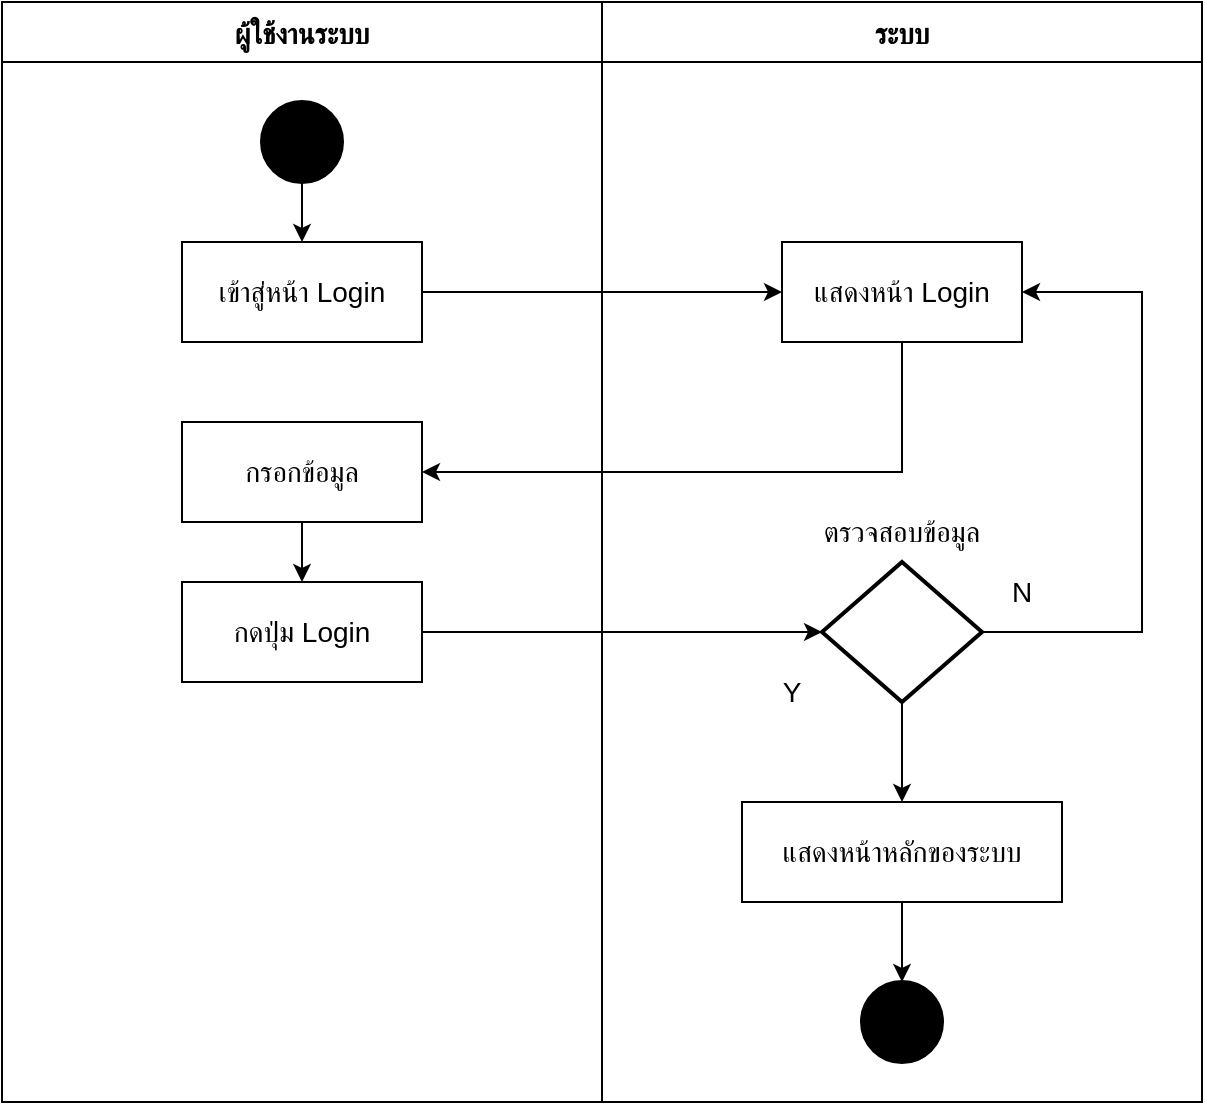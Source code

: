 <mxfile version="24.8.3" pages="18">
  <diagram id="Zi-EB169fzuuxMfe5kLr" name="AVD_Register">
    <mxGraphModel dx="1042" dy="565" grid="1" gridSize="10" guides="1" tooltips="1" connect="1" arrows="1" fold="1" page="1" pageScale="1" pageWidth="850" pageHeight="1100" math="0" shadow="0">
      <root>
        <mxCell id="0" />
        <mxCell id="1" parent="0" />
        <mxCell id="wLTFEDN1wTmIRv3S7KFc-1" value="ผู้ใช้งานระบบ" style="swimlane;startSize=30;fontSize=14;" parent="1" vertex="1">
          <mxGeometry x="150" y="170" width="300" height="550" as="geometry" />
        </mxCell>
        <mxCell id="wLTFEDN1wTmIRv3S7KFc-2" style="edgeStyle=orthogonalEdgeStyle;rounded=0;orthogonalLoop=1;jettySize=auto;html=1;exitX=0.5;exitY=1;exitDx=0;exitDy=0;exitPerimeter=0;entryX=0.5;entryY=0;entryDx=0;entryDy=0;" parent="wLTFEDN1wTmIRv3S7KFc-1" source="wLTFEDN1wTmIRv3S7KFc-3" target="wLTFEDN1wTmIRv3S7KFc-4" edge="1">
          <mxGeometry relative="1" as="geometry" />
        </mxCell>
        <mxCell id="wLTFEDN1wTmIRv3S7KFc-3" value="" style="strokeWidth=2;html=1;shape=mxgraph.flowchart.start_2;whiteSpace=wrap;fillColor=#000000;" parent="wLTFEDN1wTmIRv3S7KFc-1" vertex="1">
          <mxGeometry x="130" y="50" width="40" height="40" as="geometry" />
        </mxCell>
        <mxCell id="wLTFEDN1wTmIRv3S7KFc-4" value="&lt;font style=&quot;font-size: 14px;&quot;&gt;เข้าสู่หน้า Login&lt;/font&gt;" style="rounded=0;whiteSpace=wrap;html=1;" parent="wLTFEDN1wTmIRv3S7KFc-1" vertex="1">
          <mxGeometry x="90" y="120" width="120" height="50" as="geometry" />
        </mxCell>
        <mxCell id="wLTFEDN1wTmIRv3S7KFc-5" style="edgeStyle=orthogonalEdgeStyle;rounded=0;orthogonalLoop=1;jettySize=auto;html=1;exitX=0.5;exitY=1;exitDx=0;exitDy=0;entryX=0.5;entryY=0;entryDx=0;entryDy=0;" parent="wLTFEDN1wTmIRv3S7KFc-1" source="wLTFEDN1wTmIRv3S7KFc-6" target="wLTFEDN1wTmIRv3S7KFc-7" edge="1">
          <mxGeometry relative="1" as="geometry" />
        </mxCell>
        <mxCell id="wLTFEDN1wTmIRv3S7KFc-6" value="&lt;span style=&quot;font-size: 14px;&quot;&gt;กรอกข้อมูล&lt;/span&gt;" style="rounded=0;whiteSpace=wrap;html=1;" parent="wLTFEDN1wTmIRv3S7KFc-1" vertex="1">
          <mxGeometry x="90" y="210" width="120" height="50" as="geometry" />
        </mxCell>
        <mxCell id="wLTFEDN1wTmIRv3S7KFc-7" value="&lt;span style=&quot;font-size: 14px;&quot;&gt;กดปุ่ม Login&lt;/span&gt;" style="rounded=0;whiteSpace=wrap;html=1;" parent="wLTFEDN1wTmIRv3S7KFc-1" vertex="1">
          <mxGeometry x="90" y="290" width="120" height="50" as="geometry" />
        </mxCell>
        <mxCell id="wLTFEDN1wTmIRv3S7KFc-8" value="ระบบ" style="swimlane;startSize=30;fontSize=14;" parent="1" vertex="1">
          <mxGeometry x="450" y="170" width="300" height="550" as="geometry" />
        </mxCell>
        <mxCell id="wLTFEDN1wTmIRv3S7KFc-9" value="&lt;span style=&quot;font-size: 14px;&quot;&gt;แสดงหน้า Login&lt;/span&gt;" style="rounded=0;whiteSpace=wrap;html=1;" parent="wLTFEDN1wTmIRv3S7KFc-8" vertex="1">
          <mxGeometry x="90" y="120" width="120" height="50" as="geometry" />
        </mxCell>
        <mxCell id="wLTFEDN1wTmIRv3S7KFc-10" style="edgeStyle=orthogonalEdgeStyle;rounded=0;orthogonalLoop=1;jettySize=auto;html=1;exitX=1;exitY=0.5;exitDx=0;exitDy=0;exitPerimeter=0;entryX=1;entryY=0.5;entryDx=0;entryDy=0;" parent="wLTFEDN1wTmIRv3S7KFc-8" source="wLTFEDN1wTmIRv3S7KFc-12" target="wLTFEDN1wTmIRv3S7KFc-9" edge="1">
          <mxGeometry relative="1" as="geometry">
            <Array as="points">
              <mxPoint x="270" y="315" />
              <mxPoint x="270" y="145" />
            </Array>
          </mxGeometry>
        </mxCell>
        <mxCell id="wLTFEDN1wTmIRv3S7KFc-11" style="edgeStyle=orthogonalEdgeStyle;rounded=0;orthogonalLoop=1;jettySize=auto;html=1;exitX=0.5;exitY=1;exitDx=0;exitDy=0;exitPerimeter=0;entryX=0.5;entryY=0;entryDx=0;entryDy=0;" parent="wLTFEDN1wTmIRv3S7KFc-8" source="wLTFEDN1wTmIRv3S7KFc-12" target="wLTFEDN1wTmIRv3S7KFc-16" edge="1">
          <mxGeometry relative="1" as="geometry" />
        </mxCell>
        <mxCell id="wLTFEDN1wTmIRv3S7KFc-12" value="" style="strokeWidth=2;html=1;shape=mxgraph.flowchart.decision;whiteSpace=wrap;" parent="wLTFEDN1wTmIRv3S7KFc-8" vertex="1">
          <mxGeometry x="110" y="280" width="80" height="70" as="geometry" />
        </mxCell>
        <mxCell id="wLTFEDN1wTmIRv3S7KFc-13" value="&lt;font style=&quot;font-size: 14px;&quot;&gt;ตรวจสอบข้อมูล&lt;/font&gt;" style="text;html=1;align=center;verticalAlign=middle;whiteSpace=wrap;rounded=0;" parent="wLTFEDN1wTmIRv3S7KFc-8" vertex="1">
          <mxGeometry x="100" y="250" width="100" height="30" as="geometry" />
        </mxCell>
        <mxCell id="wLTFEDN1wTmIRv3S7KFc-14" value="&lt;font style=&quot;font-size: 14px;&quot;&gt;Y&lt;/font&gt;" style="text;html=1;align=center;verticalAlign=middle;whiteSpace=wrap;rounded=0;" parent="wLTFEDN1wTmIRv3S7KFc-8" vertex="1">
          <mxGeometry x="70" y="330" width="50" height="30" as="geometry" />
        </mxCell>
        <mxCell id="wLTFEDN1wTmIRv3S7KFc-15" value="&lt;font style=&quot;font-size: 14px;&quot;&gt;N&lt;/font&gt;" style="text;html=1;align=center;verticalAlign=middle;whiteSpace=wrap;rounded=0;" parent="wLTFEDN1wTmIRv3S7KFc-8" vertex="1">
          <mxGeometry x="160" y="280" width="100" height="30" as="geometry" />
        </mxCell>
        <mxCell id="wLTFEDN1wTmIRv3S7KFc-16" value="&lt;span style=&quot;font-size: 14px;&quot;&gt;แสดงหน้าหลักของระบบ&lt;/span&gt;" style="rounded=0;whiteSpace=wrap;html=1;" parent="wLTFEDN1wTmIRv3S7KFc-8" vertex="1">
          <mxGeometry x="70" y="400" width="160" height="50" as="geometry" />
        </mxCell>
        <mxCell id="wLTFEDN1wTmIRv3S7KFc-17" value="" style="strokeWidth=2;html=1;shape=mxgraph.flowchart.start_2;whiteSpace=wrap;fillColor=#000000;" parent="wLTFEDN1wTmIRv3S7KFc-8" vertex="1">
          <mxGeometry x="130" y="490" width="40" height="40" as="geometry" />
        </mxCell>
        <mxCell id="wLTFEDN1wTmIRv3S7KFc-18" style="edgeStyle=orthogonalEdgeStyle;rounded=0;orthogonalLoop=1;jettySize=auto;html=1;exitX=0.5;exitY=1;exitDx=0;exitDy=0;entryX=0.5;entryY=0;entryDx=0;entryDy=0;entryPerimeter=0;" parent="wLTFEDN1wTmIRv3S7KFc-8" source="wLTFEDN1wTmIRv3S7KFc-16" target="wLTFEDN1wTmIRv3S7KFc-17" edge="1">
          <mxGeometry relative="1" as="geometry" />
        </mxCell>
        <mxCell id="wLTFEDN1wTmIRv3S7KFc-19" style="edgeStyle=orthogonalEdgeStyle;rounded=0;orthogonalLoop=1;jettySize=auto;html=1;exitX=1;exitY=0.5;exitDx=0;exitDy=0;" parent="1" source="wLTFEDN1wTmIRv3S7KFc-4" target="wLTFEDN1wTmIRv3S7KFc-9" edge="1">
          <mxGeometry relative="1" as="geometry" />
        </mxCell>
        <mxCell id="wLTFEDN1wTmIRv3S7KFc-20" style="edgeStyle=orthogonalEdgeStyle;rounded=0;orthogonalLoop=1;jettySize=auto;html=1;exitX=0.5;exitY=1;exitDx=0;exitDy=0;entryX=1;entryY=0.5;entryDx=0;entryDy=0;" parent="1" source="wLTFEDN1wTmIRv3S7KFc-9" target="wLTFEDN1wTmIRv3S7KFc-6" edge="1">
          <mxGeometry relative="1" as="geometry" />
        </mxCell>
        <mxCell id="wLTFEDN1wTmIRv3S7KFc-21" style="edgeStyle=orthogonalEdgeStyle;rounded=0;orthogonalLoop=1;jettySize=auto;html=1;exitX=1;exitY=0.5;exitDx=0;exitDy=0;" parent="1" source="wLTFEDN1wTmIRv3S7KFc-7" target="wLTFEDN1wTmIRv3S7KFc-12" edge="1">
          <mxGeometry relative="1" as="geometry" />
        </mxCell>
      </root>
    </mxGraphModel>
  </diagram>
  <diagram name="AVD_Login" id="DX39tmOmolShICaVAGJy">
    <mxGraphModel dx="1042" dy="565" grid="1" gridSize="10" guides="1" tooltips="1" connect="1" arrows="1" fold="1" page="1" pageScale="1" pageWidth="850" pageHeight="1100" math="0" shadow="0">
      <root>
        <mxCell id="0" />
        <mxCell id="1" parent="0" />
        <mxCell id="qCjNcv8Ia3v7E2IGuloR-1" value="ผู้ใช้งานระบบ" style="swimlane;startSize=30;fontSize=14;" parent="1" vertex="1">
          <mxGeometry x="150" y="170" width="300" height="550" as="geometry" />
        </mxCell>
        <mxCell id="pkItPYo71j152DaaY_Dj-3" style="edgeStyle=orthogonalEdgeStyle;rounded=0;orthogonalLoop=1;jettySize=auto;html=1;exitX=0.5;exitY=1;exitDx=0;exitDy=0;exitPerimeter=0;entryX=0.5;entryY=0;entryDx=0;entryDy=0;" edge="1" parent="qCjNcv8Ia3v7E2IGuloR-1" source="pkItPYo71j152DaaY_Dj-1" target="pkItPYo71j152DaaY_Dj-2">
          <mxGeometry relative="1" as="geometry" />
        </mxCell>
        <mxCell id="pkItPYo71j152DaaY_Dj-1" value="" style="strokeWidth=2;html=1;shape=mxgraph.flowchart.start_2;whiteSpace=wrap;fillColor=#000000;" vertex="1" parent="qCjNcv8Ia3v7E2IGuloR-1">
          <mxGeometry x="130" y="50" width="40" height="40" as="geometry" />
        </mxCell>
        <mxCell id="pkItPYo71j152DaaY_Dj-2" value="&lt;font style=&quot;font-size: 14px;&quot;&gt;เข้าสู่หน้า Register&lt;/font&gt;" style="rounded=0;whiteSpace=wrap;html=1;" vertex="1" parent="qCjNcv8Ia3v7E2IGuloR-1">
          <mxGeometry x="90" y="120" width="120" height="50" as="geometry" />
        </mxCell>
        <mxCell id="pkItPYo71j152DaaY_Dj-10" style="edgeStyle=orthogonalEdgeStyle;rounded=0;orthogonalLoop=1;jettySize=auto;html=1;exitX=0.5;exitY=1;exitDx=0;exitDy=0;entryX=0.5;entryY=0;entryDx=0;entryDy=0;" edge="1" parent="qCjNcv8Ia3v7E2IGuloR-1" source="pkItPYo71j152DaaY_Dj-6" target="pkItPYo71j152DaaY_Dj-9">
          <mxGeometry relative="1" as="geometry" />
        </mxCell>
        <mxCell id="pkItPYo71j152DaaY_Dj-6" value="&lt;span style=&quot;font-size: 14px;&quot;&gt;กรอกข้อมูล&lt;/span&gt;" style="rounded=0;whiteSpace=wrap;html=1;" vertex="1" parent="qCjNcv8Ia3v7E2IGuloR-1">
          <mxGeometry x="90" y="210" width="120" height="50" as="geometry" />
        </mxCell>
        <mxCell id="pkItPYo71j152DaaY_Dj-9" value="&lt;span style=&quot;font-size: 14px;&quot;&gt;กดปุ่ม Register&lt;/span&gt;" style="rounded=0;whiteSpace=wrap;html=1;" vertex="1" parent="qCjNcv8Ia3v7E2IGuloR-1">
          <mxGeometry x="90" y="290" width="120" height="50" as="geometry" />
        </mxCell>
        <mxCell id="qCjNcv8Ia3v7E2IGuloR-4" value="ระบบ" style="swimlane;startSize=30;fontSize=14;" parent="1" vertex="1">
          <mxGeometry x="450" y="170" width="300" height="550" as="geometry" />
        </mxCell>
        <mxCell id="pkItPYo71j152DaaY_Dj-4" value="&lt;span style=&quot;font-size: 14px;&quot;&gt;แสดงหน้า Register&lt;/span&gt;" style="rounded=0;whiteSpace=wrap;html=1;" vertex="1" parent="qCjNcv8Ia3v7E2IGuloR-4">
          <mxGeometry x="90" y="120" width="120" height="50" as="geometry" />
        </mxCell>
        <mxCell id="pkItPYo71j152DaaY_Dj-14" style="edgeStyle=orthogonalEdgeStyle;rounded=0;orthogonalLoop=1;jettySize=auto;html=1;exitX=1;exitY=0.5;exitDx=0;exitDy=0;exitPerimeter=0;entryX=1;entryY=0.5;entryDx=0;entryDy=0;" edge="1" parent="qCjNcv8Ia3v7E2IGuloR-4" source="pkItPYo71j152DaaY_Dj-11" target="pkItPYo71j152DaaY_Dj-4">
          <mxGeometry relative="1" as="geometry">
            <Array as="points">
              <mxPoint x="270" y="315" />
              <mxPoint x="270" y="145" />
            </Array>
          </mxGeometry>
        </mxCell>
        <mxCell id="pkItPYo71j152DaaY_Dj-18" style="edgeStyle=orthogonalEdgeStyle;rounded=0;orthogonalLoop=1;jettySize=auto;html=1;exitX=0.5;exitY=1;exitDx=0;exitDy=0;exitPerimeter=0;entryX=0.5;entryY=0;entryDx=0;entryDy=0;" edge="1" parent="qCjNcv8Ia3v7E2IGuloR-4" source="pkItPYo71j152DaaY_Dj-11" target="pkItPYo71j152DaaY_Dj-17">
          <mxGeometry relative="1" as="geometry" />
        </mxCell>
        <mxCell id="pkItPYo71j152DaaY_Dj-11" value="" style="strokeWidth=2;html=1;shape=mxgraph.flowchart.decision;whiteSpace=wrap;" vertex="1" parent="qCjNcv8Ia3v7E2IGuloR-4">
          <mxGeometry x="110" y="280" width="80" height="70" as="geometry" />
        </mxCell>
        <mxCell id="pkItPYo71j152DaaY_Dj-12" value="&lt;font style=&quot;font-size: 14px;&quot;&gt;ตรวจสอบข้อมูล&lt;/font&gt;" style="text;html=1;align=center;verticalAlign=middle;whiteSpace=wrap;rounded=0;" vertex="1" parent="qCjNcv8Ia3v7E2IGuloR-4">
          <mxGeometry x="100" y="250" width="100" height="30" as="geometry" />
        </mxCell>
        <mxCell id="pkItPYo71j152DaaY_Dj-15" value="&lt;font style=&quot;font-size: 14px;&quot;&gt;Y&lt;/font&gt;" style="text;html=1;align=center;verticalAlign=middle;whiteSpace=wrap;rounded=0;" vertex="1" parent="qCjNcv8Ia3v7E2IGuloR-4">
          <mxGeometry x="70" y="330" width="50" height="30" as="geometry" />
        </mxCell>
        <mxCell id="pkItPYo71j152DaaY_Dj-16" value="&lt;font style=&quot;font-size: 14px;&quot;&gt;N&lt;/font&gt;" style="text;html=1;align=center;verticalAlign=middle;whiteSpace=wrap;rounded=0;" vertex="1" parent="qCjNcv8Ia3v7E2IGuloR-4">
          <mxGeometry x="160" y="280" width="100" height="30" as="geometry" />
        </mxCell>
        <mxCell id="pkItPYo71j152DaaY_Dj-17" value="&lt;span style=&quot;font-size: 14px;&quot;&gt;แสดงหน้า Login ของระบบ&lt;/span&gt;" style="rounded=0;whiteSpace=wrap;html=1;" vertex="1" parent="qCjNcv8Ia3v7E2IGuloR-4">
          <mxGeometry x="70" y="400" width="160" height="50" as="geometry" />
        </mxCell>
        <mxCell id="pkItPYo71j152DaaY_Dj-19" value="" style="strokeWidth=2;html=1;shape=mxgraph.flowchart.start_2;whiteSpace=wrap;fillColor=#000000;" vertex="1" parent="qCjNcv8Ia3v7E2IGuloR-4">
          <mxGeometry x="130" y="490" width="40" height="40" as="geometry" />
        </mxCell>
        <mxCell id="pkItPYo71j152DaaY_Dj-20" style="edgeStyle=orthogonalEdgeStyle;rounded=0;orthogonalLoop=1;jettySize=auto;html=1;exitX=0.5;exitY=1;exitDx=0;exitDy=0;entryX=0.5;entryY=0;entryDx=0;entryDy=0;entryPerimeter=0;" edge="1" parent="qCjNcv8Ia3v7E2IGuloR-4" source="pkItPYo71j152DaaY_Dj-17" target="pkItPYo71j152DaaY_Dj-19">
          <mxGeometry relative="1" as="geometry" />
        </mxCell>
        <mxCell id="pkItPYo71j152DaaY_Dj-5" style="edgeStyle=orthogonalEdgeStyle;rounded=0;orthogonalLoop=1;jettySize=auto;html=1;exitX=1;exitY=0.5;exitDx=0;exitDy=0;" edge="1" parent="1" source="pkItPYo71j152DaaY_Dj-2" target="pkItPYo71j152DaaY_Dj-4">
          <mxGeometry relative="1" as="geometry" />
        </mxCell>
        <mxCell id="pkItPYo71j152DaaY_Dj-8" style="edgeStyle=orthogonalEdgeStyle;rounded=0;orthogonalLoop=1;jettySize=auto;html=1;exitX=0.5;exitY=1;exitDx=0;exitDy=0;entryX=1;entryY=0.5;entryDx=0;entryDy=0;" edge="1" parent="1" source="pkItPYo71j152DaaY_Dj-4" target="pkItPYo71j152DaaY_Dj-6">
          <mxGeometry relative="1" as="geometry" />
        </mxCell>
        <mxCell id="pkItPYo71j152DaaY_Dj-13" style="edgeStyle=orthogonalEdgeStyle;rounded=0;orthogonalLoop=1;jettySize=auto;html=1;exitX=1;exitY=0.5;exitDx=0;exitDy=0;" edge="1" parent="1" source="pkItPYo71j152DaaY_Dj-9" target="pkItPYo71j152DaaY_Dj-11">
          <mxGeometry relative="1" as="geometry" />
        </mxCell>
      </root>
    </mxGraphModel>
  </diagram>
  <diagram id="IfQmJTl5EyOaOJmdkML3" name="ADV_Search">
    <mxGraphModel dx="1042" dy="565" grid="1" gridSize="10" guides="1" tooltips="1" connect="1" arrows="1" fold="1" page="1" pageScale="1" pageWidth="850" pageHeight="1100" math="0" shadow="0">
      <root>
        <mxCell id="0" />
        <mxCell id="1" parent="0" />
        <mxCell id="nyyOMu0giEhIDbnLgQda-1" value="ผู้ใช้งานระบบ" style="swimlane;startSize=30;fontSize=14;" parent="1" vertex="1">
          <mxGeometry x="150" y="170" width="300" height="550" as="geometry" />
        </mxCell>
        <mxCell id="nyyOMu0giEhIDbnLgQda-2" style="edgeStyle=orthogonalEdgeStyle;rounded=0;orthogonalLoop=1;jettySize=auto;html=1;exitX=0.5;exitY=1;exitDx=0;exitDy=0;exitPerimeter=0;entryX=0.5;entryY=0;entryDx=0;entryDy=0;" parent="nyyOMu0giEhIDbnLgQda-1" source="nyyOMu0giEhIDbnLgQda-3" target="nyyOMu0giEhIDbnLgQda-4" edge="1">
          <mxGeometry relative="1" as="geometry" />
        </mxCell>
        <mxCell id="nyyOMu0giEhIDbnLgQda-3" value="" style="strokeWidth=2;html=1;shape=mxgraph.flowchart.start_2;whiteSpace=wrap;fillColor=#000000;" parent="nyyOMu0giEhIDbnLgQda-1" vertex="1">
          <mxGeometry x="130" y="50" width="40" height="40" as="geometry" />
        </mxCell>
        <mxCell id="nyyOMu0giEhIDbnLgQda-4" value="&lt;font style=&quot;font-size: 14px;&quot;&gt;เข้าสู่หน้า Register&lt;/font&gt;" style="rounded=0;whiteSpace=wrap;html=1;" parent="nyyOMu0giEhIDbnLgQda-1" vertex="1">
          <mxGeometry x="90" y="120" width="120" height="50" as="geometry" />
        </mxCell>
        <mxCell id="nyyOMu0giEhIDbnLgQda-5" style="edgeStyle=orthogonalEdgeStyle;rounded=0;orthogonalLoop=1;jettySize=auto;html=1;exitX=0.5;exitY=1;exitDx=0;exitDy=0;entryX=0.5;entryY=0;entryDx=0;entryDy=0;" parent="nyyOMu0giEhIDbnLgQda-1" source="nyyOMu0giEhIDbnLgQda-6" target="nyyOMu0giEhIDbnLgQda-7" edge="1">
          <mxGeometry relative="1" as="geometry" />
        </mxCell>
        <mxCell id="nyyOMu0giEhIDbnLgQda-6" value="&lt;span style=&quot;font-size: 14px;&quot;&gt;กรอกข้อมูล&lt;/span&gt;" style="rounded=0;whiteSpace=wrap;html=1;" parent="nyyOMu0giEhIDbnLgQda-1" vertex="1">
          <mxGeometry x="90" y="210" width="120" height="50" as="geometry" />
        </mxCell>
        <mxCell id="nyyOMu0giEhIDbnLgQda-7" value="&lt;span style=&quot;font-size: 14px;&quot;&gt;กดปุ่ม Register&lt;/span&gt;" style="rounded=0;whiteSpace=wrap;html=1;" parent="nyyOMu0giEhIDbnLgQda-1" vertex="1">
          <mxGeometry x="90" y="290" width="120" height="50" as="geometry" />
        </mxCell>
        <mxCell id="nyyOMu0giEhIDbnLgQda-8" value="ระบบ" style="swimlane;startSize=30;fontSize=14;" parent="1" vertex="1">
          <mxGeometry x="450" y="170" width="300" height="550" as="geometry" />
        </mxCell>
        <mxCell id="nyyOMu0giEhIDbnLgQda-9" value="&lt;span style=&quot;font-size: 14px;&quot;&gt;แสดงหน้า Register&lt;/span&gt;" style="rounded=0;whiteSpace=wrap;html=1;" parent="nyyOMu0giEhIDbnLgQda-8" vertex="1">
          <mxGeometry x="90" y="120" width="120" height="50" as="geometry" />
        </mxCell>
        <mxCell id="nyyOMu0giEhIDbnLgQda-10" style="edgeStyle=orthogonalEdgeStyle;rounded=0;orthogonalLoop=1;jettySize=auto;html=1;exitX=1;exitY=0.5;exitDx=0;exitDy=0;exitPerimeter=0;entryX=1;entryY=0.5;entryDx=0;entryDy=0;" parent="nyyOMu0giEhIDbnLgQda-8" source="nyyOMu0giEhIDbnLgQda-12" target="nyyOMu0giEhIDbnLgQda-9" edge="1">
          <mxGeometry relative="1" as="geometry">
            <Array as="points">
              <mxPoint x="270" y="315" />
              <mxPoint x="270" y="145" />
            </Array>
          </mxGeometry>
        </mxCell>
        <mxCell id="nyyOMu0giEhIDbnLgQda-11" style="edgeStyle=orthogonalEdgeStyle;rounded=0;orthogonalLoop=1;jettySize=auto;html=1;exitX=0.5;exitY=1;exitDx=0;exitDy=0;exitPerimeter=0;entryX=0.5;entryY=0;entryDx=0;entryDy=0;" parent="nyyOMu0giEhIDbnLgQda-8" source="nyyOMu0giEhIDbnLgQda-12" target="nyyOMu0giEhIDbnLgQda-16" edge="1">
          <mxGeometry relative="1" as="geometry" />
        </mxCell>
        <mxCell id="nyyOMu0giEhIDbnLgQda-12" value="" style="strokeWidth=2;html=1;shape=mxgraph.flowchart.decision;whiteSpace=wrap;" parent="nyyOMu0giEhIDbnLgQda-8" vertex="1">
          <mxGeometry x="110" y="280" width="80" height="70" as="geometry" />
        </mxCell>
        <mxCell id="nyyOMu0giEhIDbnLgQda-13" value="&lt;font style=&quot;font-size: 14px;&quot;&gt;ตรวจสอบข้อมูล&lt;/font&gt;" style="text;html=1;align=center;verticalAlign=middle;whiteSpace=wrap;rounded=0;" parent="nyyOMu0giEhIDbnLgQda-8" vertex="1">
          <mxGeometry x="100" y="250" width="100" height="30" as="geometry" />
        </mxCell>
        <mxCell id="nyyOMu0giEhIDbnLgQda-14" value="&lt;font style=&quot;font-size: 14px;&quot;&gt;Y&lt;/font&gt;" style="text;html=1;align=center;verticalAlign=middle;whiteSpace=wrap;rounded=0;" parent="nyyOMu0giEhIDbnLgQda-8" vertex="1">
          <mxGeometry x="70" y="330" width="50" height="30" as="geometry" />
        </mxCell>
        <mxCell id="nyyOMu0giEhIDbnLgQda-15" value="&lt;font style=&quot;font-size: 14px;&quot;&gt;N&lt;/font&gt;" style="text;html=1;align=center;verticalAlign=middle;whiteSpace=wrap;rounded=0;" parent="nyyOMu0giEhIDbnLgQda-8" vertex="1">
          <mxGeometry x="160" y="280" width="100" height="30" as="geometry" />
        </mxCell>
        <mxCell id="nyyOMu0giEhIDbnLgQda-16" value="&lt;span style=&quot;font-size: 14px;&quot;&gt;แสดงหน้า Login ของระบบ&lt;/span&gt;" style="rounded=0;whiteSpace=wrap;html=1;" parent="nyyOMu0giEhIDbnLgQda-8" vertex="1">
          <mxGeometry x="70" y="400" width="160" height="50" as="geometry" />
        </mxCell>
        <mxCell id="nyyOMu0giEhIDbnLgQda-17" value="" style="strokeWidth=2;html=1;shape=mxgraph.flowchart.start_2;whiteSpace=wrap;fillColor=#000000;" parent="nyyOMu0giEhIDbnLgQda-8" vertex="1">
          <mxGeometry x="130" y="490" width="40" height="40" as="geometry" />
        </mxCell>
        <mxCell id="nyyOMu0giEhIDbnLgQda-18" style="edgeStyle=orthogonalEdgeStyle;rounded=0;orthogonalLoop=1;jettySize=auto;html=1;exitX=0.5;exitY=1;exitDx=0;exitDy=0;entryX=0.5;entryY=0;entryDx=0;entryDy=0;entryPerimeter=0;" parent="nyyOMu0giEhIDbnLgQda-8" source="nyyOMu0giEhIDbnLgQda-16" target="nyyOMu0giEhIDbnLgQda-17" edge="1">
          <mxGeometry relative="1" as="geometry" />
        </mxCell>
        <mxCell id="nyyOMu0giEhIDbnLgQda-19" style="edgeStyle=orthogonalEdgeStyle;rounded=0;orthogonalLoop=1;jettySize=auto;html=1;exitX=1;exitY=0.5;exitDx=0;exitDy=0;" parent="1" source="nyyOMu0giEhIDbnLgQda-4" target="nyyOMu0giEhIDbnLgQda-9" edge="1">
          <mxGeometry relative="1" as="geometry" />
        </mxCell>
        <mxCell id="nyyOMu0giEhIDbnLgQda-20" style="edgeStyle=orthogonalEdgeStyle;rounded=0;orthogonalLoop=1;jettySize=auto;html=1;exitX=0.5;exitY=1;exitDx=0;exitDy=0;entryX=1;entryY=0.5;entryDx=0;entryDy=0;" parent="1" source="nyyOMu0giEhIDbnLgQda-9" target="nyyOMu0giEhIDbnLgQda-6" edge="1">
          <mxGeometry relative="1" as="geometry" />
        </mxCell>
        <mxCell id="nyyOMu0giEhIDbnLgQda-21" style="edgeStyle=orthogonalEdgeStyle;rounded=0;orthogonalLoop=1;jettySize=auto;html=1;exitX=1;exitY=0.5;exitDx=0;exitDy=0;" parent="1" source="nyyOMu0giEhIDbnLgQda-7" target="nyyOMu0giEhIDbnLgQda-12" edge="1">
          <mxGeometry relative="1" as="geometry" />
        </mxCell>
      </root>
    </mxGraphModel>
  </diagram>
  <diagram name="UCD" id="DZpy0BbQCfSt-gbqlS85">
    <mxGraphModel dx="1042" dy="2765" grid="1" gridSize="10" guides="1" tooltips="1" connect="1" arrows="1" fold="1" page="1" pageScale="1" pageWidth="850" pageHeight="1100" math="0" shadow="0">
      <root>
        <mxCell id="0" />
        <mxCell id="1" parent="0" />
        <mxCell id="rJMnUen6w9SmMaGE-bVe-2" value="ระบบติดตามของหาย" style="swimlane;" vertex="1" parent="1">
          <mxGeometry x="210" y="-2160" width="430" height="700" as="geometry" />
        </mxCell>
        <mxCell id="rJMnUen6w9SmMaGE-bVe-4" value="&lt;font style=&quot;font-size: 14px;&quot;&gt;UC_01 เข้าสู่ระบบ&lt;/font&gt;" style="strokeWidth=2;html=1;shape=mxgraph.flowchart.start_1;whiteSpace=wrap;" vertex="1" parent="rJMnUen6w9SmMaGE-bVe-2">
          <mxGeometry x="148" y="60" width="135" height="60" as="geometry" />
        </mxCell>
        <mxCell id="rJMnUen6w9SmMaGE-bVe-5" value="&lt;font style=&quot;font-size: 14px;&quot;&gt;UC_02 สมัครสมาชิก&lt;/font&gt;" style="strokeWidth=2;html=1;shape=mxgraph.flowchart.start_1;whiteSpace=wrap;" vertex="1" parent="rJMnUen6w9SmMaGE-bVe-2">
          <mxGeometry x="148" y="140" width="135" height="60" as="geometry" />
        </mxCell>
        <mxCell id="rJMnUen6w9SmMaGE-bVe-11" value="&lt;font style=&quot;font-size: 14px;&quot;&gt;UC_03 ค้นหา&lt;/font&gt;" style="strokeWidth=2;html=1;shape=mxgraph.flowchart.start_1;whiteSpace=wrap;" vertex="1" parent="rJMnUen6w9SmMaGE-bVe-2">
          <mxGeometry x="148" y="220" width="135" height="60" as="geometry" />
        </mxCell>
        <mxCell id="rJMnUen6w9SmMaGE-bVe-10" value="&lt;font style=&quot;font-size: 14px;&quot;&gt;UC_04 สร้างโพสต์&lt;/font&gt;" style="strokeWidth=2;html=1;shape=mxgraph.flowchart.start_1;whiteSpace=wrap;" vertex="1" parent="rJMnUen6w9SmMaGE-bVe-2">
          <mxGeometry x="148" y="300" width="135" height="60" as="geometry" />
        </mxCell>
        <mxCell id="rJMnUen6w9SmMaGE-bVe-9" value="&lt;font style=&quot;font-size: 14px;&quot;&gt;UC_05 แก้ไขสถานะของโพสต์&amp;nbsp;&lt;/font&gt;" style="strokeWidth=2;html=1;shape=mxgraph.flowchart.start_1;whiteSpace=wrap;" vertex="1" parent="rJMnUen6w9SmMaGE-bVe-2">
          <mxGeometry x="119" y="380" width="192" height="60" as="geometry" />
        </mxCell>
        <mxCell id="rJMnUen6w9SmMaGE-bVe-8" value="&lt;font style=&quot;font-size: 14px;&quot;&gt;UC_06 ลบโพสต์&lt;/font&gt;" style="strokeWidth=2;html=1;shape=mxgraph.flowchart.start_1;whiteSpace=wrap;" vertex="1" parent="rJMnUen6w9SmMaGE-bVe-2">
          <mxGeometry x="148" y="460" width="135" height="60" as="geometry" />
        </mxCell>
        <mxCell id="rJMnUen6w9SmMaGE-bVe-7" value="&lt;font style=&quot;font-size: 14px;&quot;&gt;UC_07 จัดการข้อมูลของโพสต์&lt;/font&gt;" style="strokeWidth=2;html=1;shape=mxgraph.flowchart.start_1;whiteSpace=wrap;" vertex="1" parent="rJMnUen6w9SmMaGE-bVe-2">
          <mxGeometry x="109" y="540" width="212" height="60" as="geometry" />
        </mxCell>
        <mxCell id="rJMnUen6w9SmMaGE-bVe-6" value="&lt;font style=&quot;font-size: 14px;&quot;&gt;UC_08 ดูสถิติของระบบ&lt;/font&gt;" style="strokeWidth=2;html=1;shape=mxgraph.flowchart.start_1;whiteSpace=wrap;" vertex="1" parent="rJMnUen6w9SmMaGE-bVe-2">
          <mxGeometry x="139" y="620" width="152" height="60" as="geometry" />
        </mxCell>
        <mxCell id="rJMnUen6w9SmMaGE-bVe-12" value="ผู้ใช้งานระบบที่เข้าสู่ระบบแล้ว" style="shape=umlActor;verticalLabelPosition=bottom;verticalAlign=top;html=1;outlineConnect=0;" vertex="1" parent="1">
          <mxGeometry x="80" y="-2070" width="50" height="100" as="geometry" />
        </mxCell>
        <mxCell id="rJMnUen6w9SmMaGE-bVe-13" value="ผู้ใช้งานระบบที่ยังไม่ได้เข้าสู่ระบบ" style="shape=umlActor;verticalLabelPosition=bottom;verticalAlign=top;html=1;outlineConnect=0;" vertex="1" parent="1">
          <mxGeometry x="80" y="-1650" width="50" height="100" as="geometry" />
        </mxCell>
        <mxCell id="rJMnUen6w9SmMaGE-bVe-14" value="ผู้ดูแลระบบ" style="shape=umlActor;verticalLabelPosition=bottom;verticalAlign=top;html=1;outlineConnect=0;" vertex="1" parent="1">
          <mxGeometry x="780" y="-1860" width="50" height="100" as="geometry" />
        </mxCell>
        <mxCell id="rJMnUen6w9SmMaGE-bVe-15" style="rounded=0;orthogonalLoop=1;jettySize=auto;html=1;exitX=1;exitY=0.333;exitDx=0;exitDy=0;exitPerimeter=0;entryX=0;entryY=0.5;entryDx=0;entryDy=0;entryPerimeter=0;endArrow=none;endFill=0;strokeColor=#0400ff;" edge="1" parent="1" source="rJMnUen6w9SmMaGE-bVe-12" target="rJMnUen6w9SmMaGE-bVe-4">
          <mxGeometry relative="1" as="geometry" />
        </mxCell>
        <mxCell id="rJMnUen6w9SmMaGE-bVe-16" style="rounded=0;orthogonalLoop=1;jettySize=auto;html=1;exitX=1;exitY=0.333;exitDx=0;exitDy=0;exitPerimeter=0;entryX=0;entryY=0.5;entryDx=0;entryDy=0;entryPerimeter=0;endArrow=none;endFill=0;strokeColor=#0400ff;" edge="1" parent="1" source="rJMnUen6w9SmMaGE-bVe-12" target="rJMnUen6w9SmMaGE-bVe-5">
          <mxGeometry relative="1" as="geometry" />
        </mxCell>
        <mxCell id="rJMnUen6w9SmMaGE-bVe-17" style="rounded=0;orthogonalLoop=1;jettySize=auto;html=1;exitX=1;exitY=0.333;exitDx=0;exitDy=0;exitPerimeter=0;entryX=0;entryY=0.5;entryDx=0;entryDy=0;entryPerimeter=0;endArrow=none;endFill=0;strokeColor=#0400ff;" edge="1" parent="1" source="rJMnUen6w9SmMaGE-bVe-12" target="rJMnUen6w9SmMaGE-bVe-11">
          <mxGeometry relative="1" as="geometry" />
        </mxCell>
        <mxCell id="rJMnUen6w9SmMaGE-bVe-18" style="rounded=0;orthogonalLoop=1;jettySize=auto;html=1;exitX=1;exitY=0.333;exitDx=0;exitDy=0;exitPerimeter=0;entryX=0;entryY=0.5;entryDx=0;entryDy=0;entryPerimeter=0;endArrow=none;endFill=0;strokeColor=#0400ff;" edge="1" parent="1" source="rJMnUen6w9SmMaGE-bVe-12" target="rJMnUen6w9SmMaGE-bVe-10">
          <mxGeometry relative="1" as="geometry" />
        </mxCell>
        <mxCell id="rJMnUen6w9SmMaGE-bVe-19" style="rounded=0;orthogonalLoop=1;jettySize=auto;html=1;exitX=1;exitY=0.333;exitDx=0;exitDy=0;exitPerimeter=0;entryX=0;entryY=0.5;entryDx=0;entryDy=0;entryPerimeter=0;endArrow=none;endFill=0;strokeColor=#0400ff;" edge="1" parent="1" source="rJMnUen6w9SmMaGE-bVe-12" target="rJMnUen6w9SmMaGE-bVe-9">
          <mxGeometry relative="1" as="geometry" />
        </mxCell>
        <mxCell id="rJMnUen6w9SmMaGE-bVe-20" style="rounded=0;orthogonalLoop=1;jettySize=auto;html=1;exitX=1;exitY=0.333;exitDx=0;exitDy=0;exitPerimeter=0;entryX=0;entryY=0.5;entryDx=0;entryDy=0;entryPerimeter=0;endArrow=none;endFill=0;strokeColor=#0400ff;" edge="1" parent="1" source="rJMnUen6w9SmMaGE-bVe-12" target="rJMnUen6w9SmMaGE-bVe-8">
          <mxGeometry relative="1" as="geometry" />
        </mxCell>
        <mxCell id="rJMnUen6w9SmMaGE-bVe-21" style="rounded=0;orthogonalLoop=1;jettySize=auto;html=1;exitX=1;exitY=0.333;exitDx=0;exitDy=0;exitPerimeter=0;entryX=0;entryY=0.5;entryDx=0;entryDy=0;entryPerimeter=0;endArrow=none;endFill=0;" edge="1" parent="1" source="rJMnUen6w9SmMaGE-bVe-13" target="rJMnUen6w9SmMaGE-bVe-4">
          <mxGeometry relative="1" as="geometry" />
        </mxCell>
        <mxCell id="rJMnUen6w9SmMaGE-bVe-22" style="rounded=0;orthogonalLoop=1;jettySize=auto;html=1;exitX=1;exitY=0.333;exitDx=0;exitDy=0;exitPerimeter=0;entryX=0;entryY=0.5;entryDx=0;entryDy=0;entryPerimeter=0;endArrow=none;endFill=0;" edge="1" parent="1" source="rJMnUen6w9SmMaGE-bVe-13" target="rJMnUen6w9SmMaGE-bVe-5">
          <mxGeometry relative="1" as="geometry" />
        </mxCell>
        <mxCell id="rJMnUen6w9SmMaGE-bVe-23" style="rounded=0;orthogonalLoop=1;jettySize=auto;html=1;exitX=1;exitY=0.333;exitDx=0;exitDy=0;exitPerimeter=0;entryX=0;entryY=0.5;entryDx=0;entryDy=0;entryPerimeter=0;endArrow=none;endFill=0;" edge="1" parent="1" source="rJMnUen6w9SmMaGE-bVe-13" target="rJMnUen6w9SmMaGE-bVe-11">
          <mxGeometry relative="1" as="geometry" />
        </mxCell>
        <mxCell id="rJMnUen6w9SmMaGE-bVe-24" style="rounded=0;orthogonalLoop=1;jettySize=auto;html=1;exitX=0;exitY=0.333;exitDx=0;exitDy=0;exitPerimeter=0;entryX=1;entryY=0.5;entryDx=0;entryDy=0;entryPerimeter=0;endArrow=none;endFill=0;strokeColor=#FF0000;" edge="1" parent="1" source="rJMnUen6w9SmMaGE-bVe-14" target="rJMnUen6w9SmMaGE-bVe-4">
          <mxGeometry relative="1" as="geometry" />
        </mxCell>
        <mxCell id="rJMnUen6w9SmMaGE-bVe-25" style="rounded=0;orthogonalLoop=1;jettySize=auto;html=1;exitX=0;exitY=0.333;exitDx=0;exitDy=0;exitPerimeter=0;entryX=1;entryY=0.5;entryDx=0;entryDy=0;entryPerimeter=0;endArrow=none;endFill=0;strokeColor=#FF0000;" edge="1" parent="1" source="rJMnUen6w9SmMaGE-bVe-14" target="rJMnUen6w9SmMaGE-bVe-5">
          <mxGeometry relative="1" as="geometry" />
        </mxCell>
        <mxCell id="rJMnUen6w9SmMaGE-bVe-26" style="rounded=0;orthogonalLoop=1;jettySize=auto;html=1;exitX=0;exitY=0.333;exitDx=0;exitDy=0;exitPerimeter=0;entryX=1;entryY=0.5;entryDx=0;entryDy=0;entryPerimeter=0;endArrow=none;endFill=0;strokeColor=#FF0000;" edge="1" parent="1" source="rJMnUen6w9SmMaGE-bVe-14" target="rJMnUen6w9SmMaGE-bVe-11">
          <mxGeometry relative="1" as="geometry" />
        </mxCell>
        <mxCell id="rJMnUen6w9SmMaGE-bVe-27" style="rounded=0;orthogonalLoop=1;jettySize=auto;html=1;exitX=0;exitY=0.333;exitDx=0;exitDy=0;exitPerimeter=0;entryX=1;entryY=0.5;entryDx=0;entryDy=0;entryPerimeter=0;endArrow=none;endFill=0;strokeColor=#FF0000;" edge="1" parent="1" source="rJMnUen6w9SmMaGE-bVe-14" target="rJMnUen6w9SmMaGE-bVe-10">
          <mxGeometry relative="1" as="geometry" />
        </mxCell>
        <mxCell id="rJMnUen6w9SmMaGE-bVe-28" style="rounded=0;orthogonalLoop=1;jettySize=auto;html=1;exitX=0;exitY=0.333;exitDx=0;exitDy=0;exitPerimeter=0;entryX=1;entryY=0.5;entryDx=0;entryDy=0;entryPerimeter=0;endArrow=none;endFill=0;strokeColor=#FF0000;" edge="1" parent="1" source="rJMnUen6w9SmMaGE-bVe-14" target="rJMnUen6w9SmMaGE-bVe-9">
          <mxGeometry relative="1" as="geometry" />
        </mxCell>
        <mxCell id="rJMnUen6w9SmMaGE-bVe-29" style="rounded=0;orthogonalLoop=1;jettySize=auto;html=1;exitX=0;exitY=0.333;exitDx=0;exitDy=0;exitPerimeter=0;entryX=1;entryY=0.5;entryDx=0;entryDy=0;entryPerimeter=0;endArrow=none;endFill=0;strokeColor=#FF0000;" edge="1" parent="1" source="rJMnUen6w9SmMaGE-bVe-14" target="rJMnUen6w9SmMaGE-bVe-8">
          <mxGeometry relative="1" as="geometry" />
        </mxCell>
        <mxCell id="rJMnUen6w9SmMaGE-bVe-30" style="rounded=0;orthogonalLoop=1;jettySize=auto;html=1;exitX=0;exitY=0.333;exitDx=0;exitDy=0;exitPerimeter=0;entryX=1;entryY=0.5;entryDx=0;entryDy=0;entryPerimeter=0;endArrow=none;endFill=0;strokeColor=#FF0000;" edge="1" parent="1" source="rJMnUen6w9SmMaGE-bVe-14" target="rJMnUen6w9SmMaGE-bVe-7">
          <mxGeometry relative="1" as="geometry" />
        </mxCell>
        <mxCell id="rJMnUen6w9SmMaGE-bVe-31" style="rounded=0;orthogonalLoop=1;jettySize=auto;html=1;exitX=0;exitY=0.333;exitDx=0;exitDy=0;exitPerimeter=0;entryX=1;entryY=0.5;entryDx=0;entryDy=0;entryPerimeter=0;endArrow=none;endFill=0;strokeColor=#FF0000;" edge="1" parent="1" source="rJMnUen6w9SmMaGE-bVe-14" target="rJMnUen6w9SmMaGE-bVe-6">
          <mxGeometry relative="1" as="geometry" />
        </mxCell>
      </root>
    </mxGraphModel>
  </diagram>
  <diagram name="Register" id="YR7IZ69LFKAqBxgF1cXJ">
    <mxGraphModel dx="1737" dy="942" grid="1" gridSize="10" guides="1" tooltips="1" connect="1" arrows="1" fold="1" page="1" pageScale="1" pageWidth="850" pageHeight="1100" math="0" shadow="0">
      <root>
        <mxCell id="0" />
        <mxCell id="1" parent="0" />
        <mxCell id="zRlt1M0rTp7SCm-eXGvN-3" style="edgeStyle=orthogonalEdgeStyle;rounded=0;orthogonalLoop=1;jettySize=auto;html=1;exitX=0.5;exitY=1;exitDx=0;exitDy=0;exitPerimeter=0;" parent="1" source="zRlt1M0rTp7SCm-eXGvN-1" target="zRlt1M0rTp7SCm-eXGvN-2" edge="1">
          <mxGeometry relative="1" as="geometry" />
        </mxCell>
        <mxCell id="zRlt1M0rTp7SCm-eXGvN-1" value="&lt;font style=&quot;font-size: 16px;&quot;&gt;เริ่มต้น&lt;/font&gt;" style="strokeWidth=2;html=1;shape=mxgraph.flowchart.start_1;whiteSpace=wrap;" parent="1" vertex="1">
          <mxGeometry x="285" y="100" width="100" height="60" as="geometry" />
        </mxCell>
        <mxCell id="zRlt1M0rTp7SCm-eXGvN-7" style="edgeStyle=orthogonalEdgeStyle;rounded=0;orthogonalLoop=1;jettySize=auto;html=1;exitX=0.5;exitY=1;exitDx=0;exitDy=0;entryX=0.5;entryY=0;entryDx=0;entryDy=0;" parent="1" source="zRlt1M0rTp7SCm-eXGvN-2" target="zRlt1M0rTp7SCm-eXGvN-6" edge="1">
          <mxGeometry relative="1" as="geometry" />
        </mxCell>
        <mxCell id="zRlt1M0rTp7SCm-eXGvN-2" value="&lt;font style=&quot;font-size: 16px;&quot;&gt;แสดงหน้าหลัก&lt;/font&gt;" style="shape=parallelogram;perimeter=parallelogramPerimeter;whiteSpace=wrap;html=1;fixedSize=1;" parent="1" vertex="1">
          <mxGeometry x="265" y="230" width="140" height="60" as="geometry" />
        </mxCell>
        <mxCell id="zRlt1M0rTp7SCm-eXGvN-11" style="edgeStyle=orthogonalEdgeStyle;rounded=0;orthogonalLoop=1;jettySize=auto;html=1;exitX=0.5;exitY=1;exitDx=0;exitDy=0;entryX=0.5;entryY=0;entryDx=0;entryDy=0;" parent="1" source="zRlt1M0rTp7SCm-eXGvN-6" target="zRlt1M0rTp7SCm-eXGvN-10" edge="1">
          <mxGeometry relative="1" as="geometry" />
        </mxCell>
        <mxCell id="zRlt1M0rTp7SCm-eXGvN-6" value="&lt;font style=&quot;font-size: 16px;&quot;&gt;สมัครสมาชิก&lt;/font&gt;" style="rounded=0;whiteSpace=wrap;html=1;" parent="1" vertex="1">
          <mxGeometry x="275" y="360" width="120" height="60" as="geometry" />
        </mxCell>
        <mxCell id="zRlt1M0rTp7SCm-eXGvN-15" style="edgeStyle=orthogonalEdgeStyle;rounded=0;orthogonalLoop=1;jettySize=auto;html=1;exitX=1;exitY=0.5;exitDx=0;exitDy=0;entryX=0;entryY=0.5;entryDx=0;entryDy=0;" parent="1" source="zRlt1M0rTp7SCm-eXGvN-8" target="zRlt1M0rTp7SCm-eXGvN-14" edge="1">
          <mxGeometry relative="1" as="geometry" />
        </mxCell>
        <mxCell id="zRlt1M0rTp7SCm-eXGvN-19" style="edgeStyle=orthogonalEdgeStyle;rounded=0;orthogonalLoop=1;jettySize=auto;html=1;exitX=0.5;exitY=1;exitDx=0;exitDy=0;entryX=0.5;entryY=0;entryDx=0;entryDy=0;" parent="1" source="zRlt1M0rTp7SCm-eXGvN-8" target="zRlt1M0rTp7SCm-eXGvN-18" edge="1">
          <mxGeometry relative="1" as="geometry" />
        </mxCell>
        <mxCell id="zRlt1M0rTp7SCm-eXGvN-8" value="&lt;font style=&quot;font-size: 16px;&quot;&gt;ตรวจสอบข้อมูลผู้ใช้งาน&lt;/font&gt;" style="rhombus;whiteSpace=wrap;html=1;" parent="1" vertex="1">
          <mxGeometry x="244" y="600" width="182.86" height="160" as="geometry" />
        </mxCell>
        <mxCell id="zRlt1M0rTp7SCm-eXGvN-12" style="edgeStyle=orthogonalEdgeStyle;rounded=0;orthogonalLoop=1;jettySize=auto;html=1;exitX=0.5;exitY=1;exitDx=0;exitDy=0;entryX=0.5;entryY=0;entryDx=0;entryDy=0;" parent="1" source="zRlt1M0rTp7SCm-eXGvN-10" target="zRlt1M0rTp7SCm-eXGvN-8" edge="1">
          <mxGeometry relative="1" as="geometry" />
        </mxCell>
        <mxCell id="zRlt1M0rTp7SCm-eXGvN-10" value="&lt;font style=&quot;font-size: 16px;&quot;&gt;แสดงหน้าสมัคร&lt;/font&gt;" style="shape=parallelogram;perimeter=parallelogramPerimeter;whiteSpace=wrap;html=1;fixedSize=1;" parent="1" vertex="1">
          <mxGeometry x="265" y="480" width="140" height="60" as="geometry" />
        </mxCell>
        <mxCell id="zRlt1M0rTp7SCm-eXGvN-16" style="edgeStyle=orthogonalEdgeStyle;rounded=0;orthogonalLoop=1;jettySize=auto;html=1;exitX=0.5;exitY=0;exitDx=0;exitDy=0;entryX=1;entryY=0.5;entryDx=0;entryDy=0;" parent="1" source="zRlt1M0rTp7SCm-eXGvN-14" target="zRlt1M0rTp7SCm-eXGvN-10" edge="1">
          <mxGeometry relative="1" as="geometry">
            <Array as="points">
              <mxPoint x="630" y="510" />
            </Array>
          </mxGeometry>
        </mxCell>
        <mxCell id="zRlt1M0rTp7SCm-eXGvN-14" value="&lt;font style=&quot;font-size: 16px;&quot;&gt;username หรือ password ซ้ำ&lt;/font&gt;" style="rounded=0;whiteSpace=wrap;html=1;" parent="1" vertex="1">
          <mxGeometry x="570" y="650" width="120" height="60" as="geometry" />
        </mxCell>
        <mxCell id="zRlt1M0rTp7SCm-eXGvN-23" style="edgeStyle=orthogonalEdgeStyle;rounded=0;orthogonalLoop=1;jettySize=auto;html=1;exitX=0.5;exitY=1;exitDx=0;exitDy=0;" parent="1" source="zRlt1M0rTp7SCm-eXGvN-18" target="zRlt1M0rTp7SCm-eXGvN-22" edge="1">
          <mxGeometry relative="1" as="geometry" />
        </mxCell>
        <mxCell id="zRlt1M0rTp7SCm-eXGvN-18" value="&lt;font style=&quot;font-size: 16px;&quot;&gt;แสดงหน้าเข้าสู่ระบบ&lt;/font&gt;" style="shape=parallelogram;perimeter=parallelogramPerimeter;whiteSpace=wrap;html=1;fixedSize=1;" parent="1" vertex="1">
          <mxGeometry x="240" y="820" width="190" height="60" as="geometry" />
        </mxCell>
        <mxCell id="zRlt1M0rTp7SCm-eXGvN-20" value="Yes" style="text;html=1;align=center;verticalAlign=middle;whiteSpace=wrap;rounded=0;" parent="1" vertex="1">
          <mxGeometry x="345" y="750" width="60" height="30" as="geometry" />
        </mxCell>
        <mxCell id="zRlt1M0rTp7SCm-eXGvN-21" value="No" style="text;html=1;align=center;verticalAlign=middle;whiteSpace=wrap;rounded=0;" parent="1" vertex="1">
          <mxGeometry x="420" y="640" width="60" height="30" as="geometry" />
        </mxCell>
        <mxCell id="zRlt1M0rTp7SCm-eXGvN-22" value="&lt;span style=&quot;font-size: 16px;&quot;&gt;สิ้นสุด&lt;/span&gt;" style="strokeWidth=2;html=1;shape=mxgraph.flowchart.start_1;whiteSpace=wrap;" parent="1" vertex="1">
          <mxGeometry x="285" y="940" width="100" height="60" as="geometry" />
        </mxCell>
      </root>
    </mxGraphModel>
  </diagram>
  <diagram name="Login" id="5_TRovNaKvW5RY1KmrH9">
    <mxGraphModel dx="2084" dy="1130" grid="1" gridSize="10" guides="1" tooltips="1" connect="1" arrows="1" fold="1" page="1" pageScale="1" pageWidth="850" pageHeight="1100" math="0" shadow="0">
      <root>
        <mxCell id="0" />
        <mxCell id="1" parent="0" />
        <mxCell id="NspQhRf5tQUUpZe4RhZA-1" style="edgeStyle=orthogonalEdgeStyle;rounded=0;orthogonalLoop=1;jettySize=auto;html=1;exitX=0.5;exitY=1;exitDx=0;exitDy=0;exitPerimeter=0;" parent="1" source="NspQhRf5tQUUpZe4RhZA-2" target="NspQhRf5tQUUpZe4RhZA-4" edge="1">
          <mxGeometry relative="1" as="geometry" />
        </mxCell>
        <mxCell id="NspQhRf5tQUUpZe4RhZA-2" value="&lt;font style=&quot;font-size: 16px;&quot;&gt;เริ่มต้น&lt;/font&gt;" style="strokeWidth=2;html=1;shape=mxgraph.flowchart.start_1;whiteSpace=wrap;" parent="1" vertex="1">
          <mxGeometry x="335" y="160" width="100" height="60" as="geometry" />
        </mxCell>
        <mxCell id="NspQhRf5tQUUpZe4RhZA-3" style="edgeStyle=orthogonalEdgeStyle;rounded=0;orthogonalLoop=1;jettySize=auto;html=1;exitX=0.5;exitY=1;exitDx=0;exitDy=0;entryX=0.5;entryY=0;entryDx=0;entryDy=0;" parent="1" source="NspQhRf5tQUUpZe4RhZA-4" target="NspQhRf5tQUUpZe4RhZA-6" edge="1">
          <mxGeometry relative="1" as="geometry" />
        </mxCell>
        <mxCell id="NspQhRf5tQUUpZe4RhZA-4" value="&lt;font style=&quot;font-size: 16px;&quot;&gt;แสดงหน้าหลัก&lt;/font&gt;" style="shape=parallelogram;perimeter=parallelogramPerimeter;whiteSpace=wrap;html=1;fixedSize=1;" parent="1" vertex="1">
          <mxGeometry x="315" y="250" width="140" height="60" as="geometry" />
        </mxCell>
        <mxCell id="NspQhRf5tQUUpZe4RhZA-5" style="edgeStyle=orthogonalEdgeStyle;rounded=0;orthogonalLoop=1;jettySize=auto;html=1;exitX=0.5;exitY=1;exitDx=0;exitDy=0;entryX=0.5;entryY=0;entryDx=0;entryDy=0;" parent="1" source="NspQhRf5tQUUpZe4RhZA-6" target="NspQhRf5tQUUpZe4RhZA-11" edge="1">
          <mxGeometry relative="1" as="geometry" />
        </mxCell>
        <mxCell id="NspQhRf5tQUUpZe4RhZA-6" value="&lt;span style=&quot;font-size: 16px;&quot;&gt;เข้าสู่ระบบ&lt;/span&gt;" style="rounded=0;whiteSpace=wrap;html=1;" parent="1" vertex="1">
          <mxGeometry x="325.43" y="340" width="120" height="60" as="geometry" />
        </mxCell>
        <mxCell id="NspQhRf5tQUUpZe4RhZA-7" style="edgeStyle=orthogonalEdgeStyle;rounded=0;orthogonalLoop=1;jettySize=auto;html=1;exitX=1;exitY=0.5;exitDx=0;exitDy=0;entryX=0;entryY=0.5;entryDx=0;entryDy=0;" parent="1" source="NspQhRf5tQUUpZe4RhZA-9" target="NspQhRf5tQUUpZe4RhZA-13" edge="1">
          <mxGeometry relative="1" as="geometry" />
        </mxCell>
        <mxCell id="NspQhRf5tQUUpZe4RhZA-8" style="edgeStyle=orthogonalEdgeStyle;rounded=0;orthogonalLoop=1;jettySize=auto;html=1;exitX=0.5;exitY=1;exitDx=0;exitDy=0;entryX=0.5;entryY=0;entryDx=0;entryDy=0;" parent="1" source="NspQhRf5tQUUpZe4RhZA-9" target="NspQhRf5tQUUpZe4RhZA-15" edge="1">
          <mxGeometry relative="1" as="geometry" />
        </mxCell>
        <mxCell id="NspQhRf5tQUUpZe4RhZA-9" value="&lt;font style=&quot;font-size: 16px;&quot;&gt;ตรวจสอบข้อมูลผู้ใช้งาน&lt;/font&gt;" style="rhombus;whiteSpace=wrap;html=1;" parent="1" vertex="1">
          <mxGeometry x="294" y="530" width="182.86" height="160" as="geometry" />
        </mxCell>
        <mxCell id="NspQhRf5tQUUpZe4RhZA-10" style="edgeStyle=orthogonalEdgeStyle;rounded=0;orthogonalLoop=1;jettySize=auto;html=1;exitX=0.5;exitY=1;exitDx=0;exitDy=0;entryX=0.5;entryY=0;entryDx=0;entryDy=0;" parent="1" source="NspQhRf5tQUUpZe4RhZA-11" target="NspQhRf5tQUUpZe4RhZA-9" edge="1">
          <mxGeometry relative="1" as="geometry" />
        </mxCell>
        <mxCell id="NspQhRf5tQUUpZe4RhZA-11" value="&lt;font style=&quot;font-size: 16px;&quot;&gt;แสดงหน้าเข้าสู่ระบบ&lt;/font&gt;" style="shape=parallelogram;perimeter=parallelogramPerimeter;whiteSpace=wrap;html=1;fixedSize=1;" parent="1" vertex="1">
          <mxGeometry x="300" y="440" width="170" height="60" as="geometry" />
        </mxCell>
        <mxCell id="65eb6nA5V0In_470Lc9Y-3" style="edgeStyle=orthogonalEdgeStyle;rounded=0;orthogonalLoop=1;jettySize=auto;html=1;exitX=1;exitY=0.5;exitDx=0;exitDy=0;entryX=1;entryY=0.5;entryDx=0;entryDy=0;" edge="1" parent="1" source="NspQhRf5tQUUpZe4RhZA-13" target="NspQhRf5tQUUpZe4RhZA-11">
          <mxGeometry relative="1" as="geometry">
            <Array as="points">
              <mxPoint x="660" y="610" />
              <mxPoint x="660" y="470" />
            </Array>
          </mxGeometry>
        </mxCell>
        <mxCell id="NspQhRf5tQUUpZe4RhZA-13" value="&lt;font style=&quot;font-size: 16px;&quot;&gt;username หรือ password ผิด&lt;/font&gt;" style="rounded=0;whiteSpace=wrap;html=1;" parent="1" vertex="1">
          <mxGeometry x="520" y="580" width="120" height="60" as="geometry" />
        </mxCell>
        <mxCell id="NspQhRf5tQUUpZe4RhZA-14" style="edgeStyle=orthogonalEdgeStyle;rounded=0;orthogonalLoop=1;jettySize=auto;html=1;exitX=0.5;exitY=1;exitDx=0;exitDy=0;" parent="1" source="NspQhRf5tQUUpZe4RhZA-15" target="NspQhRf5tQUUpZe4RhZA-18" edge="1">
          <mxGeometry relative="1" as="geometry" />
        </mxCell>
        <mxCell id="NspQhRf5tQUUpZe4RhZA-15" value="&lt;font style=&quot;font-size: 16px;&quot;&gt;แสดงหน้าหลัก&lt;/font&gt;" style="shape=parallelogram;perimeter=parallelogramPerimeter;whiteSpace=wrap;html=1;fixedSize=1;" parent="1" vertex="1">
          <mxGeometry x="290" y="730" width="190" height="60" as="geometry" />
        </mxCell>
        <mxCell id="NspQhRf5tQUUpZe4RhZA-16" value="Yes" style="text;html=1;align=center;verticalAlign=middle;whiteSpace=wrap;rounded=0;" parent="1" vertex="1">
          <mxGeometry x="395" y="690" width="60" height="30" as="geometry" />
        </mxCell>
        <mxCell id="NspQhRf5tQUUpZe4RhZA-17" value="No" style="text;html=1;align=center;verticalAlign=middle;whiteSpace=wrap;rounded=0;" parent="1" vertex="1">
          <mxGeometry x="460" y="560" width="60" height="30" as="geometry" />
        </mxCell>
        <mxCell id="NspQhRf5tQUUpZe4RhZA-18" value="&lt;span style=&quot;font-size: 16px;&quot;&gt;สิ้นสุด&lt;/span&gt;" style="strokeWidth=2;html=1;shape=mxgraph.flowchart.start_1;whiteSpace=wrap;" parent="1" vertex="1">
          <mxGeometry x="335" y="810" width="100" height="60" as="geometry" />
        </mxCell>
      </root>
    </mxGraphModel>
  </diagram>
  <diagram id="N2yEmu7RWCo6ALAVz8uR" name="ค้นหา">
    <mxGraphModel dx="1226" dy="665" grid="1" gridSize="10" guides="1" tooltips="1" connect="1" arrows="1" fold="1" page="1" pageScale="1" pageWidth="850" pageHeight="1100" math="0" shadow="0">
      <root>
        <mxCell id="0" />
        <mxCell id="1" parent="0" />
        <mxCell id="n2_EUuPz_YZjD4VZ_LFm-1" style="edgeStyle=orthogonalEdgeStyle;rounded=0;orthogonalLoop=1;jettySize=auto;html=1;exitX=0.5;exitY=1;exitDx=0;exitDy=0;exitPerimeter=0;" edge="1" parent="1" source="n2_EUuPz_YZjD4VZ_LFm-2" target="n2_EUuPz_YZjD4VZ_LFm-4">
          <mxGeometry relative="1" as="geometry" />
        </mxCell>
        <mxCell id="n2_EUuPz_YZjD4VZ_LFm-2" value="&lt;font style=&quot;font-size: 16px;&quot;&gt;เริ่มต้น&lt;/font&gt;" style="strokeWidth=2;html=1;shape=mxgraph.flowchart.start_1;whiteSpace=wrap;" vertex="1" parent="1">
          <mxGeometry x="304.57" y="40" width="100" height="60" as="geometry" />
        </mxCell>
        <mxCell id="n2_EUuPz_YZjD4VZ_LFm-3" style="edgeStyle=orthogonalEdgeStyle;rounded=0;orthogonalLoop=1;jettySize=auto;html=1;exitX=0.5;exitY=1;exitDx=0;exitDy=0;entryX=0.5;entryY=0;entryDx=0;entryDy=0;" edge="1" parent="1" source="n2_EUuPz_YZjD4VZ_LFm-4" target="n2_EUuPz_YZjD4VZ_LFm-6">
          <mxGeometry relative="1" as="geometry" />
        </mxCell>
        <mxCell id="n2_EUuPz_YZjD4VZ_LFm-4" value="&lt;font style=&quot;font-size: 16px;&quot;&gt;แสดงหน้าหลัก&lt;/font&gt;" style="shape=parallelogram;perimeter=parallelogramPerimeter;whiteSpace=wrap;html=1;fixedSize=1;" vertex="1" parent="1">
          <mxGeometry x="284.57" y="130" width="140" height="60" as="geometry" />
        </mxCell>
        <mxCell id="n2_EUuPz_YZjD4VZ_LFm-5" style="edgeStyle=orthogonalEdgeStyle;rounded=0;orthogonalLoop=1;jettySize=auto;html=1;exitX=0.5;exitY=1;exitDx=0;exitDy=0;entryX=0.5;entryY=0;entryDx=0;entryDy=0;" edge="1" parent="1" source="n2_EUuPz_YZjD4VZ_LFm-6" target="n2_EUuPz_YZjD4VZ_LFm-11">
          <mxGeometry relative="1" as="geometry" />
        </mxCell>
        <mxCell id="n2_EUuPz_YZjD4VZ_LFm-6" value="&lt;span style=&quot;font-size: 16px;&quot;&gt;เข้าสู่ระบบ&lt;/span&gt;" style="rounded=0;whiteSpace=wrap;html=1;" vertex="1" parent="1">
          <mxGeometry x="295" y="220" width="120" height="60" as="geometry" />
        </mxCell>
        <mxCell id="n2_EUuPz_YZjD4VZ_LFm-7" style="edgeStyle=orthogonalEdgeStyle;rounded=0;orthogonalLoop=1;jettySize=auto;html=1;exitX=1;exitY=0.5;exitDx=0;exitDy=0;entryX=0;entryY=0.5;entryDx=0;entryDy=0;" edge="1" parent="1" source="n2_EUuPz_YZjD4VZ_LFm-9" target="n2_EUuPz_YZjD4VZ_LFm-13">
          <mxGeometry relative="1" as="geometry" />
        </mxCell>
        <mxCell id="n2_EUuPz_YZjD4VZ_LFm-8" style="edgeStyle=orthogonalEdgeStyle;rounded=0;orthogonalLoop=1;jettySize=auto;html=1;exitX=0.5;exitY=1;exitDx=0;exitDy=0;entryX=0.5;entryY=0;entryDx=0;entryDy=0;" edge="1" parent="1" source="n2_EUuPz_YZjD4VZ_LFm-9" target="n2_EUuPz_YZjD4VZ_LFm-15">
          <mxGeometry relative="1" as="geometry" />
        </mxCell>
        <mxCell id="n2_EUuPz_YZjD4VZ_LFm-9" value="&lt;font style=&quot;font-size: 16px;&quot;&gt;ตรวจสอบข้อมูลผู้ใช้งาน&lt;/font&gt;" style="rhombus;whiteSpace=wrap;html=1;" vertex="1" parent="1">
          <mxGeometry x="263.14" y="400" width="182.86" height="160" as="geometry" />
        </mxCell>
        <mxCell id="n2_EUuPz_YZjD4VZ_LFm-10" style="edgeStyle=orthogonalEdgeStyle;rounded=0;orthogonalLoop=1;jettySize=auto;html=1;exitX=0.5;exitY=1;exitDx=0;exitDy=0;entryX=0.5;entryY=0;entryDx=0;entryDy=0;" edge="1" parent="1" source="n2_EUuPz_YZjD4VZ_LFm-11" target="n2_EUuPz_YZjD4VZ_LFm-9">
          <mxGeometry relative="1" as="geometry" />
        </mxCell>
        <mxCell id="n2_EUuPz_YZjD4VZ_LFm-11" value="&lt;font style=&quot;font-size: 16px;&quot;&gt;แสดงหน้าเข้าสู่ระบบ&lt;/font&gt;" style="shape=parallelogram;perimeter=parallelogramPerimeter;whiteSpace=wrap;html=1;fixedSize=1;" vertex="1" parent="1">
          <mxGeometry x="269.57" y="310" width="170" height="60" as="geometry" />
        </mxCell>
        <mxCell id="n2_EUuPz_YZjD4VZ_LFm-31" style="edgeStyle=orthogonalEdgeStyle;rounded=0;orthogonalLoop=1;jettySize=auto;html=1;exitX=1;exitY=0.5;exitDx=0;exitDy=0;entryX=1;entryY=0.5;entryDx=0;entryDy=0;" edge="1" parent="1" source="n2_EUuPz_YZjD4VZ_LFm-13" target="n2_EUuPz_YZjD4VZ_LFm-11">
          <mxGeometry relative="1" as="geometry">
            <Array as="points">
              <mxPoint x="629.57" y="480" />
              <mxPoint x="629.57" y="340" />
            </Array>
          </mxGeometry>
        </mxCell>
        <mxCell id="n2_EUuPz_YZjD4VZ_LFm-13" value="&lt;font style=&quot;font-size: 16px;&quot;&gt;username หรือ password ผิด&lt;/font&gt;" style="rounded=0;whiteSpace=wrap;html=1;" vertex="1" parent="1">
          <mxGeometry x="489.57" y="450" width="120" height="60" as="geometry" />
        </mxCell>
        <mxCell id="n2_EUuPz_YZjD4VZ_LFm-20" style="edgeStyle=orthogonalEdgeStyle;rounded=0;orthogonalLoop=1;jettySize=auto;html=1;exitX=0.5;exitY=1;exitDx=0;exitDy=0;" edge="1" parent="1" source="n2_EUuPz_YZjD4VZ_LFm-15" target="n2_EUuPz_YZjD4VZ_LFm-19">
          <mxGeometry relative="1" as="geometry" />
        </mxCell>
        <mxCell id="n2_EUuPz_YZjD4VZ_LFm-15" value="&lt;font style=&quot;font-size: 16px;&quot;&gt;แสดงหน้าหลัก&lt;/font&gt;" style="shape=parallelogram;perimeter=parallelogramPerimeter;whiteSpace=wrap;html=1;fixedSize=1;" vertex="1" parent="1">
          <mxGeometry x="260" y="590" width="190" height="60" as="geometry" />
        </mxCell>
        <mxCell id="n2_EUuPz_YZjD4VZ_LFm-16" value="Yes" style="text;html=1;align=center;verticalAlign=middle;whiteSpace=wrap;rounded=0;" vertex="1" parent="1">
          <mxGeometry x="364.57" y="560" width="60" height="30" as="geometry" />
        </mxCell>
        <mxCell id="n2_EUuPz_YZjD4VZ_LFm-17" value="No" style="text;html=1;align=center;verticalAlign=middle;whiteSpace=wrap;rounded=0;" vertex="1" parent="1">
          <mxGeometry x="429.57" y="440" width="60" height="30" as="geometry" />
        </mxCell>
        <mxCell id="n2_EUuPz_YZjD4VZ_LFm-18" value="&lt;span style=&quot;font-size: 16px;&quot;&gt;สิ้นสุด&lt;/span&gt;" style="strokeWidth=2;html=1;shape=mxgraph.flowchart.start_1;whiteSpace=wrap;" vertex="1" parent="1">
          <mxGeometry x="306.85" y="1210" width="100" height="60" as="geometry" />
        </mxCell>
        <mxCell id="n2_EUuPz_YZjD4VZ_LFm-22" style="edgeStyle=orthogonalEdgeStyle;rounded=0;orthogonalLoop=1;jettySize=auto;html=1;exitX=0.5;exitY=1;exitDx=0;exitDy=0;" edge="1" parent="1" source="n2_EUuPz_YZjD4VZ_LFm-19" target="n2_EUuPz_YZjD4VZ_LFm-21">
          <mxGeometry relative="1" as="geometry" />
        </mxCell>
        <mxCell id="n2_EUuPz_YZjD4VZ_LFm-19" value="&lt;span style=&quot;font-size: 16px;&quot;&gt;รับคำค้นหาที่กรอกมา&lt;/span&gt;" style="rounded=0;whiteSpace=wrap;html=1;" vertex="1" parent="1">
          <mxGeometry x="272.5" y="680" width="165" height="60" as="geometry" />
        </mxCell>
        <mxCell id="n2_EUuPz_YZjD4VZ_LFm-26" style="edgeStyle=orthogonalEdgeStyle;rounded=0;orthogonalLoop=1;jettySize=auto;html=1;exitX=0.5;exitY=1;exitDx=0;exitDy=0;" edge="1" parent="1" source="n2_EUuPz_YZjD4VZ_LFm-21" target="n2_EUuPz_YZjD4VZ_LFm-24">
          <mxGeometry relative="1" as="geometry" />
        </mxCell>
        <mxCell id="n2_EUuPz_YZjD4VZ_LFm-30" style="edgeStyle=orthogonalEdgeStyle;rounded=0;orthogonalLoop=1;jettySize=auto;html=1;exitX=1;exitY=0.5;exitDx=0;exitDy=0;entryX=0;entryY=0.5;entryDx=0;entryDy=0;" edge="1" parent="1" source="n2_EUuPz_YZjD4VZ_LFm-21" target="n2_EUuPz_YZjD4VZ_LFm-29">
          <mxGeometry relative="1" as="geometry" />
        </mxCell>
        <mxCell id="n2_EUuPz_YZjD4VZ_LFm-21" value="&lt;font style=&quot;font-size: 16px;&quot;&gt;ตรวจสอบคำค้นหาว่าถูกต้องมั้ย&lt;/font&gt;" style="rhombus;whiteSpace=wrap;html=1;" vertex="1" parent="1">
          <mxGeometry x="240" y="770" width="230" height="200" as="geometry" />
        </mxCell>
        <mxCell id="n2_EUuPz_YZjD4VZ_LFm-27" style="edgeStyle=orthogonalEdgeStyle;rounded=0;orthogonalLoop=1;jettySize=auto;html=1;exitX=0.5;exitY=1;exitDx=0;exitDy=0;exitPerimeter=0;" edge="1" parent="1" source="n2_EUuPz_YZjD4VZ_LFm-24" target="n2_EUuPz_YZjD4VZ_LFm-25">
          <mxGeometry relative="1" as="geometry" />
        </mxCell>
        <mxCell id="n2_EUuPz_YZjD4VZ_LFm-24" value="ดึงโพสต์ที่เกี่ยวของ" style="strokeWidth=2;html=1;shape=mxgraph.flowchart.database;whiteSpace=wrap;" vertex="1" parent="1">
          <mxGeometry x="302.28" y="1000" width="104.57" height="90" as="geometry" />
        </mxCell>
        <mxCell id="n2_EUuPz_YZjD4VZ_LFm-25" value="&lt;font style=&quot;font-size: 16px;&quot;&gt;แสดงโพสต์ที่เกี่ยวข้อง&lt;/font&gt;" style="shape=parallelogram;perimeter=parallelogramPerimeter;whiteSpace=wrap;html=1;fixedSize=1;" vertex="1" parent="1">
          <mxGeometry x="259.57" y="1120" width="190" height="60" as="geometry" />
        </mxCell>
        <mxCell id="n2_EUuPz_YZjD4VZ_LFm-28" style="edgeStyle=orthogonalEdgeStyle;rounded=0;orthogonalLoop=1;jettySize=auto;html=1;exitX=0.5;exitY=1;exitDx=0;exitDy=0;entryX=0.5;entryY=0;entryDx=0;entryDy=0;entryPerimeter=0;" edge="1" parent="1" source="n2_EUuPz_YZjD4VZ_LFm-25" target="n2_EUuPz_YZjD4VZ_LFm-18">
          <mxGeometry relative="1" as="geometry" />
        </mxCell>
        <mxCell id="n2_EUuPz_YZjD4VZ_LFm-34" style="edgeStyle=orthogonalEdgeStyle;rounded=0;orthogonalLoop=1;jettySize=auto;html=1;exitX=0.5;exitY=0;exitDx=0;exitDy=0;entryX=0.5;entryY=1;entryDx=0;entryDy=0;" edge="1" parent="1" source="n2_EUuPz_YZjD4VZ_LFm-29" target="n2_EUuPz_YZjD4VZ_LFm-33">
          <mxGeometry relative="1" as="geometry" />
        </mxCell>
        <mxCell id="n2_EUuPz_YZjD4VZ_LFm-29" value="&lt;span style=&quot;font-size: 16px;&quot;&gt;ไม่มีข้อมูลที่เกี่ยวข้อง&lt;/span&gt;" style="rounded=0;whiteSpace=wrap;html=1;" vertex="1" parent="1">
          <mxGeometry x="519.57" y="840" width="165" height="60" as="geometry" />
        </mxCell>
        <mxCell id="n2_EUuPz_YZjD4VZ_LFm-35" style="edgeStyle=orthogonalEdgeStyle;rounded=0;orthogonalLoop=1;jettySize=auto;html=1;exitX=0;exitY=0.5;exitDx=0;exitDy=0;" edge="1" parent="1" source="n2_EUuPz_YZjD4VZ_LFm-33" target="n2_EUuPz_YZjD4VZ_LFm-19">
          <mxGeometry relative="1" as="geometry" />
        </mxCell>
        <mxCell id="n2_EUuPz_YZjD4VZ_LFm-33" value="&lt;font style=&quot;font-size: 16px;&quot;&gt;ไม่มีโพสต์ที่เกี่ยวข้อง&lt;/font&gt;" style="shape=parallelogram;perimeter=parallelogramPerimeter;whiteSpace=wrap;html=1;fixedSize=1;" vertex="1" parent="1">
          <mxGeometry x="507.07" y="680" width="190" height="60" as="geometry" />
        </mxCell>
        <mxCell id="n2_EUuPz_YZjD4VZ_LFm-36" value="Yes" style="text;html=1;align=center;verticalAlign=middle;whiteSpace=wrap;rounded=0;" vertex="1" parent="1">
          <mxGeometry x="377.5" y="950" width="60" height="30" as="geometry" />
        </mxCell>
        <mxCell id="n2_EUuPz_YZjD4VZ_LFm-37" value="No" style="text;html=1;align=center;verticalAlign=middle;whiteSpace=wrap;rounded=0;" vertex="1" parent="1">
          <mxGeometry x="446" y="820" width="60" height="30" as="geometry" />
        </mxCell>
      </root>
    </mxGraphModel>
  </diagram>
  <diagram id="CHacx-14aGKM5teiti4-" name="สร้างโพสต์">
    <mxGraphModel dx="1042" dy="565" grid="1" gridSize="10" guides="1" tooltips="1" connect="1" arrows="1" fold="1" page="1" pageScale="1" pageWidth="850" pageHeight="1100" math="0" shadow="0">
      <root>
        <mxCell id="0" />
        <mxCell id="1" parent="0" />
        <mxCell id="XJEF6-Jjh6Y0od5zQVWg-6" style="edgeStyle=orthogonalEdgeStyle;rounded=0;orthogonalLoop=1;jettySize=auto;html=1;exitX=0.5;exitY=1;exitDx=0;exitDy=0;exitPerimeter=0;entryX=0.5;entryY=0;entryDx=0;entryDy=0;" edge="1" parent="1" source="XJEF6-Jjh6Y0od5zQVWg-1" target="XJEF6-Jjh6Y0od5zQVWg-4">
          <mxGeometry relative="1" as="geometry" />
        </mxCell>
        <mxCell id="XJEF6-Jjh6Y0od5zQVWg-1" value="เริ่มต้น" style="strokeWidth=2;html=1;shape=mxgraph.flowchart.start_1;whiteSpace=wrap;" vertex="1" parent="1">
          <mxGeometry x="375" y="30" width="100" height="60" as="geometry" />
        </mxCell>
        <mxCell id="XJEF6-Jjh6Y0od5zQVWg-9" style="edgeStyle=orthogonalEdgeStyle;rounded=0;orthogonalLoop=1;jettySize=auto;html=1;exitX=0.5;exitY=1;exitDx=0;exitDy=0;" edge="1" parent="1" source="XJEF6-Jjh6Y0od5zQVWg-2" target="XJEF6-Jjh6Y0od5zQVWg-8">
          <mxGeometry relative="1" as="geometry" />
        </mxCell>
        <mxCell id="XJEF6-Jjh6Y0od5zQVWg-2" value="แสดงหน้าหลัก" style="shape=parallelogram;perimeter=parallelogramPerimeter;whiteSpace=wrap;html=1;fixedSize=1;" vertex="1" parent="1">
          <mxGeometry x="365" y="210" width="120" height="60" as="geometry" />
        </mxCell>
        <mxCell id="XJEF6-Jjh6Y0od5zQVWg-7" style="edgeStyle=orthogonalEdgeStyle;rounded=0;orthogonalLoop=1;jettySize=auto;html=1;exitX=0.5;exitY=1;exitDx=0;exitDy=0;" edge="1" parent="1" source="XJEF6-Jjh6Y0od5zQVWg-4" target="XJEF6-Jjh6Y0od5zQVWg-2">
          <mxGeometry relative="1" as="geometry" />
        </mxCell>
        <mxCell id="XJEF6-Jjh6Y0od5zQVWg-4" value="เข้าสู่ระบบแล้ว" style="rounded=0;whiteSpace=wrap;html=1;" vertex="1" parent="1">
          <mxGeometry x="365" y="120" width="120" height="60" as="geometry" />
        </mxCell>
        <mxCell id="XJEF6-Jjh6Y0od5zQVWg-11" style="edgeStyle=orthogonalEdgeStyle;rounded=0;orthogonalLoop=1;jettySize=auto;html=1;exitX=0.5;exitY=1;exitDx=0;exitDy=0;" edge="1" parent="1" source="XJEF6-Jjh6Y0od5zQVWg-8" target="XJEF6-Jjh6Y0od5zQVWg-10">
          <mxGeometry relative="1" as="geometry" />
        </mxCell>
        <mxCell id="XJEF6-Jjh6Y0od5zQVWg-8" value="สร้างโพสต์" style="rounded=0;whiteSpace=wrap;html=1;" vertex="1" parent="1">
          <mxGeometry x="365" y="300" width="120" height="60" as="geometry" />
        </mxCell>
        <mxCell id="XJEF6-Jjh6Y0od5zQVWg-14" style="edgeStyle=orthogonalEdgeStyle;rounded=0;orthogonalLoop=1;jettySize=auto;html=1;exitX=0;exitY=0.5;exitDx=0;exitDy=0;exitPerimeter=0;entryX=1;entryY=0.5;entryDx=0;entryDy=0;" edge="1" parent="1" source="XJEF6-Jjh6Y0od5zQVWg-10" target="XJEF6-Jjh6Y0od5zQVWg-12">
          <mxGeometry relative="1" as="geometry" />
        </mxCell>
        <mxCell id="XJEF6-Jjh6Y0od5zQVWg-15" style="edgeStyle=orthogonalEdgeStyle;rounded=0;orthogonalLoop=1;jettySize=auto;html=1;exitX=1;exitY=0.5;exitDx=0;exitDy=0;exitPerimeter=0;entryX=0;entryY=0.5;entryDx=0;entryDy=0;" edge="1" parent="1" source="XJEF6-Jjh6Y0od5zQVWg-10" target="XJEF6-Jjh6Y0od5zQVWg-13">
          <mxGeometry relative="1" as="geometry" />
        </mxCell>
        <mxCell id="XJEF6-Jjh6Y0od5zQVWg-10" value="เลือกประเภทของโพสต์&lt;br&gt;ว่าเป็นผู้พบของหาย&lt;br&gt;ใช่เหรอไม่ (found)&amp;nbsp;" style="strokeWidth=2;html=1;shape=mxgraph.flowchart.decision;whiteSpace=wrap;" vertex="1" parent="1">
          <mxGeometry x="340" y="390" width="170" height="140" as="geometry" />
        </mxCell>
        <mxCell id="XJEF6-Jjh6Y0od5zQVWg-12" value="กรอกข้อมูลโพสต์" style="rounded=0;whiteSpace=wrap;html=1;" vertex="1" parent="1">
          <mxGeometry x="180" y="430" width="120" height="60" as="geometry" />
        </mxCell>
        <mxCell id="XJEF6-Jjh6Y0od5zQVWg-13" value="กรอกข้อมูลโพสต์" style="rounded=0;whiteSpace=wrap;html=1;" vertex="1" parent="1">
          <mxGeometry x="550" y="430" width="120" height="60" as="geometry" />
        </mxCell>
        <mxCell id="XJEF6-Jjh6Y0od5zQVWg-18" style="edgeStyle=orthogonalEdgeStyle;rounded=0;orthogonalLoop=1;jettySize=auto;html=1;exitX=0;exitY=0.5;exitDx=0;exitDy=0;exitPerimeter=0;entryX=0;entryY=0.5;entryDx=0;entryDy=0;" edge="1" parent="1" source="XJEF6-Jjh6Y0od5zQVWg-16" target="XJEF6-Jjh6Y0od5zQVWg-12">
          <mxGeometry relative="1" as="geometry" />
        </mxCell>
        <mxCell id="XJEF6-Jjh6Y0od5zQVWg-25" style="edgeStyle=orthogonalEdgeStyle;rounded=0;orthogonalLoop=1;jettySize=auto;html=1;exitX=0.5;exitY=1;exitDx=0;exitDy=0;exitPerimeter=0;entryX=0.5;entryY=0;entryDx=0;entryDy=0;" edge="1" parent="1" source="XJEF6-Jjh6Y0od5zQVWg-16" target="XJEF6-Jjh6Y0od5zQVWg-23">
          <mxGeometry relative="1" as="geometry" />
        </mxCell>
        <mxCell id="XJEF6-Jjh6Y0od5zQVWg-16" value="ตรวจสอบว่ากรอกข้อมูล&lt;br&gt;ครบหรือไม่" style="strokeWidth=2;html=1;shape=mxgraph.flowchart.decision;whiteSpace=wrap;" vertex="1" parent="1">
          <mxGeometry x="155" y="540" width="170" height="140" as="geometry" />
        </mxCell>
        <mxCell id="XJEF6-Jjh6Y0od5zQVWg-20" style="edgeStyle=orthogonalEdgeStyle;rounded=0;orthogonalLoop=1;jettySize=auto;html=1;exitX=1;exitY=0.5;exitDx=0;exitDy=0;exitPerimeter=0;entryX=1;entryY=0.5;entryDx=0;entryDy=0;" edge="1" parent="1" source="XJEF6-Jjh6Y0od5zQVWg-17" target="XJEF6-Jjh6Y0od5zQVWg-13">
          <mxGeometry relative="1" as="geometry" />
        </mxCell>
        <mxCell id="XJEF6-Jjh6Y0od5zQVWg-26" style="edgeStyle=orthogonalEdgeStyle;rounded=0;orthogonalLoop=1;jettySize=auto;html=1;exitX=0.5;exitY=1;exitDx=0;exitDy=0;exitPerimeter=0;entryX=0.5;entryY=0;entryDx=0;entryDy=0;" edge="1" parent="1" source="XJEF6-Jjh6Y0od5zQVWg-17" target="XJEF6-Jjh6Y0od5zQVWg-24">
          <mxGeometry relative="1" as="geometry" />
        </mxCell>
        <mxCell id="XJEF6-Jjh6Y0od5zQVWg-17" value="ตรวจสอบว่ากรอกข้อมูล&lt;br&gt;ครบหรือไม่" style="strokeWidth=2;html=1;shape=mxgraph.flowchart.decision;whiteSpace=wrap;" vertex="1" parent="1">
          <mxGeometry x="525" y="540" width="170" height="140" as="geometry" />
        </mxCell>
        <mxCell id="XJEF6-Jjh6Y0od5zQVWg-21" style="edgeStyle=orthogonalEdgeStyle;rounded=0;orthogonalLoop=1;jettySize=auto;html=1;exitX=0.5;exitY=1;exitDx=0;exitDy=0;entryX=0.5;entryY=0;entryDx=0;entryDy=0;entryPerimeter=0;" edge="1" parent="1" source="XJEF6-Jjh6Y0od5zQVWg-12" target="XJEF6-Jjh6Y0od5zQVWg-16">
          <mxGeometry relative="1" as="geometry" />
        </mxCell>
        <mxCell id="XJEF6-Jjh6Y0od5zQVWg-22" style="edgeStyle=orthogonalEdgeStyle;rounded=0;orthogonalLoop=1;jettySize=auto;html=1;exitX=0.5;exitY=1;exitDx=0;exitDy=0;entryX=0.5;entryY=0;entryDx=0;entryDy=0;entryPerimeter=0;" edge="1" parent="1" source="XJEF6-Jjh6Y0od5zQVWg-13" target="XJEF6-Jjh6Y0od5zQVWg-17">
          <mxGeometry relative="1" as="geometry" />
        </mxCell>
        <mxCell id="XJEF6-Jjh6Y0od5zQVWg-29" style="edgeStyle=orthogonalEdgeStyle;rounded=0;orthogonalLoop=1;jettySize=auto;html=1;exitX=0.5;exitY=1;exitDx=0;exitDy=0;entryX=0.5;entryY=0;entryDx=0;entryDy=0;" edge="1" parent="1" source="XJEF6-Jjh6Y0od5zQVWg-23" target="XJEF6-Jjh6Y0od5zQVWg-27">
          <mxGeometry relative="1" as="geometry" />
        </mxCell>
        <mxCell id="XJEF6-Jjh6Y0od5zQVWg-23" value="บันทึกข้อมูลลงในระบบ" style="rounded=0;whiteSpace=wrap;html=1;" vertex="1" parent="1">
          <mxGeometry x="180" y="710" width="120" height="60" as="geometry" />
        </mxCell>
        <mxCell id="XJEF6-Jjh6Y0od5zQVWg-31" style="edgeStyle=orthogonalEdgeStyle;rounded=0;orthogonalLoop=1;jettySize=auto;html=1;exitX=0.5;exitY=1;exitDx=0;exitDy=0;" edge="1" parent="1" source="XJEF6-Jjh6Y0od5zQVWg-24" target="XJEF6-Jjh6Y0od5zQVWg-30">
          <mxGeometry relative="1" as="geometry" />
        </mxCell>
        <mxCell id="XJEF6-Jjh6Y0od5zQVWg-24" value="บันทึกข้อมูลลงในระบบ" style="rounded=0;whiteSpace=wrap;html=1;" vertex="1" parent="1">
          <mxGeometry x="550" y="710" width="120" height="60" as="geometry" />
        </mxCell>
        <mxCell id="XJEF6-Jjh6Y0od5zQVWg-27" value="โพสต์ที่สร้างแสดงที่หน้าหลัก&lt;br&gt;สถานะเริ่มต้นเป็น &quot;Pending&quot;" style="shape=parallelogram;perimeter=parallelogramPerimeter;whiteSpace=wrap;html=1;fixedSize=1;" vertex="1" parent="1">
          <mxGeometry x="150" y="810" width="180" height="60" as="geometry" />
        </mxCell>
        <mxCell id="XJEF6-Jjh6Y0od5zQVWg-30" value="โพสต์ที่สร้างแสดงที่หน้าหลัก&lt;br&gt;สถานะเริ่มต้นเป็น &quot;Unreceived&quot;" style="shape=parallelogram;perimeter=parallelogramPerimeter;whiteSpace=wrap;html=1;fixedSize=1;" vertex="1" parent="1">
          <mxGeometry x="520" y="810" width="180" height="60" as="geometry" />
        </mxCell>
        <mxCell id="XJEF6-Jjh6Y0od5zQVWg-32" value="สิ้นสุด" style="strokeWidth=2;html=1;shape=mxgraph.flowchart.start_1;whiteSpace=wrap;" vertex="1" parent="1">
          <mxGeometry x="375" y="900" width="100" height="60" as="geometry" />
        </mxCell>
        <mxCell id="XJEF6-Jjh6Y0od5zQVWg-35" style="edgeStyle=orthogonalEdgeStyle;rounded=0;orthogonalLoop=1;jettySize=auto;html=1;exitX=0.5;exitY=1;exitDx=0;exitDy=0;entryX=0;entryY=0.5;entryDx=0;entryDy=0;entryPerimeter=0;" edge="1" parent="1" source="XJEF6-Jjh6Y0od5zQVWg-27" target="XJEF6-Jjh6Y0od5zQVWg-32">
          <mxGeometry relative="1" as="geometry" />
        </mxCell>
        <mxCell id="XJEF6-Jjh6Y0od5zQVWg-36" style="edgeStyle=orthogonalEdgeStyle;rounded=0;orthogonalLoop=1;jettySize=auto;html=1;exitX=0.5;exitY=1;exitDx=0;exitDy=0;entryX=1;entryY=0.5;entryDx=0;entryDy=0;entryPerimeter=0;" edge="1" parent="1" source="XJEF6-Jjh6Y0od5zQVWg-30" target="XJEF6-Jjh6Y0od5zQVWg-32">
          <mxGeometry relative="1" as="geometry" />
        </mxCell>
        <mxCell id="VJDUX2gGgcWhsJN6ZcKM-1" value="Yes" style="text;html=1;align=center;verticalAlign=middle;whiteSpace=wrap;rounded=0;" vertex="1" parent="1">
          <mxGeometry x="310" y="410" width="60" height="30" as="geometry" />
        </mxCell>
        <mxCell id="VJDUX2gGgcWhsJN6ZcKM-2" value="No" style="text;html=1;align=center;verticalAlign=middle;whiteSpace=wrap;rounded=0;" vertex="1" parent="1">
          <mxGeometry x="480" y="410" width="60" height="30" as="geometry" />
        </mxCell>
        <mxCell id="VJDUX2gGgcWhsJN6ZcKM-3" value="Yes" style="text;html=1;align=center;verticalAlign=middle;whiteSpace=wrap;rounded=0;" vertex="1" parent="1">
          <mxGeometry x="170" y="670" width="60" height="30" as="geometry" />
        </mxCell>
        <mxCell id="VJDUX2gGgcWhsJN6ZcKM-4" value="No" style="text;html=1;align=center;verticalAlign=middle;whiteSpace=wrap;rounded=0;" vertex="1" parent="1">
          <mxGeometry x="140" y="550" width="60" height="30" as="geometry" />
        </mxCell>
        <mxCell id="VJDUX2gGgcWhsJN6ZcKM-5" value="Yes" style="text;html=1;align=center;verticalAlign=middle;whiteSpace=wrap;rounded=0;" vertex="1" parent="1">
          <mxGeometry x="540" y="670" width="60" height="30" as="geometry" />
        </mxCell>
        <mxCell id="VJDUX2gGgcWhsJN6ZcKM-6" value="No" style="text;html=1;align=center;verticalAlign=middle;whiteSpace=wrap;rounded=0;" vertex="1" parent="1">
          <mxGeometry x="650" y="550" width="60" height="30" as="geometry" />
        </mxCell>
      </root>
    </mxGraphModel>
  </diagram>
  <diagram id="Zk_hYUnmIrEYh8LPnjRS" name="สถานะ">
    <mxGraphModel dx="1042" dy="565" grid="1" gridSize="10" guides="1" tooltips="1" connect="1" arrows="1" fold="1" page="1" pageScale="1" pageWidth="850" pageHeight="1100" math="0" shadow="0">
      <root>
        <mxCell id="0" />
        <mxCell id="1" parent="0" />
        <mxCell id="nV4RYrKpPIi9gu5MUWQC-1" style="edgeStyle=orthogonalEdgeStyle;rounded=0;orthogonalLoop=1;jettySize=auto;html=1;exitX=0.5;exitY=1;exitDx=0;exitDy=0;exitPerimeter=0;entryX=0.5;entryY=0;entryDx=0;entryDy=0;" edge="1" parent="1" source="nV4RYrKpPIi9gu5MUWQC-2" target="nV4RYrKpPIi9gu5MUWQC-6">
          <mxGeometry relative="1" as="geometry" />
        </mxCell>
        <mxCell id="nV4RYrKpPIi9gu5MUWQC-2" value="เริ่มต้น" style="strokeWidth=2;html=1;shape=mxgraph.flowchart.start_1;whiteSpace=wrap;" vertex="1" parent="1">
          <mxGeometry x="375" y="30" width="100" height="60" as="geometry" />
        </mxCell>
        <mxCell id="nV4RYrKpPIi9gu5MUWQC-3" style="edgeStyle=orthogonalEdgeStyle;rounded=0;orthogonalLoop=1;jettySize=auto;html=1;exitX=0.5;exitY=1;exitDx=0;exitDy=0;" edge="1" parent="1" source="nV4RYrKpPIi9gu5MUWQC-4" target="nV4RYrKpPIi9gu5MUWQC-8">
          <mxGeometry relative="1" as="geometry" />
        </mxCell>
        <mxCell id="nV4RYrKpPIi9gu5MUWQC-4" value="แสดงหน้าหลัก" style="shape=parallelogram;perimeter=parallelogramPerimeter;whiteSpace=wrap;html=1;fixedSize=1;" vertex="1" parent="1">
          <mxGeometry x="365" y="210" width="120" height="60" as="geometry" />
        </mxCell>
        <mxCell id="nV4RYrKpPIi9gu5MUWQC-5" style="edgeStyle=orthogonalEdgeStyle;rounded=0;orthogonalLoop=1;jettySize=auto;html=1;exitX=0.5;exitY=1;exitDx=0;exitDy=0;" edge="1" parent="1" source="nV4RYrKpPIi9gu5MUWQC-6" target="nV4RYrKpPIi9gu5MUWQC-4">
          <mxGeometry relative="1" as="geometry" />
        </mxCell>
        <mxCell id="nV4RYrKpPIi9gu5MUWQC-6" value="เข้าสู่ระบบแล้ว" style="rounded=0;whiteSpace=wrap;html=1;" vertex="1" parent="1">
          <mxGeometry x="365" y="120" width="120" height="60" as="geometry" />
        </mxCell>
        <mxCell id="nV4RYrKpPIi9gu5MUWQC-7" style="edgeStyle=orthogonalEdgeStyle;rounded=0;orthogonalLoop=1;jettySize=auto;html=1;exitX=0.5;exitY=1;exitDx=0;exitDy=0;" edge="1" parent="1" source="nV4RYrKpPIi9gu5MUWQC-8" target="nV4RYrKpPIi9gu5MUWQC-11">
          <mxGeometry relative="1" as="geometry" />
        </mxCell>
        <mxCell id="nV4RYrKpPIi9gu5MUWQC-8" value="แก้ไขสถานะของโพสต์" style="rounded=0;whiteSpace=wrap;html=1;" vertex="1" parent="1">
          <mxGeometry x="365" y="300" width="120" height="60" as="geometry" />
        </mxCell>
        <mxCell id="nV4RYrKpPIi9gu5MUWQC-9" style="edgeStyle=orthogonalEdgeStyle;rounded=0;orthogonalLoop=1;jettySize=auto;html=1;exitX=0;exitY=0.5;exitDx=0;exitDy=0;exitPerimeter=0;entryX=1;entryY=0.5;entryDx=0;entryDy=0;" edge="1" parent="1" source="nV4RYrKpPIi9gu5MUWQC-11" target="nV4RYrKpPIi9gu5MUWQC-12">
          <mxGeometry relative="1" as="geometry" />
        </mxCell>
        <mxCell id="nV4RYrKpPIi9gu5MUWQC-10" style="edgeStyle=orthogonalEdgeStyle;rounded=0;orthogonalLoop=1;jettySize=auto;html=1;exitX=1;exitY=0.5;exitDx=0;exitDy=0;exitPerimeter=0;entryX=0;entryY=0.5;entryDx=0;entryDy=0;" edge="1" parent="1" source="nV4RYrKpPIi9gu5MUWQC-11" target="nV4RYrKpPIi9gu5MUWQC-13">
          <mxGeometry relative="1" as="geometry" />
        </mxCell>
        <mxCell id="nV4RYrKpPIi9gu5MUWQC-11" value="ตรวจสอบว่าโพสต์นั้นเป็นผู้พบของหาย&lt;br&gt;ใช่เหรอไม่ (found)&amp;nbsp;" style="strokeWidth=2;html=1;shape=mxgraph.flowchart.decision;whiteSpace=wrap;" vertex="1" parent="1">
          <mxGeometry x="310" y="390" width="230" height="180" as="geometry" />
        </mxCell>
        <mxCell id="xptLBoEG0JOwJmLCr2It-3" style="edgeStyle=orthogonalEdgeStyle;rounded=0;orthogonalLoop=1;jettySize=auto;html=1;exitX=0.5;exitY=1;exitDx=0;exitDy=0;" edge="1" parent="1" source="nV4RYrKpPIi9gu5MUWQC-12" target="xptLBoEG0JOwJmLCr2It-2">
          <mxGeometry relative="1" as="geometry" />
        </mxCell>
        <mxCell id="nV4RYrKpPIi9gu5MUWQC-12" value="แก้ไขสถานะของโพสต์&lt;br&gt;จาก &quot;Pending&quot;&lt;br&gt;เป็น &quot;Founded&quot;" style="rounded=0;whiteSpace=wrap;html=1;" vertex="1" parent="1">
          <mxGeometry x="150" y="450" width="130" height="60" as="geometry" />
        </mxCell>
        <mxCell id="xptLBoEG0JOwJmLCr2It-5" style="edgeStyle=orthogonalEdgeStyle;rounded=0;orthogonalLoop=1;jettySize=auto;html=1;exitX=0.5;exitY=1;exitDx=0;exitDy=0;entryX=0.5;entryY=0;entryDx=0;entryDy=0;" edge="1" parent="1" source="nV4RYrKpPIi9gu5MUWQC-13" target="xptLBoEG0JOwJmLCr2It-4">
          <mxGeometry relative="1" as="geometry" />
        </mxCell>
        <mxCell id="nV4RYrKpPIi9gu5MUWQC-13" value="แก้ไขสถานะของโพสต์&lt;br&gt;จาก &quot;Unreceived&quot;&lt;br&gt;เป็น &quot;Received&quot;" style="rounded=0;whiteSpace=wrap;html=1;" vertex="1" parent="1">
          <mxGeometry x="570" y="450" width="120" height="60" as="geometry" />
        </mxCell>
        <mxCell id="nV4RYrKpPIi9gu5MUWQC-28" value="สิ้นสุด" style="strokeWidth=2;html=1;shape=mxgraph.flowchart.start_1;whiteSpace=wrap;" vertex="1" parent="1">
          <mxGeometry x="375" y="670" width="100" height="60" as="geometry" />
        </mxCell>
        <mxCell id="nV4RYrKpPIi9gu5MUWQC-31" value="Yes" style="text;html=1;align=center;verticalAlign=middle;whiteSpace=wrap;rounded=0;" vertex="1" parent="1">
          <mxGeometry x="290" y="400" width="60" height="30" as="geometry" />
        </mxCell>
        <mxCell id="nV4RYrKpPIi9gu5MUWQC-32" value="No" style="text;html=1;align=center;verticalAlign=middle;whiteSpace=wrap;rounded=0;" vertex="1" parent="1">
          <mxGeometry x="510" y="400" width="60" height="30" as="geometry" />
        </mxCell>
        <mxCell id="xptLBoEG0JOwJmLCr2It-2" value="โพสต์ที่แก้ไขแสดงที่หน้าหลัก" style="shape=parallelogram;perimeter=parallelogramPerimeter;whiteSpace=wrap;html=1;fixedSize=1;" vertex="1" parent="1">
          <mxGeometry x="125" y="560" width="180" height="60" as="geometry" />
        </mxCell>
        <mxCell id="xptLBoEG0JOwJmLCr2It-4" value="โพสต์ที่แก้ไขแสดงที่หน้าหลัก" style="shape=parallelogram;perimeter=parallelogramPerimeter;whiteSpace=wrap;html=1;fixedSize=1;" vertex="1" parent="1">
          <mxGeometry x="540" y="560" width="180" height="60" as="geometry" />
        </mxCell>
        <mxCell id="xptLBoEG0JOwJmLCr2It-6" style="edgeStyle=orthogonalEdgeStyle;rounded=0;orthogonalLoop=1;jettySize=auto;html=1;exitX=0.5;exitY=1;exitDx=0;exitDy=0;entryX=0;entryY=0.5;entryDx=0;entryDy=0;entryPerimeter=0;" edge="1" parent="1" source="xptLBoEG0JOwJmLCr2It-2" target="nV4RYrKpPIi9gu5MUWQC-28">
          <mxGeometry relative="1" as="geometry" />
        </mxCell>
        <mxCell id="xptLBoEG0JOwJmLCr2It-7" style="edgeStyle=orthogonalEdgeStyle;rounded=0;orthogonalLoop=1;jettySize=auto;html=1;exitX=0.5;exitY=1;exitDx=0;exitDy=0;entryX=1;entryY=0.5;entryDx=0;entryDy=0;entryPerimeter=0;" edge="1" parent="1" source="xptLBoEG0JOwJmLCr2It-4" target="nV4RYrKpPIi9gu5MUWQC-28">
          <mxGeometry relative="1" as="geometry" />
        </mxCell>
      </root>
    </mxGraphModel>
  </diagram>
  <diagram id="OYii0RD1kH4s7YzwIIKZ" name="ลบ">
    <mxGraphModel dx="1042" dy="565" grid="1" gridSize="10" guides="1" tooltips="1" connect="1" arrows="1" fold="1" page="1" pageScale="1" pageWidth="850" pageHeight="1100" math="0" shadow="0">
      <root>
        <mxCell id="0" />
        <mxCell id="1" parent="0" />
        <mxCell id="GlHyEiN6VCYGux1RsZNb-1" style="edgeStyle=orthogonalEdgeStyle;rounded=0;orthogonalLoop=1;jettySize=auto;html=1;exitX=0.5;exitY=1;exitDx=0;exitDy=0;exitPerimeter=0;entryX=0.5;entryY=0;entryDx=0;entryDy=0;" edge="1" parent="1" source="GlHyEiN6VCYGux1RsZNb-2" target="GlHyEiN6VCYGux1RsZNb-6">
          <mxGeometry relative="1" as="geometry" />
        </mxCell>
        <mxCell id="GlHyEiN6VCYGux1RsZNb-2" value="เริ่มต้น" style="strokeWidth=2;html=1;shape=mxgraph.flowchart.start_1;whiteSpace=wrap;" vertex="1" parent="1">
          <mxGeometry x="375" y="30" width="100" height="60" as="geometry" />
        </mxCell>
        <mxCell id="GlHyEiN6VCYGux1RsZNb-3" style="edgeStyle=orthogonalEdgeStyle;rounded=0;orthogonalLoop=1;jettySize=auto;html=1;exitX=0.5;exitY=1;exitDx=0;exitDy=0;" edge="1" parent="1" source="GlHyEiN6VCYGux1RsZNb-4" target="GlHyEiN6VCYGux1RsZNb-8">
          <mxGeometry relative="1" as="geometry" />
        </mxCell>
        <mxCell id="GlHyEiN6VCYGux1RsZNb-4" value="แสดงหน้าหลัก" style="shape=parallelogram;perimeter=parallelogramPerimeter;whiteSpace=wrap;html=1;fixedSize=1;" vertex="1" parent="1">
          <mxGeometry x="365" y="210" width="120" height="60" as="geometry" />
        </mxCell>
        <mxCell id="GlHyEiN6VCYGux1RsZNb-5" style="edgeStyle=orthogonalEdgeStyle;rounded=0;orthogonalLoop=1;jettySize=auto;html=1;exitX=0.5;exitY=1;exitDx=0;exitDy=0;" edge="1" parent="1" source="GlHyEiN6VCYGux1RsZNb-6" target="GlHyEiN6VCYGux1RsZNb-4">
          <mxGeometry relative="1" as="geometry" />
        </mxCell>
        <mxCell id="GlHyEiN6VCYGux1RsZNb-6" value="เข้าสู่ระบบแล้ว" style="rounded=0;whiteSpace=wrap;html=1;" vertex="1" parent="1">
          <mxGeometry x="365" y="120" width="120" height="60" as="geometry" />
        </mxCell>
        <mxCell id="GlHyEiN6VCYGux1RsZNb-7" style="edgeStyle=orthogonalEdgeStyle;rounded=0;orthogonalLoop=1;jettySize=auto;html=1;exitX=0.5;exitY=1;exitDx=0;exitDy=0;" edge="1" parent="1" source="GlHyEiN6VCYGux1RsZNb-8" target="GlHyEiN6VCYGux1RsZNb-11">
          <mxGeometry relative="1" as="geometry" />
        </mxCell>
        <mxCell id="GlHyEiN6VCYGux1RsZNb-8" value="แก้ไขสถานะของโพสต์" style="rounded=0;whiteSpace=wrap;html=1;" vertex="1" parent="1">
          <mxGeometry x="365" y="300" width="120" height="60" as="geometry" />
        </mxCell>
        <mxCell id="GlHyEiN6VCYGux1RsZNb-24" style="edgeStyle=orthogonalEdgeStyle;rounded=0;orthogonalLoop=1;jettySize=auto;html=1;exitX=0;exitY=0.5;exitDx=0;exitDy=0;exitPerimeter=0;" edge="1" parent="1" source="GlHyEiN6VCYGux1RsZNb-11" target="GlHyEiN6VCYGux1RsZNb-23">
          <mxGeometry relative="1" as="geometry" />
        </mxCell>
        <mxCell id="GlHyEiN6VCYGux1RsZNb-27" style="edgeStyle=orthogonalEdgeStyle;rounded=0;orthogonalLoop=1;jettySize=auto;html=1;exitX=0.5;exitY=1;exitDx=0;exitDy=0;exitPerimeter=0;" edge="1" parent="1" source="GlHyEiN6VCYGux1RsZNb-11" target="GlHyEiN6VCYGux1RsZNb-26">
          <mxGeometry relative="1" as="geometry" />
        </mxCell>
        <mxCell id="GlHyEiN6VCYGux1RsZNb-11" value="ตรวจสอบว่าโพสต์นั้น&lt;br&gt;เป็นโพสต์ของผู้ใช้ที่ทำการเข้าสู่ระบบหรือไม่&amp;nbsp;" style="strokeWidth=2;html=1;shape=mxgraph.flowchart.decision;whiteSpace=wrap;" vertex="1" parent="1">
          <mxGeometry x="290" y="400" width="270" height="220" as="geometry" />
        </mxCell>
        <mxCell id="GlHyEiN6VCYGux1RsZNb-16" value="สิ้นสุด" style="strokeWidth=2;html=1;shape=mxgraph.flowchart.start_1;whiteSpace=wrap;" vertex="1" parent="1">
          <mxGeometry x="375" y="770" width="100" height="60" as="geometry" />
        </mxCell>
        <mxCell id="GlHyEiN6VCYGux1RsZNb-17" value="Yes" style="text;html=1;align=center;verticalAlign=middle;whiteSpace=wrap;rounded=0;" vertex="1" parent="1">
          <mxGeometry x="270" y="440" width="60" height="30" as="geometry" />
        </mxCell>
        <mxCell id="GlHyEiN6VCYGux1RsZNb-18" value="No" style="text;html=1;align=center;verticalAlign=middle;whiteSpace=wrap;rounded=0;" vertex="1" parent="1">
          <mxGeometry x="430" y="610" width="60" height="30" as="geometry" />
        </mxCell>
        <mxCell id="GlHyEiN6VCYGux1RsZNb-29" style="edgeStyle=orthogonalEdgeStyle;rounded=0;orthogonalLoop=1;jettySize=auto;html=1;exitX=0.5;exitY=1;exitDx=0;exitDy=0;entryX=0;entryY=0.5;entryDx=0;entryDy=0;" edge="1" parent="1" source="GlHyEiN6VCYGux1RsZNb-23" target="GlHyEiN6VCYGux1RsZNb-26">
          <mxGeometry relative="1" as="geometry">
            <Array as="points">
              <mxPoint x="200" y="690" />
            </Array>
          </mxGeometry>
        </mxCell>
        <mxCell id="GlHyEiN6VCYGux1RsZNb-23" value="ลบโพสต์" style="rounded=0;whiteSpace=wrap;html=1;" vertex="1" parent="1">
          <mxGeometry x="140" y="480" width="120" height="60" as="geometry" />
        </mxCell>
        <mxCell id="GlHyEiN6VCYGux1RsZNb-26" value="แสดงหน้าหลัก" style="shape=parallelogram;perimeter=parallelogramPerimeter;whiteSpace=wrap;html=1;fixedSize=1;" vertex="1" parent="1">
          <mxGeometry x="365" y="660" width="120" height="60" as="geometry" />
        </mxCell>
        <mxCell id="GlHyEiN6VCYGux1RsZNb-28" style="edgeStyle=orthogonalEdgeStyle;rounded=0;orthogonalLoop=1;jettySize=auto;html=1;exitX=0.5;exitY=1;exitDx=0;exitDy=0;entryX=0.5;entryY=0;entryDx=0;entryDy=0;entryPerimeter=0;" edge="1" parent="1" source="GlHyEiN6VCYGux1RsZNb-26" target="GlHyEiN6VCYGux1RsZNb-16">
          <mxGeometry relative="1" as="geometry" />
        </mxCell>
      </root>
    </mxGraphModel>
  </diagram>
  <diagram name="AVD_Register" id="C4tC-pbPvk9h7ZUtk3kW">
    <mxGraphModel dx="1042" dy="565" grid="1" gridSize="10" guides="1" tooltips="1" connect="1" arrows="1" fold="1" page="1" pageScale="1" pageWidth="850" pageHeight="1100" math="0" shadow="0">
      <root>
        <mxCell id="0" />
        <mxCell id="1" parent="0" />
        <mxCell id="wLTFEDN1wTmIRv3S7KFc-1" value="ผู้ใช้งานระบบ" style="swimlane;startSize=30;fontSize=14;" vertex="1" parent="1">
          <mxGeometry x="150" y="170" width="300" height="550" as="geometry" />
        </mxCell>
        <mxCell id="wLTFEDN1wTmIRv3S7KFc-2" style="edgeStyle=orthogonalEdgeStyle;rounded=0;orthogonalLoop=1;jettySize=auto;html=1;exitX=0.5;exitY=1;exitDx=0;exitDy=0;exitPerimeter=0;entryX=0.5;entryY=0;entryDx=0;entryDy=0;" edge="1" parent="wLTFEDN1wTmIRv3S7KFc-1" source="wLTFEDN1wTmIRv3S7KFc-3" target="wLTFEDN1wTmIRv3S7KFc-4">
          <mxGeometry relative="1" as="geometry" />
        </mxCell>
        <mxCell id="wLTFEDN1wTmIRv3S7KFc-3" value="" style="strokeWidth=2;html=1;shape=mxgraph.flowchart.start_2;whiteSpace=wrap;fillColor=#000000;" vertex="1" parent="wLTFEDN1wTmIRv3S7KFc-1">
          <mxGeometry x="130" y="50" width="40" height="40" as="geometry" />
        </mxCell>
        <mxCell id="wLTFEDN1wTmIRv3S7KFc-4" value="&lt;font style=&quot;font-size: 14px;&quot;&gt;เข้าสู่หน้า Login&lt;/font&gt;" style="rounded=0;whiteSpace=wrap;html=1;" vertex="1" parent="wLTFEDN1wTmIRv3S7KFc-1">
          <mxGeometry x="90" y="120" width="120" height="50" as="geometry" />
        </mxCell>
        <mxCell id="wLTFEDN1wTmIRv3S7KFc-5" style="edgeStyle=orthogonalEdgeStyle;rounded=0;orthogonalLoop=1;jettySize=auto;html=1;exitX=0.5;exitY=1;exitDx=0;exitDy=0;entryX=0.5;entryY=0;entryDx=0;entryDy=0;" edge="1" parent="wLTFEDN1wTmIRv3S7KFc-1" source="wLTFEDN1wTmIRv3S7KFc-6" target="wLTFEDN1wTmIRv3S7KFc-7">
          <mxGeometry relative="1" as="geometry" />
        </mxCell>
        <mxCell id="wLTFEDN1wTmIRv3S7KFc-6" value="&lt;span style=&quot;font-size: 14px;&quot;&gt;กรอกข้อมูล&lt;/span&gt;" style="rounded=0;whiteSpace=wrap;html=1;" vertex="1" parent="wLTFEDN1wTmIRv3S7KFc-1">
          <mxGeometry x="90" y="210" width="120" height="50" as="geometry" />
        </mxCell>
        <mxCell id="wLTFEDN1wTmIRv3S7KFc-7" value="&lt;span style=&quot;font-size: 14px;&quot;&gt;กดปุ่ม Login&lt;/span&gt;" style="rounded=0;whiteSpace=wrap;html=1;" vertex="1" parent="wLTFEDN1wTmIRv3S7KFc-1">
          <mxGeometry x="90" y="290" width="120" height="50" as="geometry" />
        </mxCell>
        <mxCell id="wLTFEDN1wTmIRv3S7KFc-8" value="ระบบ" style="swimlane;startSize=30;fontSize=14;" vertex="1" parent="1">
          <mxGeometry x="450" y="170" width="300" height="550" as="geometry" />
        </mxCell>
        <mxCell id="wLTFEDN1wTmIRv3S7KFc-9" value="&lt;span style=&quot;font-size: 14px;&quot;&gt;แสดงหน้า Login&lt;/span&gt;" style="rounded=0;whiteSpace=wrap;html=1;" vertex="1" parent="wLTFEDN1wTmIRv3S7KFc-8">
          <mxGeometry x="90" y="120" width="120" height="50" as="geometry" />
        </mxCell>
        <mxCell id="wLTFEDN1wTmIRv3S7KFc-10" style="edgeStyle=orthogonalEdgeStyle;rounded=0;orthogonalLoop=1;jettySize=auto;html=1;exitX=1;exitY=0.5;exitDx=0;exitDy=0;exitPerimeter=0;entryX=1;entryY=0.5;entryDx=0;entryDy=0;" edge="1" parent="wLTFEDN1wTmIRv3S7KFc-8" source="wLTFEDN1wTmIRv3S7KFc-12" target="wLTFEDN1wTmIRv3S7KFc-9">
          <mxGeometry relative="1" as="geometry">
            <Array as="points">
              <mxPoint x="270" y="315" />
              <mxPoint x="270" y="145" />
            </Array>
          </mxGeometry>
        </mxCell>
        <mxCell id="wLTFEDN1wTmIRv3S7KFc-11" style="edgeStyle=orthogonalEdgeStyle;rounded=0;orthogonalLoop=1;jettySize=auto;html=1;exitX=0.5;exitY=1;exitDx=0;exitDy=0;exitPerimeter=0;entryX=0.5;entryY=0;entryDx=0;entryDy=0;" edge="1" parent="wLTFEDN1wTmIRv3S7KFc-8" source="wLTFEDN1wTmIRv3S7KFc-12" target="wLTFEDN1wTmIRv3S7KFc-16">
          <mxGeometry relative="1" as="geometry" />
        </mxCell>
        <mxCell id="wLTFEDN1wTmIRv3S7KFc-12" value="" style="strokeWidth=2;html=1;shape=mxgraph.flowchart.decision;whiteSpace=wrap;" vertex="1" parent="wLTFEDN1wTmIRv3S7KFc-8">
          <mxGeometry x="110" y="280" width="80" height="70" as="geometry" />
        </mxCell>
        <mxCell id="wLTFEDN1wTmIRv3S7KFc-13" value="&lt;font style=&quot;font-size: 14px;&quot;&gt;ตรวจสอบข้อมูล&lt;/font&gt;" style="text;html=1;align=center;verticalAlign=middle;whiteSpace=wrap;rounded=0;" vertex="1" parent="wLTFEDN1wTmIRv3S7KFc-8">
          <mxGeometry x="100" y="250" width="100" height="30" as="geometry" />
        </mxCell>
        <mxCell id="wLTFEDN1wTmIRv3S7KFc-14" value="&lt;font style=&quot;font-size: 14px;&quot;&gt;Y&lt;/font&gt;" style="text;html=1;align=center;verticalAlign=middle;whiteSpace=wrap;rounded=0;" vertex="1" parent="wLTFEDN1wTmIRv3S7KFc-8">
          <mxGeometry x="70" y="330" width="50" height="30" as="geometry" />
        </mxCell>
        <mxCell id="wLTFEDN1wTmIRv3S7KFc-15" value="&lt;font style=&quot;font-size: 14px;&quot;&gt;N&lt;/font&gt;" style="text;html=1;align=center;verticalAlign=middle;whiteSpace=wrap;rounded=0;" vertex="1" parent="wLTFEDN1wTmIRv3S7KFc-8">
          <mxGeometry x="160" y="280" width="100" height="30" as="geometry" />
        </mxCell>
        <mxCell id="wLTFEDN1wTmIRv3S7KFc-16" value="&lt;span style=&quot;font-size: 14px;&quot;&gt;แสดงหน้าหลักของระบบ&lt;/span&gt;" style="rounded=0;whiteSpace=wrap;html=1;" vertex="1" parent="wLTFEDN1wTmIRv3S7KFc-8">
          <mxGeometry x="70" y="400" width="160" height="50" as="geometry" />
        </mxCell>
        <mxCell id="wLTFEDN1wTmIRv3S7KFc-17" value="" style="strokeWidth=2;html=1;shape=mxgraph.flowchart.start_2;whiteSpace=wrap;fillColor=#000000;" vertex="1" parent="wLTFEDN1wTmIRv3S7KFc-8">
          <mxGeometry x="130" y="490" width="40" height="40" as="geometry" />
        </mxCell>
        <mxCell id="wLTFEDN1wTmIRv3S7KFc-18" style="edgeStyle=orthogonalEdgeStyle;rounded=0;orthogonalLoop=1;jettySize=auto;html=1;exitX=0.5;exitY=1;exitDx=0;exitDy=0;entryX=0.5;entryY=0;entryDx=0;entryDy=0;entryPerimeter=0;" edge="1" parent="wLTFEDN1wTmIRv3S7KFc-8" source="wLTFEDN1wTmIRv3S7KFc-16" target="wLTFEDN1wTmIRv3S7KFc-17">
          <mxGeometry relative="1" as="geometry" />
        </mxCell>
        <mxCell id="wLTFEDN1wTmIRv3S7KFc-19" style="edgeStyle=orthogonalEdgeStyle;rounded=0;orthogonalLoop=1;jettySize=auto;html=1;exitX=1;exitY=0.5;exitDx=0;exitDy=0;" edge="1" parent="1" source="wLTFEDN1wTmIRv3S7KFc-4" target="wLTFEDN1wTmIRv3S7KFc-9">
          <mxGeometry relative="1" as="geometry" />
        </mxCell>
        <mxCell id="wLTFEDN1wTmIRv3S7KFc-20" style="edgeStyle=orthogonalEdgeStyle;rounded=0;orthogonalLoop=1;jettySize=auto;html=1;exitX=0.5;exitY=1;exitDx=0;exitDy=0;entryX=1;entryY=0.5;entryDx=0;entryDy=0;" edge="1" parent="1" source="wLTFEDN1wTmIRv3S7KFc-9" target="wLTFEDN1wTmIRv3S7KFc-6">
          <mxGeometry relative="1" as="geometry" />
        </mxCell>
        <mxCell id="wLTFEDN1wTmIRv3S7KFc-21" style="edgeStyle=orthogonalEdgeStyle;rounded=0;orthogonalLoop=1;jettySize=auto;html=1;exitX=1;exitY=0.5;exitDx=0;exitDy=0;" edge="1" parent="1" source="wLTFEDN1wTmIRv3S7KFc-7" target="wLTFEDN1wTmIRv3S7KFc-12">
          <mxGeometry relative="1" as="geometry" />
        </mxCell>
      </root>
    </mxGraphModel>
  </diagram>
  <diagram name="AVD_Login" id="BoFIkE8jUY8qH7xTXDL0">
    <mxGraphModel dx="1042" dy="565" grid="1" gridSize="10" guides="1" tooltips="1" connect="1" arrows="1" fold="1" page="1" pageScale="1" pageWidth="850" pageHeight="1100" math="0" shadow="0">
      <root>
        <mxCell id="0" />
        <mxCell id="1" parent="0" />
        <mxCell id="qCjNcv8Ia3v7E2IGuloR-1" value="ผู้ใช้งานระบบ" style="swimlane;startSize=30;fontSize=14;" parent="1" vertex="1">
          <mxGeometry x="150" y="170" width="300" height="550" as="geometry" />
        </mxCell>
        <mxCell id="pkItPYo71j152DaaY_Dj-3" style="edgeStyle=orthogonalEdgeStyle;rounded=0;orthogonalLoop=1;jettySize=auto;html=1;exitX=0.5;exitY=1;exitDx=0;exitDy=0;exitPerimeter=0;entryX=0.5;entryY=0;entryDx=0;entryDy=0;" edge="1" parent="qCjNcv8Ia3v7E2IGuloR-1" source="pkItPYo71j152DaaY_Dj-1" target="pkItPYo71j152DaaY_Dj-2">
          <mxGeometry relative="1" as="geometry" />
        </mxCell>
        <mxCell id="pkItPYo71j152DaaY_Dj-1" value="" style="strokeWidth=2;html=1;shape=mxgraph.flowchart.start_2;whiteSpace=wrap;fillColor=#000000;" vertex="1" parent="qCjNcv8Ia3v7E2IGuloR-1">
          <mxGeometry x="130" y="50" width="40" height="40" as="geometry" />
        </mxCell>
        <mxCell id="pkItPYo71j152DaaY_Dj-2" value="&lt;font style=&quot;font-size: 14px;&quot;&gt;เข้าสู่หน้า Register&lt;/font&gt;" style="rounded=0;whiteSpace=wrap;html=1;" vertex="1" parent="qCjNcv8Ia3v7E2IGuloR-1">
          <mxGeometry x="90" y="120" width="120" height="50" as="geometry" />
        </mxCell>
        <mxCell id="pkItPYo71j152DaaY_Dj-10" style="edgeStyle=orthogonalEdgeStyle;rounded=0;orthogonalLoop=1;jettySize=auto;html=1;exitX=0.5;exitY=1;exitDx=0;exitDy=0;entryX=0.5;entryY=0;entryDx=0;entryDy=0;" edge="1" parent="qCjNcv8Ia3v7E2IGuloR-1" source="pkItPYo71j152DaaY_Dj-6" target="pkItPYo71j152DaaY_Dj-9">
          <mxGeometry relative="1" as="geometry" />
        </mxCell>
        <mxCell id="pkItPYo71j152DaaY_Dj-6" value="&lt;span style=&quot;font-size: 14px;&quot;&gt;กรอกข้อมูล&lt;/span&gt;" style="rounded=0;whiteSpace=wrap;html=1;" vertex="1" parent="qCjNcv8Ia3v7E2IGuloR-1">
          <mxGeometry x="90" y="210" width="120" height="50" as="geometry" />
        </mxCell>
        <mxCell id="pkItPYo71j152DaaY_Dj-9" value="&lt;span style=&quot;font-size: 14px;&quot;&gt;กดปุ่ม Register&lt;/span&gt;" style="rounded=0;whiteSpace=wrap;html=1;" vertex="1" parent="qCjNcv8Ia3v7E2IGuloR-1">
          <mxGeometry x="90" y="290" width="120" height="50" as="geometry" />
        </mxCell>
        <mxCell id="qCjNcv8Ia3v7E2IGuloR-4" value="ระบบ" style="swimlane;startSize=30;fontSize=14;" parent="1" vertex="1">
          <mxGeometry x="450" y="170" width="300" height="550" as="geometry" />
        </mxCell>
        <mxCell id="pkItPYo71j152DaaY_Dj-4" value="&lt;span style=&quot;font-size: 14px;&quot;&gt;แสดงหน้า Register&lt;/span&gt;" style="rounded=0;whiteSpace=wrap;html=1;" vertex="1" parent="qCjNcv8Ia3v7E2IGuloR-4">
          <mxGeometry x="90" y="120" width="120" height="50" as="geometry" />
        </mxCell>
        <mxCell id="pkItPYo71j152DaaY_Dj-14" style="edgeStyle=orthogonalEdgeStyle;rounded=0;orthogonalLoop=1;jettySize=auto;html=1;exitX=1;exitY=0.5;exitDx=0;exitDy=0;exitPerimeter=0;entryX=1;entryY=0.5;entryDx=0;entryDy=0;" edge="1" parent="qCjNcv8Ia3v7E2IGuloR-4" source="pkItPYo71j152DaaY_Dj-11" target="pkItPYo71j152DaaY_Dj-4">
          <mxGeometry relative="1" as="geometry">
            <Array as="points">
              <mxPoint x="270" y="315" />
              <mxPoint x="270" y="145" />
            </Array>
          </mxGeometry>
        </mxCell>
        <mxCell id="pkItPYo71j152DaaY_Dj-18" style="edgeStyle=orthogonalEdgeStyle;rounded=0;orthogonalLoop=1;jettySize=auto;html=1;exitX=0.5;exitY=1;exitDx=0;exitDy=0;exitPerimeter=0;entryX=0.5;entryY=0;entryDx=0;entryDy=0;" edge="1" parent="qCjNcv8Ia3v7E2IGuloR-4" source="pkItPYo71j152DaaY_Dj-11" target="pkItPYo71j152DaaY_Dj-17">
          <mxGeometry relative="1" as="geometry" />
        </mxCell>
        <mxCell id="pkItPYo71j152DaaY_Dj-11" value="" style="strokeWidth=2;html=1;shape=mxgraph.flowchart.decision;whiteSpace=wrap;" vertex="1" parent="qCjNcv8Ia3v7E2IGuloR-4">
          <mxGeometry x="110" y="280" width="80" height="70" as="geometry" />
        </mxCell>
        <mxCell id="pkItPYo71j152DaaY_Dj-12" value="&lt;font style=&quot;font-size: 14px;&quot;&gt;ตรวจสอบข้อมูล&lt;/font&gt;" style="text;html=1;align=center;verticalAlign=middle;whiteSpace=wrap;rounded=0;" vertex="1" parent="qCjNcv8Ia3v7E2IGuloR-4">
          <mxGeometry x="100" y="250" width="100" height="30" as="geometry" />
        </mxCell>
        <mxCell id="pkItPYo71j152DaaY_Dj-15" value="&lt;font style=&quot;font-size: 14px;&quot;&gt;Y&lt;/font&gt;" style="text;html=1;align=center;verticalAlign=middle;whiteSpace=wrap;rounded=0;" vertex="1" parent="qCjNcv8Ia3v7E2IGuloR-4">
          <mxGeometry x="70" y="330" width="50" height="30" as="geometry" />
        </mxCell>
        <mxCell id="pkItPYo71j152DaaY_Dj-16" value="&lt;font style=&quot;font-size: 14px;&quot;&gt;N&lt;/font&gt;" style="text;html=1;align=center;verticalAlign=middle;whiteSpace=wrap;rounded=0;" vertex="1" parent="qCjNcv8Ia3v7E2IGuloR-4">
          <mxGeometry x="160" y="280" width="100" height="30" as="geometry" />
        </mxCell>
        <mxCell id="pkItPYo71j152DaaY_Dj-17" value="&lt;span style=&quot;font-size: 14px;&quot;&gt;แสดงหน้า Login ของระบบ&lt;/span&gt;" style="rounded=0;whiteSpace=wrap;html=1;" vertex="1" parent="qCjNcv8Ia3v7E2IGuloR-4">
          <mxGeometry x="70" y="400" width="160" height="50" as="geometry" />
        </mxCell>
        <mxCell id="pkItPYo71j152DaaY_Dj-19" value="" style="strokeWidth=2;html=1;shape=mxgraph.flowchart.start_2;whiteSpace=wrap;fillColor=#000000;" vertex="1" parent="qCjNcv8Ia3v7E2IGuloR-4">
          <mxGeometry x="130" y="490" width="40" height="40" as="geometry" />
        </mxCell>
        <mxCell id="pkItPYo71j152DaaY_Dj-20" style="edgeStyle=orthogonalEdgeStyle;rounded=0;orthogonalLoop=1;jettySize=auto;html=1;exitX=0.5;exitY=1;exitDx=0;exitDy=0;entryX=0.5;entryY=0;entryDx=0;entryDy=0;entryPerimeter=0;" edge="1" parent="qCjNcv8Ia3v7E2IGuloR-4" source="pkItPYo71j152DaaY_Dj-17" target="pkItPYo71j152DaaY_Dj-19">
          <mxGeometry relative="1" as="geometry" />
        </mxCell>
        <mxCell id="pkItPYo71j152DaaY_Dj-5" style="edgeStyle=orthogonalEdgeStyle;rounded=0;orthogonalLoop=1;jettySize=auto;html=1;exitX=1;exitY=0.5;exitDx=0;exitDy=0;" edge="1" parent="1" source="pkItPYo71j152DaaY_Dj-2" target="pkItPYo71j152DaaY_Dj-4">
          <mxGeometry relative="1" as="geometry" />
        </mxCell>
        <mxCell id="pkItPYo71j152DaaY_Dj-8" style="edgeStyle=orthogonalEdgeStyle;rounded=0;orthogonalLoop=1;jettySize=auto;html=1;exitX=0.5;exitY=1;exitDx=0;exitDy=0;entryX=1;entryY=0.5;entryDx=0;entryDy=0;" edge="1" parent="1" source="pkItPYo71j152DaaY_Dj-4" target="pkItPYo71j152DaaY_Dj-6">
          <mxGeometry relative="1" as="geometry" />
        </mxCell>
        <mxCell id="pkItPYo71j152DaaY_Dj-13" style="edgeStyle=orthogonalEdgeStyle;rounded=0;orthogonalLoop=1;jettySize=auto;html=1;exitX=1;exitY=0.5;exitDx=0;exitDy=0;" edge="1" parent="1" source="pkItPYo71j152DaaY_Dj-9" target="pkItPYo71j152DaaY_Dj-11">
          <mxGeometry relative="1" as="geometry" />
        </mxCell>
      </root>
    </mxGraphModel>
  </diagram>
  <diagram name="ADV_Search" id="8j-sk9rpCEcXt8de9UYI">
    <mxGraphModel dx="1042" dy="565" grid="1" gridSize="10" guides="1" tooltips="1" connect="1" arrows="1" fold="1" page="1" pageScale="1" pageWidth="850" pageHeight="1100" math="0" shadow="0">
      <root>
        <mxCell id="0" />
        <mxCell id="1" parent="0" />
        <mxCell id="nyyOMu0giEhIDbnLgQda-1" value="ผู้ใช้งานระบบ" style="swimlane;startSize=30;fontSize=14;" parent="1" vertex="1">
          <mxGeometry x="150" y="170" width="300" height="630" as="geometry" />
        </mxCell>
        <mxCell id="nyyOMu0giEhIDbnLgQda-2" style="edgeStyle=orthogonalEdgeStyle;rounded=0;orthogonalLoop=1;jettySize=auto;html=1;exitX=0.5;exitY=1;exitDx=0;exitDy=0;exitPerimeter=0;entryX=0.5;entryY=0;entryDx=0;entryDy=0;" parent="nyyOMu0giEhIDbnLgQda-1" source="nyyOMu0giEhIDbnLgQda-3" target="nyyOMu0giEhIDbnLgQda-4" edge="1">
          <mxGeometry relative="1" as="geometry" />
        </mxCell>
        <mxCell id="nyyOMu0giEhIDbnLgQda-3" value="" style="strokeWidth=2;html=1;shape=mxgraph.flowchart.start_2;whiteSpace=wrap;fillColor=#000000;" parent="nyyOMu0giEhIDbnLgQda-1" vertex="1">
          <mxGeometry x="130" y="50" width="40" height="40" as="geometry" />
        </mxCell>
        <mxCell id="nyyOMu0giEhIDbnLgQda-4" value="&lt;font style=&quot;font-size: 14px;&quot;&gt;เข้าสู่หน้าหลักของระบบ&lt;/font&gt;" style="rounded=0;whiteSpace=wrap;html=1;" parent="nyyOMu0giEhIDbnLgQda-1" vertex="1">
          <mxGeometry x="70" y="120" width="160" height="50" as="geometry" />
        </mxCell>
        <mxCell id="nyyOMu0giEhIDbnLgQda-5" style="edgeStyle=orthogonalEdgeStyle;rounded=0;orthogonalLoop=1;jettySize=auto;html=1;exitX=0.5;exitY=1;exitDx=0;exitDy=0;entryX=0.5;entryY=0;entryDx=0;entryDy=0;" parent="nyyOMu0giEhIDbnLgQda-1" source="nyyOMu0giEhIDbnLgQda-6" target="nyyOMu0giEhIDbnLgQda-7" edge="1">
          <mxGeometry relative="1" as="geometry" />
        </mxCell>
        <mxCell id="nyyOMu0giEhIDbnLgQda-6" value="กรอกข้อมูลหรือเลือกเงื่อนไขการค้นหาที่ต้องการ" style="rounded=0;whiteSpace=wrap;html=1;" parent="nyyOMu0giEhIDbnLgQda-1" vertex="1">
          <mxGeometry x="80" y="210" width="140" height="50" as="geometry" />
        </mxCell>
        <mxCell id="nyyOMu0giEhIDbnLgQda-7" value="&lt;font face=&quot;Helvetica&quot; style=&quot;font-size: 13px;&quot;&gt;กดปุ่ม &quot;Search&quot;&lt;/font&gt;" style="rounded=0;whiteSpace=wrap;html=1;" parent="nyyOMu0giEhIDbnLgQda-1" vertex="1">
          <mxGeometry x="80" y="290" width="140" height="50" as="geometry" />
        </mxCell>
        <mxCell id="nyyOMu0giEhIDbnLgQda-17" value="" style="strokeWidth=2;html=1;shape=mxgraph.flowchart.start_2;whiteSpace=wrap;fillColor=#000000;" parent="nyyOMu0giEhIDbnLgQda-1" vertex="1">
          <mxGeometry x="130" y="560" width="40" height="40" as="geometry" />
        </mxCell>
        <mxCell id="ssnYBB9jXzBYRtNL3TWG-19" value="ดูรายละเอียดเพิ่มเติมของข้อมูลที่ค้นพบ" style="rounded=0;whiteSpace=wrap;html=1;" vertex="1" parent="nyyOMu0giEhIDbnLgQda-1">
          <mxGeometry x="50" y="450" width="200" height="50" as="geometry" />
        </mxCell>
        <mxCell id="ssnYBB9jXzBYRtNL3TWG-21" style="edgeStyle=orthogonalEdgeStyle;rounded=0;orthogonalLoop=1;jettySize=auto;html=1;exitX=0.5;exitY=1;exitDx=0;exitDy=0;entryX=0.5;entryY=0;entryDx=0;entryDy=0;entryPerimeter=0;" edge="1" parent="nyyOMu0giEhIDbnLgQda-1" source="ssnYBB9jXzBYRtNL3TWG-19" target="nyyOMu0giEhIDbnLgQda-17">
          <mxGeometry relative="1" as="geometry" />
        </mxCell>
        <mxCell id="nyyOMu0giEhIDbnLgQda-8" value="ระบบ" style="swimlane;startSize=30;fontSize=14;" parent="1" vertex="1">
          <mxGeometry x="450" y="170" width="520" height="630" as="geometry" />
        </mxCell>
        <mxCell id="nyyOMu0giEhIDbnLgQda-9" value="แสดงช่องค้นหาและตัวเลือกสำหรับการระบุเงื่อนไขการค้นหา" style="rounded=0;whiteSpace=wrap;html=1;" parent="nyyOMu0giEhIDbnLgQda-8" vertex="1">
          <mxGeometry x="160" y="120" width="160" height="50" as="geometry" />
        </mxCell>
        <mxCell id="ssnYBB9jXzBYRtNL3TWG-17" style="edgeStyle=orthogonalEdgeStyle;rounded=0;orthogonalLoop=1;jettySize=auto;html=1;exitX=1;exitY=0.5;exitDx=0;exitDy=0;exitPerimeter=0;" edge="1" parent="nyyOMu0giEhIDbnLgQda-8" source="nyyOMu0giEhIDbnLgQda-12" target="ssnYBB9jXzBYRtNL3TWG-8">
          <mxGeometry relative="1" as="geometry" />
        </mxCell>
        <mxCell id="nyyOMu0giEhIDbnLgQda-12" value="" style="strokeWidth=2;html=1;shape=mxgraph.flowchart.decision;whiteSpace=wrap;" parent="nyyOMu0giEhIDbnLgQda-8" vertex="1">
          <mxGeometry x="200" y="280" width="80" height="70" as="geometry" />
        </mxCell>
        <mxCell id="nyyOMu0giEhIDbnLgQda-13" value="&lt;font style=&quot;font-size: 14px;&quot;&gt;ตรวจสอบข้อมูล&lt;/font&gt;" style="text;html=1;align=center;verticalAlign=middle;whiteSpace=wrap;rounded=0;" parent="nyyOMu0giEhIDbnLgQda-8" vertex="1">
          <mxGeometry x="190" y="250" width="100" height="30" as="geometry" />
        </mxCell>
        <mxCell id="ssnYBB9jXzBYRtNL3TWG-18" style="edgeStyle=orthogonalEdgeStyle;rounded=0;orthogonalLoop=1;jettySize=auto;html=1;exitX=0.5;exitY=1;exitDx=0;exitDy=0;entryX=1;entryY=0.5;entryDx=0;entryDy=0;" edge="1" parent="nyyOMu0giEhIDbnLgQda-8" source="ssnYBB9jXzBYRtNL3TWG-8" target="nyyOMu0giEhIDbnLgQda-9">
          <mxGeometry relative="1" as="geometry">
            <Array as="points">
              <mxPoint x="370" y="550" />
              <mxPoint x="490" y="550" />
              <mxPoint x="490" y="145" />
            </Array>
          </mxGeometry>
        </mxCell>
        <mxCell id="ssnYBB9jXzBYRtNL3TWG-8" value="ไม่มีคำค้นหาหรือเงื่อนไขที่ไม่ถูกต้อง ระบบจะแสดงข้อความเตือนผู้ใช้ให้ระบุข้อมูลใหม่" style="rounded=0;whiteSpace=wrap;html=1;" vertex="1" parent="nyyOMu0giEhIDbnLgQda-8">
          <mxGeometry x="270" y="450" width="200" height="50" as="geometry" />
        </mxCell>
        <mxCell id="ssnYBB9jXzBYRtNL3TWG-14" value="Y" style="text;html=1;align=center;verticalAlign=middle;whiteSpace=wrap;rounded=0;" vertex="1" parent="nyyOMu0giEhIDbnLgQda-8">
          <mxGeometry x="170" y="340" width="60" height="30" as="geometry" />
        </mxCell>
        <mxCell id="ssnYBB9jXzBYRtNL3TWG-15" value="N" style="text;html=1;align=center;verticalAlign=middle;whiteSpace=wrap;rounded=0;" vertex="1" parent="nyyOMu0giEhIDbnLgQda-8">
          <mxGeometry x="270" y="280" width="60" height="30" as="geometry" />
        </mxCell>
        <mxCell id="nyyOMu0giEhIDbnLgQda-16" value="แสดงผลลัพธ์การค้นหาในรูปแบบของรายการผลลัพธ์ที่ตรงกับเงื่อนไขของผู้ใช้" style="rounded=0;whiteSpace=wrap;html=1;" parent="nyyOMu0giEhIDbnLgQda-8" vertex="1">
          <mxGeometry x="40" y="450" width="200" height="50" as="geometry" />
        </mxCell>
        <mxCell id="ssnYBB9jXzBYRtNL3TWG-16" style="edgeStyle=orthogonalEdgeStyle;rounded=0;orthogonalLoop=1;jettySize=auto;html=1;exitX=0.5;exitY=1;exitDx=0;exitDy=0;exitPerimeter=0;entryX=0.5;entryY=0;entryDx=0;entryDy=0;" edge="1" parent="nyyOMu0giEhIDbnLgQda-8" source="nyyOMu0giEhIDbnLgQda-12" target="nyyOMu0giEhIDbnLgQda-16">
          <mxGeometry relative="1" as="geometry" />
        </mxCell>
        <mxCell id="nyyOMu0giEhIDbnLgQda-19" style="edgeStyle=orthogonalEdgeStyle;rounded=0;orthogonalLoop=1;jettySize=auto;html=1;exitX=1;exitY=0.5;exitDx=0;exitDy=0;" parent="1" source="nyyOMu0giEhIDbnLgQda-4" target="nyyOMu0giEhIDbnLgQda-9" edge="1">
          <mxGeometry relative="1" as="geometry" />
        </mxCell>
        <mxCell id="nyyOMu0giEhIDbnLgQda-20" style="edgeStyle=orthogonalEdgeStyle;rounded=0;orthogonalLoop=1;jettySize=auto;html=1;exitX=0.5;exitY=1;exitDx=0;exitDy=0;entryX=1;entryY=0.5;entryDx=0;entryDy=0;" parent="1" source="nyyOMu0giEhIDbnLgQda-9" target="nyyOMu0giEhIDbnLgQda-6" edge="1">
          <mxGeometry relative="1" as="geometry" />
        </mxCell>
        <mxCell id="ssnYBB9jXzBYRtNL3TWG-3" style="edgeStyle=orthogonalEdgeStyle;rounded=0;orthogonalLoop=1;jettySize=auto;html=1;exitX=1;exitY=0.5;exitDx=0;exitDy=0;entryX=0;entryY=0.5;entryDx=0;entryDy=0;entryPerimeter=0;" edge="1" parent="1" source="nyyOMu0giEhIDbnLgQda-7" target="nyyOMu0giEhIDbnLgQda-12">
          <mxGeometry relative="1" as="geometry" />
        </mxCell>
        <mxCell id="ssnYBB9jXzBYRtNL3TWG-20" style="edgeStyle=orthogonalEdgeStyle;rounded=0;orthogonalLoop=1;jettySize=auto;html=1;exitX=0;exitY=0.5;exitDx=0;exitDy=0;" edge="1" parent="1" source="nyyOMu0giEhIDbnLgQda-16" target="ssnYBB9jXzBYRtNL3TWG-19">
          <mxGeometry relative="1" as="geometry" />
        </mxCell>
      </root>
    </mxGraphModel>
  </diagram>
  <diagram name="ADV_Create Post" id="OYeZW03nAX7484EtU-4w">
    <mxGraphModel dx="1489" dy="807" grid="1" gridSize="10" guides="1" tooltips="1" connect="1" arrows="1" fold="1" page="1" pageScale="1" pageWidth="850" pageHeight="1100" math="0" shadow="0">
      <root>
        <mxCell id="0" />
        <mxCell id="1" parent="0" />
        <mxCell id="WDSryblqMBsb1xiBCaoE-1" value="ผู้ใช้งานระบบ" style="swimlane;startSize=30;fontSize=14;" vertex="1" parent="1">
          <mxGeometry x="150" y="170" width="300" height="870" as="geometry" />
        </mxCell>
        <mxCell id="WDSryblqMBsb1xiBCaoE-2" style="edgeStyle=orthogonalEdgeStyle;rounded=0;orthogonalLoop=1;jettySize=auto;html=1;exitX=0.5;exitY=1;exitDx=0;exitDy=0;exitPerimeter=0;entryX=0.5;entryY=0;entryDx=0;entryDy=0;" edge="1" parent="WDSryblqMBsb1xiBCaoE-1" source="WDSryblqMBsb1xiBCaoE-3" target="WDSryblqMBsb1xiBCaoE-4">
          <mxGeometry relative="1" as="geometry" />
        </mxCell>
        <mxCell id="WDSryblqMBsb1xiBCaoE-3" value="" style="strokeWidth=2;html=1;shape=mxgraph.flowchart.start_2;whiteSpace=wrap;fillColor=#000000;" vertex="1" parent="WDSryblqMBsb1xiBCaoE-1">
          <mxGeometry x="130" y="50" width="40" height="40" as="geometry" />
        </mxCell>
        <mxCell id="WDSryblqMBsb1xiBCaoE-4" value="&lt;font style=&quot;font-size: 14px;&quot;&gt;เข้าสู่ระบบ&lt;/font&gt;" style="rounded=0;whiteSpace=wrap;html=1;" vertex="1" parent="WDSryblqMBsb1xiBCaoE-1">
          <mxGeometry x="60" y="120" width="180" height="50" as="geometry" />
        </mxCell>
        <mxCell id="oe2sPQmugk_-8LmN_qIY-1" value="เข้าถึงหน้า Create Post ของระบบ" style="rounded=0;whiteSpace=wrap;html=1;" vertex="1" parent="WDSryblqMBsb1xiBCaoE-1">
          <mxGeometry x="60" y="200" width="180" height="50" as="geometry" />
        </mxCell>
        <mxCell id="oe2sPQmugk_-8LmN_qIY-10" style="edgeStyle=orthogonalEdgeStyle;rounded=0;orthogonalLoop=1;jettySize=auto;html=1;exitX=0.5;exitY=1;exitDx=0;exitDy=0;entryX=0.5;entryY=0;entryDx=0;entryDy=0;" edge="1" parent="WDSryblqMBsb1xiBCaoE-1" source="oe2sPQmugk_-8LmN_qIY-7" target="oe2sPQmugk_-8LmN_qIY-9">
          <mxGeometry relative="1" as="geometry" />
        </mxCell>
        <mxCell id="oe2sPQmugk_-8LmN_qIY-7" value="กรอกข้อมูลที่จำเป็นสำหรับโพสต์ทั้งหมดตามที่ฟอร์มกำหนด" style="rounded=0;whiteSpace=wrap;html=1;" vertex="1" parent="WDSryblqMBsb1xiBCaoE-1">
          <mxGeometry x="60" y="340" width="180" height="50" as="geometry" />
        </mxCell>
        <mxCell id="oe2sPQmugk_-8LmN_qIY-9" value="&lt;font style=&quot;font-size: 12px;&quot;&gt;กดปุ่ม &quot;Create Post&quot; เพื่อสร้างโพสต์ใหม่&lt;/font&gt;" style="rounded=0;whiteSpace=wrap;html=1;" vertex="1" parent="WDSryblqMBsb1xiBCaoE-1">
          <mxGeometry x="40" y="430" width="220" height="50" as="geometry" />
        </mxCell>
        <mxCell id="oe2sPQmugk_-8LmN_qIY-22" value="&lt;font style=&quot;font-size: 14px;&quot;&gt;กดยืนยันการสร้างโพสต์&lt;/font&gt;" style="rounded=0;whiteSpace=wrap;html=1;" vertex="1" parent="WDSryblqMBsb1xiBCaoE-1">
          <mxGeometry x="40" y="650" width="220" height="50" as="geometry" />
        </mxCell>
        <mxCell id="WDSryblqMBsb1xiBCaoE-11" value="ระบบ" style="swimlane;startSize=30;fontSize=14;" vertex="1" parent="1">
          <mxGeometry x="450" y="170" width="530" height="870" as="geometry" />
        </mxCell>
        <mxCell id="oe2sPQmugk_-8LmN_qIY-13" style="edgeStyle=orthogonalEdgeStyle;rounded=0;orthogonalLoop=1;jettySize=auto;html=1;entryX=0.5;entryY=0;entryDx=0;entryDy=0;" edge="1" parent="WDSryblqMBsb1xiBCaoE-11" source="WDSryblqMBsb1xiBCaoE-14" target="oe2sPQmugk_-8LmN_qIY-12">
          <mxGeometry relative="1" as="geometry" />
        </mxCell>
        <mxCell id="oe2sPQmugk_-8LmN_qIY-15" style="edgeStyle=orthogonalEdgeStyle;rounded=0;orthogonalLoop=1;jettySize=auto;html=1;exitX=1;exitY=0.5;exitDx=0;exitDy=0;exitPerimeter=0;entryX=0;entryY=0.5;entryDx=0;entryDy=0;" edge="1" parent="WDSryblqMBsb1xiBCaoE-11" source="WDSryblqMBsb1xiBCaoE-14" target="oe2sPQmugk_-8LmN_qIY-14">
          <mxGeometry relative="1" as="geometry" />
        </mxCell>
        <mxCell id="WDSryblqMBsb1xiBCaoE-14" value="" style="strokeWidth=2;html=1;shape=mxgraph.flowchart.decision;whiteSpace=wrap;" vertex="1" parent="WDSryblqMBsb1xiBCaoE-11">
          <mxGeometry x="160" y="420" width="80" height="70" as="geometry" />
        </mxCell>
        <mxCell id="WDSryblqMBsb1xiBCaoE-15" value="&lt;font style=&quot;font-size: 14px;&quot;&gt;ตรวจสอบข้อมูล&lt;/font&gt;" style="text;html=1;align=center;verticalAlign=middle;whiteSpace=wrap;rounded=0;" vertex="1" parent="WDSryblqMBsb1xiBCaoE-11">
          <mxGeometry x="140" y="390" width="100" height="30" as="geometry" />
        </mxCell>
        <mxCell id="WDSryblqMBsb1xiBCaoE-18" value="Y" style="text;html=1;align=center;verticalAlign=middle;whiteSpace=wrap;rounded=0;" vertex="1" parent="WDSryblqMBsb1xiBCaoE-11">
          <mxGeometry x="140" y="470" width="60" height="30" as="geometry" />
        </mxCell>
        <mxCell id="WDSryblqMBsb1xiBCaoE-19" value="N" style="text;html=1;align=center;verticalAlign=middle;whiteSpace=wrap;rounded=0;" vertex="1" parent="WDSryblqMBsb1xiBCaoE-11">
          <mxGeometry x="230" y="420" width="30" height="30" as="geometry" />
        </mxCell>
        <mxCell id="oe2sPQmugk_-8LmN_qIY-2" value="&lt;span style=&quot;font-size: 14px;&quot;&gt;แสดงหน้าหลักของระบบ&lt;/span&gt;" style="rounded=0;whiteSpace=wrap;html=1;" vertex="1" parent="WDSryblqMBsb1xiBCaoE-11">
          <mxGeometry x="120" y="120" width="160" height="50" as="geometry" />
        </mxCell>
        <mxCell id="oe2sPQmugk_-8LmN_qIY-5" value="แสดงฟอร์มสำหรับการสร้างโพสต์" style="rounded=0;whiteSpace=wrap;html=1;" vertex="1" parent="WDSryblqMBsb1xiBCaoE-11">
          <mxGeometry x="110" y="270" width="180" height="50" as="geometry" />
        </mxCell>
        <mxCell id="oe2sPQmugk_-8LmN_qIY-18" style="edgeStyle=orthogonalEdgeStyle;rounded=0;orthogonalLoop=1;jettySize=auto;html=1;exitX=0.5;exitY=1;exitDx=0;exitDy=0;" edge="1" parent="WDSryblqMBsb1xiBCaoE-11" source="oe2sPQmugk_-8LmN_qIY-12" target="oe2sPQmugk_-8LmN_qIY-17">
          <mxGeometry relative="1" as="geometry" />
        </mxCell>
        <mxCell id="oe2sPQmugk_-8LmN_qIY-12" value="บันทึกโพสต์ลงฐานข้อมูล" style="rounded=0;whiteSpace=wrap;html=1;" vertex="1" parent="WDSryblqMBsb1xiBCaoE-11">
          <mxGeometry x="90" y="550" width="220" height="50" as="geometry" />
        </mxCell>
        <mxCell id="oe2sPQmugk_-8LmN_qIY-16" style="edgeStyle=orthogonalEdgeStyle;rounded=0;orthogonalLoop=1;jettySize=auto;html=1;exitX=0.5;exitY=0;exitDx=0;exitDy=0;entryX=1;entryY=0.5;entryDx=0;entryDy=0;" edge="1" parent="WDSryblqMBsb1xiBCaoE-11" source="oe2sPQmugk_-8LmN_qIY-14" target="oe2sPQmugk_-8LmN_qIY-5">
          <mxGeometry relative="1" as="geometry" />
        </mxCell>
        <mxCell id="oe2sPQmugk_-8LmN_qIY-14" value="แสดงข้อความแจ้งเตือนให้ผู้ใช้แก้ไขข้อมูล และให้กรอกข้อมูลในฟอร์มใหม่" style="rounded=0;whiteSpace=wrap;html=1;" vertex="1" parent="WDSryblqMBsb1xiBCaoE-11">
          <mxGeometry x="300" y="430" width="210" height="50" as="geometry" />
        </mxCell>
        <mxCell id="oe2sPQmugk_-8LmN_qIY-17" value="แสดงข้อความยืนยันการสร้างโพสต์สำเร็จ" style="rounded=0;whiteSpace=wrap;html=1;" vertex="1" parent="WDSryblqMBsb1xiBCaoE-11">
          <mxGeometry x="90" y="650" width="220" height="50" as="geometry" />
        </mxCell>
        <mxCell id="oe2sPQmugk_-8LmN_qIY-19" value="&lt;span style=&quot;font-size: 14px;&quot;&gt;แสดงหน้าหลักของระบบ&lt;/span&gt;" style="rounded=0;whiteSpace=wrap;html=1;" vertex="1" parent="WDSryblqMBsb1xiBCaoE-11">
          <mxGeometry x="90" y="740" width="220" height="50" as="geometry" />
        </mxCell>
        <mxCell id="WDSryblqMBsb1xiBCaoE-8" value="" style="strokeWidth=2;html=1;shape=mxgraph.flowchart.start_2;whiteSpace=wrap;fillColor=#000000;" vertex="1" parent="WDSryblqMBsb1xiBCaoE-11">
          <mxGeometry x="180" y="820" width="40" height="40" as="geometry" />
        </mxCell>
        <mxCell id="oe2sPQmugk_-8LmN_qIY-21" style="edgeStyle=orthogonalEdgeStyle;rounded=0;orthogonalLoop=1;jettySize=auto;html=1;exitX=0.5;exitY=1;exitDx=0;exitDy=0;entryX=0.5;entryY=0;entryDx=0;entryDy=0;entryPerimeter=0;" edge="1" parent="WDSryblqMBsb1xiBCaoE-11" source="oe2sPQmugk_-8LmN_qIY-19" target="WDSryblqMBsb1xiBCaoE-8">
          <mxGeometry relative="1" as="geometry" />
        </mxCell>
        <mxCell id="oe2sPQmugk_-8LmN_qIY-3" style="edgeStyle=orthogonalEdgeStyle;rounded=0;orthogonalLoop=1;jettySize=auto;html=1;exitX=1;exitY=0.5;exitDx=0;exitDy=0;entryX=0;entryY=0.5;entryDx=0;entryDy=0;" edge="1" parent="1" source="WDSryblqMBsb1xiBCaoE-4" target="oe2sPQmugk_-8LmN_qIY-2">
          <mxGeometry relative="1" as="geometry" />
        </mxCell>
        <mxCell id="oe2sPQmugk_-8LmN_qIY-4" style="edgeStyle=orthogonalEdgeStyle;rounded=0;orthogonalLoop=1;jettySize=auto;html=1;exitX=0.5;exitY=1;exitDx=0;exitDy=0;entryX=1;entryY=0.5;entryDx=0;entryDy=0;" edge="1" parent="1" source="oe2sPQmugk_-8LmN_qIY-2" target="oe2sPQmugk_-8LmN_qIY-1">
          <mxGeometry relative="1" as="geometry" />
        </mxCell>
        <mxCell id="oe2sPQmugk_-8LmN_qIY-6" style="edgeStyle=orthogonalEdgeStyle;rounded=0;orthogonalLoop=1;jettySize=auto;html=1;exitX=0.5;exitY=1;exitDx=0;exitDy=0;entryX=0;entryY=0.5;entryDx=0;entryDy=0;" edge="1" parent="1" source="oe2sPQmugk_-8LmN_qIY-1" target="oe2sPQmugk_-8LmN_qIY-5">
          <mxGeometry relative="1" as="geometry" />
        </mxCell>
        <mxCell id="oe2sPQmugk_-8LmN_qIY-8" style="edgeStyle=orthogonalEdgeStyle;rounded=0;orthogonalLoop=1;jettySize=auto;html=1;exitX=0.5;exitY=1;exitDx=0;exitDy=0;entryX=1;entryY=0.5;entryDx=0;entryDy=0;" edge="1" parent="1" source="oe2sPQmugk_-8LmN_qIY-5" target="oe2sPQmugk_-8LmN_qIY-7">
          <mxGeometry relative="1" as="geometry" />
        </mxCell>
        <mxCell id="oe2sPQmugk_-8LmN_qIY-11" style="edgeStyle=orthogonalEdgeStyle;rounded=0;orthogonalLoop=1;jettySize=auto;html=1;exitX=1;exitY=0.5;exitDx=0;exitDy=0;entryX=0;entryY=0.5;entryDx=0;entryDy=0;entryPerimeter=0;" edge="1" parent="1" source="oe2sPQmugk_-8LmN_qIY-9" target="WDSryblqMBsb1xiBCaoE-14">
          <mxGeometry relative="1" as="geometry" />
        </mxCell>
        <mxCell id="oe2sPQmugk_-8LmN_qIY-23" style="edgeStyle=orthogonalEdgeStyle;rounded=0;orthogonalLoop=1;jettySize=auto;html=1;exitX=0;exitY=0.5;exitDx=0;exitDy=0;" edge="1" parent="1" source="oe2sPQmugk_-8LmN_qIY-17" target="oe2sPQmugk_-8LmN_qIY-22">
          <mxGeometry relative="1" as="geometry" />
        </mxCell>
        <mxCell id="oe2sPQmugk_-8LmN_qIY-24" style="edgeStyle=orthogonalEdgeStyle;rounded=0;orthogonalLoop=1;jettySize=auto;html=1;exitX=0.5;exitY=1;exitDx=0;exitDy=0;entryX=0;entryY=0.5;entryDx=0;entryDy=0;" edge="1" parent="1" source="oe2sPQmugk_-8LmN_qIY-22" target="oe2sPQmugk_-8LmN_qIY-19">
          <mxGeometry relative="1" as="geometry" />
        </mxCell>
      </root>
    </mxGraphModel>
  </diagram>
  <diagram name="ADV_EditPost" id="ds7BnBFf-N1vSCt9atkY">
    <mxGraphModel dx="1042" dy="565" grid="1" gridSize="10" guides="1" tooltips="1" connect="1" arrows="1" fold="1" page="1" pageScale="1" pageWidth="850" pageHeight="1100" math="0" shadow="0">
      <root>
        <mxCell id="0" />
        <mxCell id="1" parent="0" />
        <mxCell id="UBNfcvaw9CsF37MfMLtb-1" value="ผู้ใช้งานระบบ" style="swimlane;startSize=30;fontSize=14;" vertex="1" parent="1">
          <mxGeometry x="150" y="170" width="300" height="830" as="geometry" />
        </mxCell>
        <mxCell id="UBNfcvaw9CsF37MfMLtb-2" style="edgeStyle=orthogonalEdgeStyle;rounded=0;orthogonalLoop=1;jettySize=auto;html=1;exitX=0.5;exitY=1;exitDx=0;exitDy=0;exitPerimeter=0;entryX=0.5;entryY=0;entryDx=0;entryDy=0;" edge="1" parent="UBNfcvaw9CsF37MfMLtb-1" source="UBNfcvaw9CsF37MfMLtb-3" target="UBNfcvaw9CsF37MfMLtb-4">
          <mxGeometry relative="1" as="geometry" />
        </mxCell>
        <mxCell id="UBNfcvaw9CsF37MfMLtb-3" value="" style="strokeWidth=2;html=1;shape=mxgraph.flowchart.start_2;whiteSpace=wrap;fillColor=#000000;" vertex="1" parent="UBNfcvaw9CsF37MfMLtb-1">
          <mxGeometry x="130" y="50" width="40" height="40" as="geometry" />
        </mxCell>
        <mxCell id="UBNfcvaw9CsF37MfMLtb-4" value="&lt;font style=&quot;font-size: 14px;&quot;&gt;เข้าสู่ระบบ&lt;/font&gt;" style="rounded=0;whiteSpace=wrap;html=1;" vertex="1" parent="UBNfcvaw9CsF37MfMLtb-1">
          <mxGeometry x="60" y="120" width="180" height="50" as="geometry" />
        </mxCell>
        <mxCell id="UBNfcvaw9CsF37MfMLtb-5" value="เลือกโพสต์ที่ต้องการแก้ไขสถานะ" style="rounded=0;whiteSpace=wrap;html=1;" vertex="1" parent="UBNfcvaw9CsF37MfMLtb-1">
          <mxGeometry x="60" y="220" width="180" height="50" as="geometry" />
        </mxCell>
        <mxCell id="UBNfcvaw9CsF37MfMLtb-40" style="edgeStyle=orthogonalEdgeStyle;rounded=0;orthogonalLoop=1;jettySize=auto;html=1;exitX=0.5;exitY=1;exitDx=0;exitDy=0;" edge="1" parent="UBNfcvaw9CsF37MfMLtb-1" source="UBNfcvaw9CsF37MfMLtb-37" target="UBNfcvaw9CsF37MfMLtb-39">
          <mxGeometry relative="1" as="geometry" />
        </mxCell>
        <mxCell id="UBNfcvaw9CsF37MfMLtb-37" value="ผู้ใช้เลือกสถานะที่ต้องการแก้ไข" style="rounded=0;whiteSpace=wrap;html=1;" vertex="1" parent="UBNfcvaw9CsF37MfMLtb-1">
          <mxGeometry x="50" y="370" width="200" height="50" as="geometry" />
        </mxCell>
        <mxCell id="UBNfcvaw9CsF37MfMLtb-39" value="กดปุ่ม &quot;Update&quot;" style="rounded=0;whiteSpace=wrap;html=1;" vertex="1" parent="UBNfcvaw9CsF37MfMLtb-1">
          <mxGeometry x="55" y="460" width="190" height="50" as="geometry" />
        </mxCell>
        <mxCell id="UBNfcvaw9CsF37MfMLtb-10" value="ระบบ" style="swimlane;startSize=30;fontSize=14;" vertex="1" parent="1">
          <mxGeometry x="450" y="170" width="400" height="830" as="geometry" />
        </mxCell>
        <mxCell id="UBNfcvaw9CsF37MfMLtb-43" style="edgeStyle=orthogonalEdgeStyle;rounded=0;orthogonalLoop=1;jettySize=auto;html=1;exitX=1;exitY=0.5;exitDx=0;exitDy=0;exitPerimeter=0;entryX=1;entryY=0.5;entryDx=0;entryDy=0;" edge="1" parent="UBNfcvaw9CsF37MfMLtb-10" source="UBNfcvaw9CsF37MfMLtb-13" target="UBNfcvaw9CsF37MfMLtb-35">
          <mxGeometry relative="1" as="geometry">
            <Array as="points">
              <mxPoint x="370" y="485" />
              <mxPoint x="370" y="315" />
            </Array>
          </mxGeometry>
        </mxCell>
        <mxCell id="UBNfcvaw9CsF37MfMLtb-53" style="edgeStyle=orthogonalEdgeStyle;rounded=0;orthogonalLoop=1;jettySize=auto;html=1;exitX=0.5;exitY=1;exitDx=0;exitDy=0;exitPerimeter=0;" edge="1" parent="UBNfcvaw9CsF37MfMLtb-10" source="UBNfcvaw9CsF37MfMLtb-13" target="UBNfcvaw9CsF37MfMLtb-52">
          <mxGeometry relative="1" as="geometry" />
        </mxCell>
        <mxCell id="UBNfcvaw9CsF37MfMLtb-13" value="" style="strokeWidth=2;html=1;shape=mxgraph.flowchart.decision;whiteSpace=wrap;" vertex="1" parent="UBNfcvaw9CsF37MfMLtb-10">
          <mxGeometry x="160" y="450" width="80" height="70" as="geometry" />
        </mxCell>
        <mxCell id="UBNfcvaw9CsF37MfMLtb-14" value="&lt;font style=&quot;font-size: 14px;&quot;&gt;ตรวจสอบข้อมูล&lt;/font&gt;" style="text;html=1;align=center;verticalAlign=middle;whiteSpace=wrap;rounded=0;" vertex="1" parent="UBNfcvaw9CsF37MfMLtb-10">
          <mxGeometry x="150" y="420" width="100" height="30" as="geometry" />
        </mxCell>
        <mxCell id="UBNfcvaw9CsF37MfMLtb-15" value="Y" style="text;html=1;align=center;verticalAlign=middle;whiteSpace=wrap;rounded=0;" vertex="1" parent="UBNfcvaw9CsF37MfMLtb-10">
          <mxGeometry x="130" y="500" width="60" height="30" as="geometry" />
        </mxCell>
        <mxCell id="UBNfcvaw9CsF37MfMLtb-16" value="N" style="text;html=1;align=center;verticalAlign=middle;whiteSpace=wrap;rounded=0;" vertex="1" parent="UBNfcvaw9CsF37MfMLtb-10">
          <mxGeometry x="230" y="450" width="30" height="30" as="geometry" />
        </mxCell>
        <mxCell id="UBNfcvaw9CsF37MfMLtb-17" value="&lt;span style=&quot;font-size: 14px;&quot;&gt;แสดงหน้าหลักของระบบ&lt;/span&gt;" style="rounded=0;whiteSpace=wrap;html=1;" vertex="1" parent="UBNfcvaw9CsF37MfMLtb-10">
          <mxGeometry x="120" y="120" width="160" height="50" as="geometry" />
        </mxCell>
        <mxCell id="UBNfcvaw9CsF37MfMLtb-25" value="" style="strokeWidth=2;html=1;shape=mxgraph.flowchart.start_2;whiteSpace=wrap;fillColor=#000000;" vertex="1" parent="UBNfcvaw9CsF37MfMLtb-10">
          <mxGeometry x="180" y="770" width="40" height="40" as="geometry" />
        </mxCell>
        <mxCell id="UBNfcvaw9CsF37MfMLtb-35" value="แสดงตัวเลือกสำหรับแก้ไขสถานะของโพสต์" style="rounded=0;whiteSpace=wrap;html=1;" vertex="1" parent="UBNfcvaw9CsF37MfMLtb-10">
          <mxGeometry x="80" y="290" width="240" height="50" as="geometry" />
        </mxCell>
        <mxCell id="UBNfcvaw9CsF37MfMLtb-55" style="edgeStyle=orthogonalEdgeStyle;rounded=0;orthogonalLoop=1;jettySize=auto;html=1;exitX=0.5;exitY=1;exitDx=0;exitDy=0;entryX=0.5;entryY=0;entryDx=0;entryDy=0;" edge="1" parent="UBNfcvaw9CsF37MfMLtb-10" source="UBNfcvaw9CsF37MfMLtb-52" target="UBNfcvaw9CsF37MfMLtb-54">
          <mxGeometry relative="1" as="geometry" />
        </mxCell>
        <mxCell id="UBNfcvaw9CsF37MfMLtb-52" value="อัปเดตสถานะของโพสต์ในฐานข้อมูล" style="rounded=0;whiteSpace=wrap;html=1;" vertex="1" parent="UBNfcvaw9CsF37MfMLtb-10">
          <mxGeometry x="105" y="580" width="190" height="50" as="geometry" />
        </mxCell>
        <mxCell id="UBNfcvaw9CsF37MfMLtb-54" value="&lt;span style=&quot;font-size: 14px;&quot;&gt;แสดงหน้าหลักของระบบ&lt;/span&gt;" style="rounded=0;whiteSpace=wrap;html=1;" vertex="1" parent="UBNfcvaw9CsF37MfMLtb-10">
          <mxGeometry x="120" y="680" width="160" height="50" as="geometry" />
        </mxCell>
        <mxCell id="UBNfcvaw9CsF37MfMLtb-56" style="edgeStyle=orthogonalEdgeStyle;rounded=0;orthogonalLoop=1;jettySize=auto;html=1;exitX=0.5;exitY=1;exitDx=0;exitDy=0;entryX=0.5;entryY=0;entryDx=0;entryDy=0;entryPerimeter=0;" edge="1" parent="UBNfcvaw9CsF37MfMLtb-10" source="UBNfcvaw9CsF37MfMLtb-54" target="UBNfcvaw9CsF37MfMLtb-25">
          <mxGeometry relative="1" as="geometry" />
        </mxCell>
        <mxCell id="UBNfcvaw9CsF37MfMLtb-27" style="edgeStyle=orthogonalEdgeStyle;rounded=0;orthogonalLoop=1;jettySize=auto;html=1;exitX=1;exitY=0.5;exitDx=0;exitDy=0;entryX=0;entryY=0.5;entryDx=0;entryDy=0;" edge="1" parent="1" source="UBNfcvaw9CsF37MfMLtb-4" target="UBNfcvaw9CsF37MfMLtb-17">
          <mxGeometry relative="1" as="geometry" />
        </mxCell>
        <mxCell id="UBNfcvaw9CsF37MfMLtb-34" style="edgeStyle=orthogonalEdgeStyle;rounded=0;orthogonalLoop=1;jettySize=auto;html=1;exitX=0.5;exitY=1;exitDx=0;exitDy=0;entryX=1;entryY=0.5;entryDx=0;entryDy=0;" edge="1" parent="1" source="UBNfcvaw9CsF37MfMLtb-17" target="UBNfcvaw9CsF37MfMLtb-5">
          <mxGeometry relative="1" as="geometry" />
        </mxCell>
        <mxCell id="UBNfcvaw9CsF37MfMLtb-36" style="edgeStyle=orthogonalEdgeStyle;rounded=0;orthogonalLoop=1;jettySize=auto;html=1;exitX=0.5;exitY=1;exitDx=0;exitDy=0;entryX=0;entryY=0.5;entryDx=0;entryDy=0;" edge="1" parent="1" source="UBNfcvaw9CsF37MfMLtb-5" target="UBNfcvaw9CsF37MfMLtb-35">
          <mxGeometry relative="1" as="geometry" />
        </mxCell>
        <mxCell id="UBNfcvaw9CsF37MfMLtb-38" style="edgeStyle=orthogonalEdgeStyle;rounded=0;orthogonalLoop=1;jettySize=auto;html=1;exitX=0.5;exitY=1;exitDx=0;exitDy=0;entryX=1;entryY=0.5;entryDx=0;entryDy=0;" edge="1" parent="1" source="UBNfcvaw9CsF37MfMLtb-35" target="UBNfcvaw9CsF37MfMLtb-37">
          <mxGeometry relative="1" as="geometry" />
        </mxCell>
        <mxCell id="UBNfcvaw9CsF37MfMLtb-41" style="edgeStyle=orthogonalEdgeStyle;rounded=0;orthogonalLoop=1;jettySize=auto;html=1;exitX=1;exitY=0.5;exitDx=0;exitDy=0;entryX=0;entryY=0.5;entryDx=0;entryDy=0;entryPerimeter=0;" edge="1" parent="1" source="UBNfcvaw9CsF37MfMLtb-39" target="UBNfcvaw9CsF37MfMLtb-13">
          <mxGeometry relative="1" as="geometry" />
        </mxCell>
      </root>
    </mxGraphModel>
  </diagram>
  <diagram name="ADV_Delete" id="st12eoj-qICEuUWpCDx_">
    <mxGraphModel dx="1042" dy="565" grid="1" gridSize="10" guides="1" tooltips="1" connect="1" arrows="1" fold="1" page="1" pageScale="1" pageWidth="850" pageHeight="1100" math="0" shadow="0">
      <root>
        <mxCell id="0" />
        <mxCell id="1" parent="0" />
        <mxCell id="h14013Am8ANlrMl9ehNi-1" value="ผู้ใช้งานระบบ" style="swimlane;startSize=30;fontSize=14;" vertex="1" parent="1">
          <mxGeometry x="150" y="170" width="300" height="700" as="geometry" />
        </mxCell>
        <mxCell id="h14013Am8ANlrMl9ehNi-2" style="edgeStyle=orthogonalEdgeStyle;rounded=0;orthogonalLoop=1;jettySize=auto;html=1;exitX=0.5;exitY=1;exitDx=0;exitDy=0;exitPerimeter=0;entryX=0.5;entryY=0;entryDx=0;entryDy=0;" edge="1" parent="h14013Am8ANlrMl9ehNi-1" source="h14013Am8ANlrMl9ehNi-3" target="h14013Am8ANlrMl9ehNi-4">
          <mxGeometry relative="1" as="geometry" />
        </mxCell>
        <mxCell id="h14013Am8ANlrMl9ehNi-3" value="" style="strokeWidth=2;html=1;shape=mxgraph.flowchart.start_2;whiteSpace=wrap;fillColor=#000000;" vertex="1" parent="h14013Am8ANlrMl9ehNi-1">
          <mxGeometry x="130" y="50" width="40" height="40" as="geometry" />
        </mxCell>
        <mxCell id="h14013Am8ANlrMl9ehNi-4" value="&lt;font style=&quot;font-size: 14px;&quot;&gt;เข้าสู่ระบบ&lt;/font&gt;" style="rounded=0;whiteSpace=wrap;html=1;" vertex="1" parent="h14013Am8ANlrMl9ehNi-1">
          <mxGeometry x="60" y="120" width="180" height="50" as="geometry" />
        </mxCell>
        <mxCell id="T92M9Q_GvfO8PgED2dga-1" style="edgeStyle=orthogonalEdgeStyle;rounded=0;orthogonalLoop=1;jettySize=auto;html=1;exitX=0.5;exitY=1;exitDx=0;exitDy=0;entryX=0.5;entryY=0;entryDx=0;entryDy=0;" edge="1" parent="h14013Am8ANlrMl9ehNi-1" source="h14013Am8ANlrMl9ehNi-5" target="h14013Am8ANlrMl9ehNi-32">
          <mxGeometry relative="1" as="geometry" />
        </mxCell>
        <mxCell id="h14013Am8ANlrMl9ehNi-5" value="เลือกโพสต์ที่ต้องการลบจากรายการโพสต์" style="rounded=0;whiteSpace=wrap;html=1;" vertex="1" parent="h14013Am8ANlrMl9ehNi-1">
          <mxGeometry x="40" y="220" width="220" height="50" as="geometry" />
        </mxCell>
        <mxCell id="h14013Am8ANlrMl9ehNi-7" value="ยืนยันการลบโดยกดปุ่ม &quot;OK&quot;" style="rounded=0;whiteSpace=wrap;html=1;" vertex="1" parent="h14013Am8ANlrMl9ehNi-1">
          <mxGeometry x="50" y="410" width="200" height="50" as="geometry" />
        </mxCell>
        <mxCell id="h14013Am8ANlrMl9ehNi-32" value="กดปุ่ม &quot;Delete&quot;" style="rounded=0;whiteSpace=wrap;html=1;" vertex="1" parent="h14013Am8ANlrMl9ehNi-1">
          <mxGeometry x="40" y="310" width="220" height="50" as="geometry" />
        </mxCell>
        <mxCell id="h14013Am8ANlrMl9ehNi-9" value="ระบบ" style="swimlane;startSize=30;fontSize=14;" vertex="1" parent="1">
          <mxGeometry x="450" y="170" width="400" height="700" as="geometry" />
        </mxCell>
        <mxCell id="h14013Am8ANlrMl9ehNi-16" value="&lt;span style=&quot;font-size: 14px;&quot;&gt;แสดงหน้าหลักของระบบ&lt;/span&gt;" style="rounded=0;whiteSpace=wrap;html=1;" vertex="1" parent="h14013Am8ANlrMl9ehNi-9">
          <mxGeometry x="120" y="120" width="160" height="50" as="geometry" />
        </mxCell>
        <mxCell id="h14013Am8ANlrMl9ehNi-17" value="" style="strokeWidth=2;html=1;shape=mxgraph.flowchart.start_2;whiteSpace=wrap;fillColor=#000000;" vertex="1" parent="h14013Am8ANlrMl9ehNi-9">
          <mxGeometry x="195" y="640" width="40" height="40" as="geometry" />
        </mxCell>
        <mxCell id="h14013Am8ANlrMl9ehNi-18" value="แสดงหน้าต่างยืนยันการลบโพสต์" style="rounded=0;whiteSpace=wrap;html=1;" vertex="1" parent="h14013Am8ANlrMl9ehNi-9">
          <mxGeometry x="125" y="310" width="170" height="50" as="geometry" />
        </mxCell>
        <mxCell id="h14013Am8ANlrMl9ehNi-30" style="edgeStyle=orthogonalEdgeStyle;rounded=0;orthogonalLoop=1;jettySize=auto;html=1;exitX=0.5;exitY=1;exitDx=0;exitDy=0;entryX=0.5;entryY=0;entryDx=0;entryDy=0;" edge="1" parent="h14013Am8ANlrMl9ehNi-9" source="h14013Am8ANlrMl9ehNi-8" target="h14013Am8ANlrMl9ehNi-29">
          <mxGeometry relative="1" as="geometry" />
        </mxCell>
        <mxCell id="h14013Am8ANlrMl9ehNi-8" value="ทำการลบโพสต์ออกจากฐานข้อมูล" style="rounded=0;whiteSpace=wrap;html=1;" vertex="1" parent="h14013Am8ANlrMl9ehNi-9">
          <mxGeometry x="120" y="480" width="190" height="50" as="geometry" />
        </mxCell>
        <mxCell id="h14013Am8ANlrMl9ehNi-31" style="edgeStyle=orthogonalEdgeStyle;rounded=0;orthogonalLoop=1;jettySize=auto;html=1;exitX=0.5;exitY=1;exitDx=0;exitDy=0;" edge="1" parent="h14013Am8ANlrMl9ehNi-9" source="h14013Am8ANlrMl9ehNi-29" target="h14013Am8ANlrMl9ehNi-17">
          <mxGeometry relative="1" as="geometry" />
        </mxCell>
        <mxCell id="h14013Am8ANlrMl9ehNi-29" value="&lt;span style=&quot;font-size: 14px;&quot;&gt;แสดงหน้าหลักของระบบ&lt;/span&gt;" style="rounded=0;whiteSpace=wrap;html=1;" vertex="1" parent="h14013Am8ANlrMl9ehNi-9">
          <mxGeometry x="135" y="560" width="160" height="50" as="geometry" />
        </mxCell>
        <mxCell id="h14013Am8ANlrMl9ehNi-23" style="edgeStyle=orthogonalEdgeStyle;rounded=0;orthogonalLoop=1;jettySize=auto;html=1;exitX=1;exitY=0.5;exitDx=0;exitDy=0;entryX=0;entryY=0.5;entryDx=0;entryDy=0;" edge="1" parent="1" source="h14013Am8ANlrMl9ehNi-4" target="h14013Am8ANlrMl9ehNi-16">
          <mxGeometry relative="1" as="geometry" />
        </mxCell>
        <mxCell id="h14013Am8ANlrMl9ehNi-24" style="edgeStyle=orthogonalEdgeStyle;rounded=0;orthogonalLoop=1;jettySize=auto;html=1;exitX=0.5;exitY=1;exitDx=0;exitDy=0;entryX=1;entryY=0.5;entryDx=0;entryDy=0;" edge="1" parent="1" source="h14013Am8ANlrMl9ehNi-16" target="h14013Am8ANlrMl9ehNi-5">
          <mxGeometry relative="1" as="geometry" />
        </mxCell>
        <mxCell id="h14013Am8ANlrMl9ehNi-26" style="edgeStyle=orthogonalEdgeStyle;rounded=0;orthogonalLoop=1;jettySize=auto;html=1;exitX=0.5;exitY=1;exitDx=0;exitDy=0;entryX=1;entryY=0.5;entryDx=0;entryDy=0;" edge="1" parent="1" source="h14013Am8ANlrMl9ehNi-18" target="h14013Am8ANlrMl9ehNi-7">
          <mxGeometry relative="1" as="geometry" />
        </mxCell>
        <mxCell id="h14013Am8ANlrMl9ehNi-28" style="edgeStyle=orthogonalEdgeStyle;rounded=0;orthogonalLoop=1;jettySize=auto;html=1;exitX=0.5;exitY=1;exitDx=0;exitDy=0;entryX=0;entryY=0.5;entryDx=0;entryDy=0;" edge="1" parent="1" source="h14013Am8ANlrMl9ehNi-7" target="h14013Am8ANlrMl9ehNi-8">
          <mxGeometry relative="1" as="geometry" />
        </mxCell>
        <mxCell id="T92M9Q_GvfO8PgED2dga-2" style="edgeStyle=orthogonalEdgeStyle;rounded=0;orthogonalLoop=1;jettySize=auto;html=1;exitX=1;exitY=0.5;exitDx=0;exitDy=0;entryX=0;entryY=0.5;entryDx=0;entryDy=0;" edge="1" parent="1" source="h14013Am8ANlrMl9ehNi-32" target="h14013Am8ANlrMl9ehNi-18">
          <mxGeometry relative="1" as="geometry" />
        </mxCell>
      </root>
    </mxGraphModel>
  </diagram>
  <diagram name="ADV_admin" id="4ExfHIXaJF8lVbGoqxTM">
    <mxGraphModel dx="1042" dy="565" grid="1" gridSize="10" guides="1" tooltips="1" connect="1" arrows="1" fold="1" page="1" pageScale="1" pageWidth="850" pageHeight="1100" math="0" shadow="0">
      <root>
        <mxCell id="0" />
        <mxCell id="1" parent="0" />
        <mxCell id="ZtwDlTpvNHYNjsxHhXpZ-1" value="ผู้ดูแลระบบ" style="swimlane;startSize=30;fontSize=14;" vertex="1" parent="1">
          <mxGeometry x="150" y="170" width="300" height="950" as="geometry" />
        </mxCell>
        <mxCell id="ZtwDlTpvNHYNjsxHhXpZ-2" style="edgeStyle=orthogonalEdgeStyle;rounded=0;orthogonalLoop=1;jettySize=auto;html=1;exitX=0.5;exitY=1;exitDx=0;exitDy=0;exitPerimeter=0;entryX=0.5;entryY=0;entryDx=0;entryDy=0;" edge="1" parent="ZtwDlTpvNHYNjsxHhXpZ-1" source="ZtwDlTpvNHYNjsxHhXpZ-3" target="ZtwDlTpvNHYNjsxHhXpZ-4">
          <mxGeometry relative="1" as="geometry" />
        </mxCell>
        <mxCell id="ZtwDlTpvNHYNjsxHhXpZ-3" value="" style="strokeWidth=2;html=1;shape=mxgraph.flowchart.start_2;whiteSpace=wrap;fillColor=#000000;" vertex="1" parent="ZtwDlTpvNHYNjsxHhXpZ-1">
          <mxGeometry x="130" y="50" width="40" height="40" as="geometry" />
        </mxCell>
        <mxCell id="ZtwDlTpvNHYNjsxHhXpZ-4" value="&lt;font style=&quot;font-size: 14px;&quot;&gt;เข้าสู่ระบบ&lt;/font&gt;" style="rounded=0;whiteSpace=wrap;html=1;" vertex="1" parent="ZtwDlTpvNHYNjsxHhXpZ-1">
          <mxGeometry x="60" y="120" width="180" height="50" as="geometry" />
        </mxCell>
        <mxCell id="ZtwDlTpvNHYNjsxHhXpZ-6" value="&lt;font style=&quot;font-size: 14px;&quot;&gt;กดเข้าสู่หน้า Admin-dashboard&lt;/font&gt;" style="rounded=0;whiteSpace=wrap;html=1;" vertex="1" parent="ZtwDlTpvNHYNjsxHhXpZ-1">
          <mxGeometry x="40" y="220" width="220" height="50" as="geometry" />
        </mxCell>
        <mxCell id="ZtwDlTpvNHYNjsxHhXpZ-7" value="เลือกโพสต์ที่ต้องการแก้ไขข้อมูลจากรายการโพสต์" style="rounded=0;whiteSpace=wrap;html=1;" vertex="1" parent="ZtwDlTpvNHYNjsxHhXpZ-1">
          <mxGeometry x="60" y="380" width="180" height="50" as="geometry" />
        </mxCell>
        <mxCell id="ZtwDlTpvNHYNjsxHhXpZ-25" style="edgeStyle=orthogonalEdgeStyle;rounded=0;orthogonalLoop=1;jettySize=auto;html=1;exitX=0.5;exitY=1;exitDx=0;exitDy=0;entryX=0.5;entryY=0;entryDx=0;entryDy=0;" edge="1" parent="ZtwDlTpvNHYNjsxHhXpZ-1" source="ZtwDlTpvNHYNjsxHhXpZ-16" target="ZtwDlTpvNHYNjsxHhXpZ-24">
          <mxGeometry relative="1" as="geometry" />
        </mxCell>
        <mxCell id="ZtwDlTpvNHYNjsxHhXpZ-16" value="&lt;font style=&quot;font-size: 13px;&quot;&gt;แก้ไขข้อมูลที่ต้องการปรับปรุง&lt;/font&gt;" style="rounded=0;whiteSpace=wrap;html=1;" vertex="1" parent="ZtwDlTpvNHYNjsxHhXpZ-1">
          <mxGeometry x="62.5" y="530" width="175" height="50" as="geometry" />
        </mxCell>
        <mxCell id="ZtwDlTpvNHYNjsxHhXpZ-24" value="กดปุ่ม &quot;Save Changes&quot;" style="rounded=0;whiteSpace=wrap;html=1;" vertex="1" parent="ZtwDlTpvNHYNjsxHhXpZ-1">
          <mxGeometry x="62.5" y="620" width="175" height="50" as="geometry" />
        </mxCell>
        <mxCell id="ZtwDlTpvNHYNjsxHhXpZ-9" value="ระบบ" style="swimlane;startSize=30;fontSize=14;" vertex="1" parent="1">
          <mxGeometry x="450" y="170" width="440" height="950" as="geometry" />
        </mxCell>
        <mxCell id="ZtwDlTpvNHYNjsxHhXpZ-10" value="&lt;span style=&quot;font-size: 14px;&quot;&gt;แสดงหน้าหลักของระบบ&lt;/span&gt;" style="rounded=0;whiteSpace=wrap;html=1;" vertex="1" parent="ZtwDlTpvNHYNjsxHhXpZ-9">
          <mxGeometry x="135" y="120" width="160" height="50" as="geometry" />
        </mxCell>
        <mxCell id="ZtwDlTpvNHYNjsxHhXpZ-12" value="แสดงหน้า Admin-dashboard" style="rounded=0;whiteSpace=wrap;html=1;" vertex="1" parent="ZtwDlTpvNHYNjsxHhXpZ-9">
          <mxGeometry x="130" y="290" width="170" height="50" as="geometry" />
        </mxCell>
        <mxCell id="ZtwDlTpvNHYNjsxHhXpZ-14" value="แสดงฟอร์ม Edit Post ซึ่งประกอบด้วยรายละเอียดของโพสต์ที่สามารถแก้ไขได้" style="rounded=0;whiteSpace=wrap;html=1;" vertex="1" parent="ZtwDlTpvNHYNjsxHhXpZ-9">
          <mxGeometry x="115" y="450" width="200" height="50" as="geometry" />
        </mxCell>
        <mxCell id="H7E5IkBvX2qJTEGxHXyX-8" style="edgeStyle=orthogonalEdgeStyle;rounded=0;orthogonalLoop=1;jettySize=auto;html=1;exitX=1;exitY=0.5;exitDx=0;exitDy=0;exitPerimeter=0;" edge="1" parent="ZtwDlTpvNHYNjsxHhXpZ-9" source="H7E5IkBvX2qJTEGxHXyX-1" target="H7E5IkBvX2qJTEGxHXyX-6">
          <mxGeometry relative="1" as="geometry" />
        </mxCell>
        <mxCell id="nMUctPk6jDkUHaCPrs5Z-2" style="edgeStyle=orthogonalEdgeStyle;rounded=0;orthogonalLoop=1;jettySize=auto;html=1;exitX=0.5;exitY=1;exitDx=0;exitDy=0;exitPerimeter=0;entryX=0.5;entryY=0;entryDx=0;entryDy=0;" edge="1" parent="ZtwDlTpvNHYNjsxHhXpZ-9" source="H7E5IkBvX2qJTEGxHXyX-1" target="nMUctPk6jDkUHaCPrs5Z-1">
          <mxGeometry relative="1" as="geometry" />
        </mxCell>
        <mxCell id="H7E5IkBvX2qJTEGxHXyX-1" value="" style="strokeWidth=2;html=1;shape=mxgraph.flowchart.decision;whiteSpace=wrap;" vertex="1" parent="ZtwDlTpvNHYNjsxHhXpZ-9">
          <mxGeometry x="175" y="610" width="80" height="70" as="geometry" />
        </mxCell>
        <mxCell id="H7E5IkBvX2qJTEGxHXyX-2" value="&lt;font style=&quot;font-size: 14px;&quot;&gt;ตรวจสอบข้อมูล&lt;/font&gt;" style="text;html=1;align=center;verticalAlign=middle;whiteSpace=wrap;rounded=0;" vertex="1" parent="ZtwDlTpvNHYNjsxHhXpZ-9">
          <mxGeometry x="165" y="580" width="100" height="30" as="geometry" />
        </mxCell>
        <mxCell id="H7E5IkBvX2qJTEGxHXyX-3" value="Y" style="text;html=1;align=center;verticalAlign=middle;whiteSpace=wrap;rounded=0;" vertex="1" parent="ZtwDlTpvNHYNjsxHhXpZ-9">
          <mxGeometry x="155" y="660" width="60" height="40" as="geometry" />
        </mxCell>
        <mxCell id="H7E5IkBvX2qJTEGxHXyX-4" value="N" style="text;html=1;align=center;verticalAlign=middle;whiteSpace=wrap;rounded=0;" vertex="1" parent="ZtwDlTpvNHYNjsxHhXpZ-9">
          <mxGeometry x="240" y="600" width="30" height="30" as="geometry" />
        </mxCell>
        <mxCell id="H7E5IkBvX2qJTEGxHXyX-7" style="edgeStyle=orthogonalEdgeStyle;rounded=0;orthogonalLoop=1;jettySize=auto;html=1;exitX=0.5;exitY=0;exitDx=0;exitDy=0;entryX=1;entryY=0.5;entryDx=0;entryDy=0;" edge="1" parent="ZtwDlTpvNHYNjsxHhXpZ-9" source="H7E5IkBvX2qJTEGxHXyX-6" target="ZtwDlTpvNHYNjsxHhXpZ-14">
          <mxGeometry relative="1" as="geometry" />
        </mxCell>
        <mxCell id="H7E5IkBvX2qJTEGxHXyX-6" value="แสดงข้อความแจ้งเตือนให้แก้ไขข้อมูลใหม่" style="rounded=0;whiteSpace=wrap;html=1;" vertex="1" parent="ZtwDlTpvNHYNjsxHhXpZ-9">
          <mxGeometry x="295" y="620" width="130" height="50" as="geometry" />
        </mxCell>
        <mxCell id="nMUctPk6jDkUHaCPrs5Z-4" style="edgeStyle=orthogonalEdgeStyle;rounded=0;orthogonalLoop=1;jettySize=auto;html=1;" edge="1" parent="ZtwDlTpvNHYNjsxHhXpZ-9" source="nMUctPk6jDkUHaCPrs5Z-1" target="nMUctPk6jDkUHaCPrs5Z-3">
          <mxGeometry relative="1" as="geometry" />
        </mxCell>
        <mxCell id="nMUctPk6jDkUHaCPrs5Z-1" value="บันทึกการเปลี่ยนแปลงเข้าสู่ฐานข้อมูล" style="rounded=0;whiteSpace=wrap;html=1;" vertex="1" parent="ZtwDlTpvNHYNjsxHhXpZ-9">
          <mxGeometry x="105" y="730" width="220" height="50" as="geometry" />
        </mxCell>
        <mxCell id="nMUctPk6jDkUHaCPrs5Z-3" value="แสดงหน้า Admin-dashboard" style="rounded=0;whiteSpace=wrap;html=1;" vertex="1" parent="ZtwDlTpvNHYNjsxHhXpZ-9">
          <mxGeometry x="130" y="810" width="170" height="50" as="geometry" />
        </mxCell>
        <mxCell id="ZtwDlTpvNHYNjsxHhXpZ-11" value="" style="strokeWidth=2;html=1;shape=mxgraph.flowchart.start_2;whiteSpace=wrap;fillColor=#000000;" vertex="1" parent="ZtwDlTpvNHYNjsxHhXpZ-9">
          <mxGeometry x="195" y="890" width="40" height="40" as="geometry" />
        </mxCell>
        <mxCell id="nMUctPk6jDkUHaCPrs5Z-5" style="edgeStyle=orthogonalEdgeStyle;rounded=0;orthogonalLoop=1;jettySize=auto;html=1;entryX=0.5;entryY=0;entryDx=0;entryDy=0;entryPerimeter=0;" edge="1" parent="ZtwDlTpvNHYNjsxHhXpZ-9" source="nMUctPk6jDkUHaCPrs5Z-3" target="ZtwDlTpvNHYNjsxHhXpZ-11">
          <mxGeometry relative="1" as="geometry" />
        </mxCell>
        <mxCell id="ZtwDlTpvNHYNjsxHhXpZ-17" style="edgeStyle=orthogonalEdgeStyle;rounded=0;orthogonalLoop=1;jettySize=auto;html=1;exitX=1;exitY=0.5;exitDx=0;exitDy=0;entryX=0;entryY=0.5;entryDx=0;entryDy=0;" edge="1" parent="1" source="ZtwDlTpvNHYNjsxHhXpZ-4" target="ZtwDlTpvNHYNjsxHhXpZ-10">
          <mxGeometry relative="1" as="geometry" />
        </mxCell>
        <mxCell id="ZtwDlTpvNHYNjsxHhXpZ-18" style="edgeStyle=orthogonalEdgeStyle;rounded=0;orthogonalLoop=1;jettySize=auto;html=1;exitX=0.5;exitY=1;exitDx=0;exitDy=0;entryX=1;entryY=0.5;entryDx=0;entryDy=0;" edge="1" parent="1" source="ZtwDlTpvNHYNjsxHhXpZ-10" target="ZtwDlTpvNHYNjsxHhXpZ-6">
          <mxGeometry relative="1" as="geometry" />
        </mxCell>
        <mxCell id="ZtwDlTpvNHYNjsxHhXpZ-19" style="edgeStyle=orthogonalEdgeStyle;rounded=0;orthogonalLoop=1;jettySize=auto;html=1;exitX=0.5;exitY=1;exitDx=0;exitDy=0;entryX=1;entryY=0.5;entryDx=0;entryDy=0;" edge="1" parent="1" source="ZtwDlTpvNHYNjsxHhXpZ-12" target="ZtwDlTpvNHYNjsxHhXpZ-7">
          <mxGeometry relative="1" as="geometry" />
        </mxCell>
        <mxCell id="ZtwDlTpvNHYNjsxHhXpZ-20" style="edgeStyle=orthogonalEdgeStyle;rounded=0;orthogonalLoop=1;jettySize=auto;html=1;exitX=0.5;exitY=1;exitDx=0;exitDy=0;entryX=0;entryY=0.5;entryDx=0;entryDy=0;" edge="1" parent="1" source="ZtwDlTpvNHYNjsxHhXpZ-7" target="ZtwDlTpvNHYNjsxHhXpZ-14">
          <mxGeometry relative="1" as="geometry" />
        </mxCell>
        <mxCell id="ZtwDlTpvNHYNjsxHhXpZ-22" style="edgeStyle=orthogonalEdgeStyle;rounded=0;orthogonalLoop=1;jettySize=auto;html=1;exitX=0.5;exitY=1;exitDx=0;exitDy=0;entryX=0;entryY=0.5;entryDx=0;entryDy=0;" edge="1" parent="1" source="ZtwDlTpvNHYNjsxHhXpZ-6" target="ZtwDlTpvNHYNjsxHhXpZ-12">
          <mxGeometry relative="1" as="geometry" />
        </mxCell>
        <mxCell id="ZtwDlTpvNHYNjsxHhXpZ-23" style="edgeStyle=orthogonalEdgeStyle;rounded=0;orthogonalLoop=1;jettySize=auto;html=1;exitX=0.5;exitY=1;exitDx=0;exitDy=0;entryX=1;entryY=0.5;entryDx=0;entryDy=0;" edge="1" parent="1" source="ZtwDlTpvNHYNjsxHhXpZ-14" target="ZtwDlTpvNHYNjsxHhXpZ-16">
          <mxGeometry relative="1" as="geometry" />
        </mxCell>
        <mxCell id="H7E5IkBvX2qJTEGxHXyX-5" style="edgeStyle=orthogonalEdgeStyle;rounded=0;orthogonalLoop=1;jettySize=auto;html=1;exitX=1;exitY=0.5;exitDx=0;exitDy=0;entryX=0;entryY=0.5;entryDx=0;entryDy=0;entryPerimeter=0;" edge="1" parent="1" source="ZtwDlTpvNHYNjsxHhXpZ-24" target="H7E5IkBvX2qJTEGxHXyX-1">
          <mxGeometry relative="1" as="geometry" />
        </mxCell>
      </root>
    </mxGraphModel>
  </diagram>
  <diagram name="ADV_satitic" id="NwQWbA0jhsflZnC2uVYb">
    <mxGraphModel dx="1042" dy="565" grid="1" gridSize="10" guides="1" tooltips="1" connect="1" arrows="1" fold="1" page="1" pageScale="1" pageWidth="850" pageHeight="1100" math="0" shadow="0">
      <root>
        <mxCell id="0" />
        <mxCell id="1" parent="0" />
        <mxCell id="OsCb3z_3gmLqVuafh8tf-1" value="ผู้ดูแลระบบ" style="swimlane;startSize=30;fontSize=14;" parent="1" vertex="1">
          <mxGeometry x="55" y="170" width="300" height="590" as="geometry" />
        </mxCell>
        <mxCell id="OsCb3z_3gmLqVuafh8tf-2" style="edgeStyle=orthogonalEdgeStyle;rounded=0;orthogonalLoop=1;jettySize=auto;html=1;exitX=0.5;exitY=1;exitDx=0;exitDy=0;exitPerimeter=0;entryX=0.5;entryY=0;entryDx=0;entryDy=0;" parent="OsCb3z_3gmLqVuafh8tf-1" source="OsCb3z_3gmLqVuafh8tf-3" target="OsCb3z_3gmLqVuafh8tf-4" edge="1">
          <mxGeometry relative="1" as="geometry" />
        </mxCell>
        <mxCell id="OsCb3z_3gmLqVuafh8tf-3" value="" style="strokeWidth=2;html=1;shape=mxgraph.flowchart.start_2;whiteSpace=wrap;fillColor=#000000;" parent="OsCb3z_3gmLqVuafh8tf-1" vertex="1">
          <mxGeometry x="130" y="50" width="40" height="40" as="geometry" />
        </mxCell>
        <mxCell id="OsCb3z_3gmLqVuafh8tf-4" value="&lt;font style=&quot;font-size: 14px;&quot;&gt;เข้าสู่ระบบ&lt;/font&gt;" style="rounded=0;whiteSpace=wrap;html=1;" parent="OsCb3z_3gmLqVuafh8tf-1" vertex="1">
          <mxGeometry x="60" y="120" width="180" height="50" as="geometry" />
        </mxCell>
        <mxCell id="OsCb3z_3gmLqVuafh8tf-5" value="&lt;font style=&quot;font-size: 14px;&quot;&gt;กดเข้าสู่หน้า Admin-dashboard&lt;/font&gt;" style="rounded=0;whiteSpace=wrap;html=1;" parent="OsCb3z_3gmLqVuafh8tf-1" vertex="1">
          <mxGeometry x="40" y="220" width="220" height="50" as="geometry" />
        </mxCell>
        <mxCell id="OsCb3z_3gmLqVuafh8tf-10" value="ระบบ" style="swimlane;startSize=30;fontSize=14;" parent="1" vertex="1">
          <mxGeometry x="355" y="170" width="355" height="590" as="geometry" />
        </mxCell>
        <mxCell id="OsCb3z_3gmLqVuafh8tf-11" value="&lt;span style=&quot;font-size: 14px;&quot;&gt;แสดงหน้าหลักของระบบ&lt;/span&gt;" style="rounded=0;whiteSpace=wrap;html=1;" parent="OsCb3z_3gmLqVuafh8tf-10" vertex="1">
          <mxGeometry x="140" y="120" width="160" height="50" as="geometry" />
        </mxCell>
        <mxCell id="OsCb3z_3gmLqVuafh8tf-34" style="edgeStyle=orthogonalEdgeStyle;rounded=0;orthogonalLoop=1;jettySize=auto;html=1;exitX=0.5;exitY=1;exitDx=0;exitDy=0;entryX=0.5;entryY=0;entryDx=0;entryDy=0;" parent="OsCb3z_3gmLqVuafh8tf-10" source="OsCb3z_3gmLqVuafh8tf-12" target="OsCb3z_3gmLqVuafh8tf-6" edge="1">
          <mxGeometry relative="1" as="geometry" />
        </mxCell>
        <mxCell id="OsCb3z_3gmLqVuafh8tf-12" value="&lt;font style=&quot;font-size: 13px;&quot;&gt;แสดงหน้า Admin-dashboard&lt;/font&gt;" style="rounded=0;whiteSpace=wrap;html=1;" parent="OsCb3z_3gmLqVuafh8tf-10" vertex="1">
          <mxGeometry x="135" y="290" width="170" height="50" as="geometry" />
        </mxCell>
        <mxCell id="OsCb3z_3gmLqVuafh8tf-25" value="" style="strokeWidth=2;html=1;shape=mxgraph.flowchart.start_2;whiteSpace=wrap;fillColor=#000000;" parent="OsCb3z_3gmLqVuafh8tf-10" vertex="1">
          <mxGeometry x="200" y="520" width="40" height="40" as="geometry" />
        </mxCell>
        <mxCell id="OsCb3z_3gmLqVuafh8tf-35" style="edgeStyle=orthogonalEdgeStyle;rounded=0;orthogonalLoop=1;jettySize=auto;html=1;exitX=0.5;exitY=1;exitDx=0;exitDy=0;" parent="OsCb3z_3gmLqVuafh8tf-10" source="OsCb3z_3gmLqVuafh8tf-6" target="OsCb3z_3gmLqVuafh8tf-25" edge="1">
          <mxGeometry relative="1" as="geometry" />
        </mxCell>
        <mxCell id="OsCb3z_3gmLqVuafh8tf-6" value="&lt;font style=&quot;font-size: 14px;&quot;&gt;แสดงข้อมูลสถิติหลัก&lt;/font&gt;" style="rounded=0;whiteSpace=wrap;html=1;" parent="OsCb3z_3gmLqVuafh8tf-10" vertex="1">
          <mxGeometry x="130" y="390" width="180" height="50" as="geometry" />
        </mxCell>
        <mxCell id="OsCb3z_3gmLqVuafh8tf-27" style="edgeStyle=orthogonalEdgeStyle;rounded=0;orthogonalLoop=1;jettySize=auto;html=1;exitX=1;exitY=0.5;exitDx=0;exitDy=0;entryX=0;entryY=0.5;entryDx=0;entryDy=0;" parent="1" source="OsCb3z_3gmLqVuafh8tf-4" target="OsCb3z_3gmLqVuafh8tf-11" edge="1">
          <mxGeometry relative="1" as="geometry" />
        </mxCell>
        <mxCell id="OsCb3z_3gmLqVuafh8tf-28" style="edgeStyle=orthogonalEdgeStyle;rounded=0;orthogonalLoop=1;jettySize=auto;html=1;exitX=0.5;exitY=1;exitDx=0;exitDy=0;entryX=1;entryY=0.5;entryDx=0;entryDy=0;" parent="1" source="OsCb3z_3gmLqVuafh8tf-11" target="OsCb3z_3gmLqVuafh8tf-5" edge="1">
          <mxGeometry relative="1" as="geometry" />
        </mxCell>
        <mxCell id="OsCb3z_3gmLqVuafh8tf-31" style="edgeStyle=orthogonalEdgeStyle;rounded=0;orthogonalLoop=1;jettySize=auto;html=1;exitX=0.5;exitY=1;exitDx=0;exitDy=0;entryX=0;entryY=0.5;entryDx=0;entryDy=0;" parent="1" source="OsCb3z_3gmLqVuafh8tf-5" target="OsCb3z_3gmLqVuafh8tf-12" edge="1">
          <mxGeometry relative="1" as="geometry" />
        </mxCell>
      </root>
    </mxGraphModel>
  </diagram>
</mxfile>
